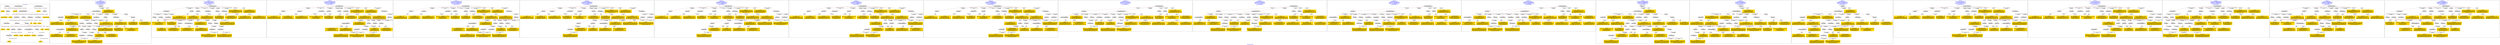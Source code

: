 digraph n0 {
fontcolor="blue"
remincross="true"
label="s04-ima-artworks.xml"
subgraph cluster_0 {
label="1-correct model"
n2[style="filled",color="white",fillcolor="lightgray",label="E12_Production1"];
n3[style="filled",color="white",fillcolor="lightgray",label="E21_Person1"];
n4[style="filled",color="white",fillcolor="lightgray",label="E55_Type1"];
n5[style="filled",color="white",fillcolor="lightgray",label="E52_Time-Span3"];
n6[style="filled",color="white",fillcolor="lightgray",label="E69_Death1"];
n7[style="filled",color="white",fillcolor="lightgray",label="E74_Group1"];
n8[style="filled",color="white",fillcolor="lightgray",label="E82_Actor_Appellation1"];
n9[style="filled",color="white",fillcolor="lightgray",label="E67_Birth1"];
n10[shape="plaintext",style="filled",fillcolor="gold",label="artistURI"];
n11[style="filled",color="white",fillcolor="lightgray",label="E22_Man-Made_Object1"];
n12[style="filled",color="white",fillcolor="lightgray",label="E35_Title1"];
n13[style="filled",color="white",fillcolor="lightgray",label="E8_Acquisition1"];
n14[style="filled",color="white",fillcolor="lightgray",label="E54_Dimension1"];
n15[shape="plaintext",style="filled",fillcolor="gold",label="sourceURL"];
n16[style="filled",color="white",fillcolor="lightgray",label="E33_Linguistic_Object1"];
n17[style="filled",color="white",fillcolor="lightgray",label="E55_Type2"];
n18[shape="plaintext",style="filled",fillcolor="gold",label="provenance"];
n19[style="filled",color="white",fillcolor="lightgray",label="E33_Linguistic_Object2"];
n20[style="filled",color="white",fillcolor="lightgray",label="E55_Type3"];
n21[shape="plaintext",style="filled",fillcolor="gold",label="galleryLabel"];
n22[shape="plaintext",style="filled",fillcolor="gold",label="title"];
n23[style="filled",color="white",fillcolor="lightgray",label="E38_Image1"];
n24[shape="plaintext",style="filled",fillcolor="gold",label="imageURL"];
n25[style="filled",color="white",fillcolor="lightgray",label="E52_Time-Span1"];
n26[shape="plaintext",style="filled",fillcolor="gold",label="birthDate"];
n27[style="filled",color="white",fillcolor="lightgray",label="E52_Time-Span2"];
n28[shape="plaintext",style="filled",fillcolor="gold",label="deathDate"];
n29[shape="plaintext",style="filled",fillcolor="gold",label="creationDate"];
n30[shape="plaintext",style="filled",fillcolor="gold",label="dimensions"];
n31[shape="plaintext",style="filled",fillcolor="gold",label="materialsURI"];
n32[shape="plaintext",style="filled",fillcolor="gold",label="materials"];
n33[shape="plaintext",style="filled",fillcolor="gold",label="provenanceTypeURI"];
n34[shape="plaintext",style="filled",fillcolor="gold",label="galleryLabelTypeURI"];
n35[shape="plaintext",style="filled",fillcolor="gold",label="nationalityURI"];
n36[shape="plaintext",style="filled",fillcolor="gold",label="nationality"];
n37[shape="plaintext",style="filled",fillcolor="gold",label="artistAppellationURI"];
n38[shape="plaintext",style="filled",fillcolor="gold",label="artistFirstLast"];
n39[shape="plaintext",style="filled",fillcolor="gold",label="creditLine"];
}
subgraph cluster_1 {
label="candidate 0\nlink coherence:0.9705882352941176\nnode coherence:0.96875\nconfidence:0.40825601432496156\nmapping score:0.5116335837223557\ncost:33.99743\n-precision:0.79-recall:0.73"
n41[style="filled",color="white",fillcolor="lightgray",label="E12_Production1"];
n42[style="filled",color="white",fillcolor="lightgray",label="E21_Person1"];
n43[style="filled",color="white",fillcolor="lightgray",label="E52_Time-Span2"];
n44[style="filled",color="white",fillcolor="lightgray",label="E55_Type1"];
n45[style="filled",color="white",fillcolor="lightgray",label="E67_Birth1"];
n46[style="filled",color="white",fillcolor="lightgray",label="E69_Death1"];
n47[style="filled",color="white",fillcolor="lightgray",label="E74_Group1"];
n48[style="filled",color="white",fillcolor="lightgray",label="E82_Actor_Appellation1"];
n49[style="filled",color="white",fillcolor="lightgray",label="E22_Man-Made_Object1"];
n50[style="filled",color="white",fillcolor="lightgray",label="E35_Title1"];
n51[style="filled",color="white",fillcolor="lightgray",label="E54_Dimension1"];
n52[style="filled",color="white",fillcolor="lightgray",label="E55_Type2"];
n53[style="filled",color="white",fillcolor="lightgray",label="E8_Acquisition1"];
n54[style="filled",color="white",fillcolor="lightgray",label="E38_Image1"];
n55[style="filled",color="white",fillcolor="lightgray",label="E52_Time-Span1"];
n56[style="filled",color="white",fillcolor="lightgray",label="E52_Time-Span3"];
n57[shape="plaintext",style="filled",fillcolor="gold",label="galleryLabel\n[E33_Linguistic_Object,P3_has_note,0.31]\n[E22_Man-Made_Object,P3_has_note,0.292]\n[E73_Information_Object,P3_has_note,0.276]\n[E35_Title,label,0.122]"];
n58[shape="plaintext",style="filled",fillcolor="gold",label="nationality\n[E74_Group,label,0.529]\n[E74_Group,classLink,0.306]\n[E55_Type,label,0.097]\n[E21_Person,P3_has_note,0.068]"];
n59[shape="plaintext",style="filled",fillcolor="gold",label="nationalityURI\n[E74_Group,classLink,0.683]\n[E55_Type,classLink,0.182]\n[E57_Material,classLink,0.098]\n[E55_Type,label,0.038]"];
n60[shape="plaintext",style="filled",fillcolor="gold",label="materialsURI\n[E57_Material,classLink,0.417]\n[E55_Type,classLink,0.405]\n[E74_Group,classLink,0.155]\n[E55_Type,label,0.023]"];
n61[shape="plaintext",style="filled",fillcolor="gold",label="materials\n[E29_Design_or_Procedure,P3_has_note,0.33]\n[E57_Material,label,0.26]\n[E55_Type,label,0.239]\n[E57_Material,classLink,0.171]"];
n62[shape="plaintext",style="filled",fillcolor="gold",label="creditLine\n[E8_Acquisition,P3_has_note,0.556]\n[E30_Right,P3_has_note,0.209]\n[E33_Linguistic_Object,P3_has_note,0.125]\n[E22_Man-Made_Object,P3_has_note,0.109]"];
n63[shape="plaintext",style="filled",fillcolor="gold",label="creationDate\n[E52_Time-Span,P82_at_some_time_within,0.431]\n[E52_Time-Span,P82a_begin_of_the_begin,0.196]\n[E33_Linguistic_Object,P3_has_note,0.189]\n[E52_Time-Span,P82b_end_of_the_end,0.185]"];
n64[shape="plaintext",style="filled",fillcolor="gold",label="birthDate\n[E52_Time-Span,P82a_begin_of_the_begin,0.44]\n[E52_Time-Span,P82_at_some_time_within,0.321]\n[E52_Time-Span,P82b_end_of_the_end,0.185]\n[E52_Time-Span,label,0.054]"];
n65[shape="plaintext",style="filled",fillcolor="gold",label="title\n[E35_Title,label,0.348]\n[E22_Man-Made_Object,classLink,0.229]\n[E22_Man-Made_Object,P3_has_note,0.229]\n[E73_Information_Object,P3_has_note,0.194]"];
n66[shape="plaintext",style="filled",fillcolor="gold",label="artistURI\n[E21_Person,classLink,0.448]\n[E82_Actor_Appellation,classLink,0.379]\n[E39_Actor,classLink,0.153]\n[E22_Man-Made_Object,classLink,0.019]"];
n67[shape="plaintext",style="filled",fillcolor="gold",label="provenanceTypeURI\n[E55_Type,classLink,0.563]\n[E33_Linguistic_Object,classLink,0.185]\n[E57_Material,classLink,0.128]\n[E74_Group,classLink,0.124]"];
n68[shape="plaintext",style="filled",fillcolor="gold",label="dimensions\n[E54_Dimension,P3_has_note,0.618]\n[E34_Inscription,P3_has_note,0.145]\n[E22_Man-Made_Object,P3_has_note,0.125]\n[E12_Production,P3_has_note,0.112]"];
n69[shape="plaintext",style="filled",fillcolor="gold",label="sourceURL\n[E38_Image,classLink,0.398]\n[E22_Man-Made_Object,classLink,0.263]\n[E78_Collection,classLink,0.208]\n[E8_Acquisition,P3_has_note,0.131]"];
n70[shape="plaintext",style="filled",fillcolor="gold",label="artistAppellationURI\n[E82_Actor_Appellation,classLink,0.605]\n[E21_Person,classLink,0.374]\n[E39_Actor,classLink,0.017]\n[E22_Man-Made_Object,P3_has_note,0.004]"];
n71[shape="plaintext",style="filled",fillcolor="gold",label="provenance\n[E8_Acquisition,P3_has_note,0.329]\n[E33_Linguistic_Object,P3_has_note,0.278]\n[E22_Man-Made_Object,P3_has_note,0.211]\n[E73_Information_Object,P3_has_note,0.182]"];
n72[shape="plaintext",style="filled",fillcolor="gold",label="artistFirstLast\n[E82_Actor_Appellation,label,0.578]\n[E22_Man-Made_Object,classLink,0.18]\n[E8_Acquisition,P3_has_note,0.129]\n[E33_Linguistic_Object,P3_has_note,0.114]"];
n73[shape="plaintext",style="filled",fillcolor="gold",label="imageURL\n[E38_Image,classLink,0.789]\n[E53_Place,classLink,0.084]\n[E8_Acquisition,classLink,0.07]\n[E22_Man-Made_Object,classLink,0.057]"];
n74[shape="plaintext",style="filled",fillcolor="gold",label="galleryLabelTypeURI\n[E55_Type,classLink,0.58]\n[E33_Linguistic_Object,classLink,0.178]\n[E57_Material,classLink,0.123]\n[E74_Group,classLink,0.119]"];
n75[shape="plaintext",style="filled",fillcolor="gold",label="deathDate\n[E52_Time-Span,P82b_end_of_the_end,0.383]\n[E52_Time-Span,P82_at_some_time_within,0.288]\n[E52_Time-Span,P82a_begin_of_the_begin,0.231]\n[E69_Death,P82_at_some_time_within,0.098]"];
}
subgraph cluster_2 {
label="candidate 1\nlink coherence:0.9411764705882353\nnode coherence:0.96875\nconfidence:0.40825601432496156\nmapping score:0.5116335837223557\ncost:33.9976\n-precision:0.76-recall:0.7"
n77[style="filled",color="white",fillcolor="lightgray",label="E12_Production1"];
n78[style="filled",color="white",fillcolor="lightgray",label="E21_Person1"];
n79[style="filled",color="white",fillcolor="lightgray",label="E52_Time-Span2"];
n80[style="filled",color="white",fillcolor="lightgray",label="E55_Type1"];
n81[style="filled",color="white",fillcolor="lightgray",label="E67_Birth1"];
n82[style="filled",color="white",fillcolor="lightgray",label="E69_Death1"];
n83[style="filled",color="white",fillcolor="lightgray",label="E74_Group1"];
n84[style="filled",color="white",fillcolor="lightgray",label="E82_Actor_Appellation1"];
n85[style="filled",color="white",fillcolor="lightgray",label="E22_Man-Made_Object1"];
n86[style="filled",color="white",fillcolor="lightgray",label="E35_Title1"];
n87[style="filled",color="white",fillcolor="lightgray",label="E38_Image1"];
n88[style="filled",color="white",fillcolor="lightgray",label="E54_Dimension1"];
n89[style="filled",color="white",fillcolor="lightgray",label="E55_Type2"];
n90[style="filled",color="white",fillcolor="lightgray",label="E8_Acquisition1"];
n91[style="filled",color="white",fillcolor="lightgray",label="E52_Time-Span1"];
n92[style="filled",color="white",fillcolor="lightgray",label="E52_Time-Span3"];
n93[shape="plaintext",style="filled",fillcolor="gold",label="galleryLabel\n[E33_Linguistic_Object,P3_has_note,0.31]\n[E22_Man-Made_Object,P3_has_note,0.292]\n[E73_Information_Object,P3_has_note,0.276]\n[E35_Title,label,0.122]"];
n94[shape="plaintext",style="filled",fillcolor="gold",label="nationality\n[E74_Group,label,0.529]\n[E74_Group,classLink,0.306]\n[E55_Type,label,0.097]\n[E21_Person,P3_has_note,0.068]"];
n95[shape="plaintext",style="filled",fillcolor="gold",label="nationalityURI\n[E74_Group,classLink,0.683]\n[E55_Type,classLink,0.182]\n[E57_Material,classLink,0.098]\n[E55_Type,label,0.038]"];
n96[shape="plaintext",style="filled",fillcolor="gold",label="materialsURI\n[E57_Material,classLink,0.417]\n[E55_Type,classLink,0.405]\n[E74_Group,classLink,0.155]\n[E55_Type,label,0.023]"];
n97[shape="plaintext",style="filled",fillcolor="gold",label="materials\n[E29_Design_or_Procedure,P3_has_note,0.33]\n[E57_Material,label,0.26]\n[E55_Type,label,0.239]\n[E57_Material,classLink,0.171]"];
n98[shape="plaintext",style="filled",fillcolor="gold",label="creditLine\n[E8_Acquisition,P3_has_note,0.556]\n[E30_Right,P3_has_note,0.209]\n[E33_Linguistic_Object,P3_has_note,0.125]\n[E22_Man-Made_Object,P3_has_note,0.109]"];
n99[shape="plaintext",style="filled",fillcolor="gold",label="creationDate\n[E52_Time-Span,P82_at_some_time_within,0.431]\n[E52_Time-Span,P82a_begin_of_the_begin,0.196]\n[E33_Linguistic_Object,P3_has_note,0.189]\n[E52_Time-Span,P82b_end_of_the_end,0.185]"];
n100[shape="plaintext",style="filled",fillcolor="gold",label="birthDate\n[E52_Time-Span,P82a_begin_of_the_begin,0.44]\n[E52_Time-Span,P82_at_some_time_within,0.321]\n[E52_Time-Span,P82b_end_of_the_end,0.185]\n[E52_Time-Span,label,0.054]"];
n101[shape="plaintext",style="filled",fillcolor="gold",label="title\n[E35_Title,label,0.348]\n[E22_Man-Made_Object,classLink,0.229]\n[E22_Man-Made_Object,P3_has_note,0.229]\n[E73_Information_Object,P3_has_note,0.194]"];
n102[shape="plaintext",style="filled",fillcolor="gold",label="artistURI\n[E21_Person,classLink,0.448]\n[E82_Actor_Appellation,classLink,0.379]\n[E39_Actor,classLink,0.153]\n[E22_Man-Made_Object,classLink,0.019]"];
n103[shape="plaintext",style="filled",fillcolor="gold",label="provenanceTypeURI\n[E55_Type,classLink,0.563]\n[E33_Linguistic_Object,classLink,0.185]\n[E57_Material,classLink,0.128]\n[E74_Group,classLink,0.124]"];
n104[shape="plaintext",style="filled",fillcolor="gold",label="dimensions\n[E54_Dimension,P3_has_note,0.618]\n[E34_Inscription,P3_has_note,0.145]\n[E22_Man-Made_Object,P3_has_note,0.125]\n[E12_Production,P3_has_note,0.112]"];
n105[shape="plaintext",style="filled",fillcolor="gold",label="sourceURL\n[E38_Image,classLink,0.398]\n[E22_Man-Made_Object,classLink,0.263]\n[E78_Collection,classLink,0.208]\n[E8_Acquisition,P3_has_note,0.131]"];
n106[shape="plaintext",style="filled",fillcolor="gold",label="artistAppellationURI\n[E82_Actor_Appellation,classLink,0.605]\n[E21_Person,classLink,0.374]\n[E39_Actor,classLink,0.017]\n[E22_Man-Made_Object,P3_has_note,0.004]"];
n107[shape="plaintext",style="filled",fillcolor="gold",label="provenance\n[E8_Acquisition,P3_has_note,0.329]\n[E33_Linguistic_Object,P3_has_note,0.278]\n[E22_Man-Made_Object,P3_has_note,0.211]\n[E73_Information_Object,P3_has_note,0.182]"];
n108[shape="plaintext",style="filled",fillcolor="gold",label="artistFirstLast\n[E82_Actor_Appellation,label,0.578]\n[E22_Man-Made_Object,classLink,0.18]\n[E8_Acquisition,P3_has_note,0.129]\n[E33_Linguistic_Object,P3_has_note,0.114]"];
n109[shape="plaintext",style="filled",fillcolor="gold",label="imageURL\n[E38_Image,classLink,0.789]\n[E53_Place,classLink,0.084]\n[E8_Acquisition,classLink,0.07]\n[E22_Man-Made_Object,classLink,0.057]"];
n110[shape="plaintext",style="filled",fillcolor="gold",label="galleryLabelTypeURI\n[E55_Type,classLink,0.58]\n[E33_Linguistic_Object,classLink,0.178]\n[E57_Material,classLink,0.123]\n[E74_Group,classLink,0.119]"];
n111[shape="plaintext",style="filled",fillcolor="gold",label="deathDate\n[E52_Time-Span,P82b_end_of_the_end,0.383]\n[E52_Time-Span,P82_at_some_time_within,0.288]\n[E52_Time-Span,P82a_begin_of_the_begin,0.231]\n[E69_Death,P82_at_some_time_within,0.098]"];
}
subgraph cluster_3 {
label="candidate 10\nlink coherence:0.8787878787878788\nnode coherence:0.9354838709677419\nconfidence:0.4132784899413765\nmapping score:0.5109909624083026\ncost:131.99788\n-precision:0.73-recall:0.65"
n113[style="filled",color="white",fillcolor="lightgray",label="E12_Production1"];
n114[style="filled",color="white",fillcolor="lightgray",label="E21_Person1"];
n115[style="filled",color="white",fillcolor="lightgray",label="E67_Birth1"];
n116[style="filled",color="white",fillcolor="lightgray",label="E69_Death1"];
n117[style="filled",color="white",fillcolor="lightgray",label="E74_Group1"];
n118[style="filled",color="white",fillcolor="lightgray",label="E82_Actor_Appellation1"];
n119[style="filled",color="white",fillcolor="lightgray",label="E22_Man-Made_Object1"];
n120[style="filled",color="white",fillcolor="lightgray",label="E35_Title1"];
n121[style="filled",color="white",fillcolor="lightgray",label="E38_Image1"];
n122[style="filled",color="white",fillcolor="lightgray",label="E54_Dimension1"];
n123[style="filled",color="white",fillcolor="lightgray",label="E55_Type1"];
n124[style="filled",color="white",fillcolor="lightgray",label="E55_Type2"];
n125[style="filled",color="white",fillcolor="lightgray",label="E8_Acquisition1"];
n126[style="filled",color="white",fillcolor="lightgray",label="E52_Time-Span1"];
n127[style="filled",color="white",fillcolor="lightgray",label="E52_Time-Span3"];
n128[shape="plaintext",style="filled",fillcolor="gold",label="deathDate\n[E52_Time-Span,P82b_end_of_the_end,0.383]\n[E52_Time-Span,P82_at_some_time_within,0.288]\n[E52_Time-Span,P82a_begin_of_the_begin,0.231]\n[E69_Death,P82_at_some_time_within,0.098]"];
n129[shape="plaintext",style="filled",fillcolor="gold",label="galleryLabel\n[E33_Linguistic_Object,P3_has_note,0.31]\n[E22_Man-Made_Object,P3_has_note,0.292]\n[E73_Information_Object,P3_has_note,0.276]\n[E35_Title,label,0.122]"];
n130[shape="plaintext",style="filled",fillcolor="gold",label="nationality\n[E74_Group,label,0.529]\n[E74_Group,classLink,0.306]\n[E55_Type,label,0.097]\n[E21_Person,P3_has_note,0.068]"];
n131[shape="plaintext",style="filled",fillcolor="gold",label="nationalityURI\n[E74_Group,classLink,0.683]\n[E55_Type,classLink,0.182]\n[E57_Material,classLink,0.098]\n[E55_Type,label,0.038]"];
n132[shape="plaintext",style="filled",fillcolor="gold",label="materialsURI\n[E57_Material,classLink,0.417]\n[E55_Type,classLink,0.405]\n[E74_Group,classLink,0.155]\n[E55_Type,label,0.023]"];
n133[shape="plaintext",style="filled",fillcolor="gold",label="materials\n[E29_Design_or_Procedure,P3_has_note,0.33]\n[E57_Material,label,0.26]\n[E55_Type,label,0.239]\n[E57_Material,classLink,0.171]"];
n134[shape="plaintext",style="filled",fillcolor="gold",label="creditLine\n[E8_Acquisition,P3_has_note,0.556]\n[E30_Right,P3_has_note,0.209]\n[E33_Linguistic_Object,P3_has_note,0.125]\n[E22_Man-Made_Object,P3_has_note,0.109]"];
n135[shape="plaintext",style="filled",fillcolor="gold",label="creationDate\n[E52_Time-Span,P82_at_some_time_within,0.431]\n[E52_Time-Span,P82a_begin_of_the_begin,0.196]\n[E33_Linguistic_Object,P3_has_note,0.189]\n[E52_Time-Span,P82b_end_of_the_end,0.185]"];
n136[shape="plaintext",style="filled",fillcolor="gold",label="birthDate\n[E52_Time-Span,P82a_begin_of_the_begin,0.44]\n[E52_Time-Span,P82_at_some_time_within,0.321]\n[E52_Time-Span,P82b_end_of_the_end,0.185]\n[E52_Time-Span,label,0.054]"];
n137[shape="plaintext",style="filled",fillcolor="gold",label="title\n[E35_Title,label,0.348]\n[E22_Man-Made_Object,classLink,0.229]\n[E22_Man-Made_Object,P3_has_note,0.229]\n[E73_Information_Object,P3_has_note,0.194]"];
n138[shape="plaintext",style="filled",fillcolor="gold",label="artistURI\n[E21_Person,classLink,0.448]\n[E82_Actor_Appellation,classLink,0.379]\n[E39_Actor,classLink,0.153]\n[E22_Man-Made_Object,classLink,0.019]"];
n139[shape="plaintext",style="filled",fillcolor="gold",label="provenanceTypeURI\n[E55_Type,classLink,0.563]\n[E33_Linguistic_Object,classLink,0.185]\n[E57_Material,classLink,0.128]\n[E74_Group,classLink,0.124]"];
n140[shape="plaintext",style="filled",fillcolor="gold",label="dimensions\n[E54_Dimension,P3_has_note,0.618]\n[E34_Inscription,P3_has_note,0.145]\n[E22_Man-Made_Object,P3_has_note,0.125]\n[E12_Production,P3_has_note,0.112]"];
n141[shape="plaintext",style="filled",fillcolor="gold",label="sourceURL\n[E38_Image,classLink,0.398]\n[E22_Man-Made_Object,classLink,0.263]\n[E78_Collection,classLink,0.208]\n[E8_Acquisition,P3_has_note,0.131]"];
n142[shape="plaintext",style="filled",fillcolor="gold",label="artistAppellationURI\n[E82_Actor_Appellation,classLink,0.605]\n[E21_Person,classLink,0.374]\n[E39_Actor,classLink,0.017]\n[E22_Man-Made_Object,P3_has_note,0.004]"];
n143[shape="plaintext",style="filled",fillcolor="gold",label="provenance\n[E8_Acquisition,P3_has_note,0.329]\n[E33_Linguistic_Object,P3_has_note,0.278]\n[E22_Man-Made_Object,P3_has_note,0.211]\n[E73_Information_Object,P3_has_note,0.182]"];
n144[shape="plaintext",style="filled",fillcolor="gold",label="artistFirstLast\n[E82_Actor_Appellation,label,0.578]\n[E22_Man-Made_Object,classLink,0.18]\n[E8_Acquisition,P3_has_note,0.129]\n[E33_Linguistic_Object,P3_has_note,0.114]"];
n145[shape="plaintext",style="filled",fillcolor="gold",label="imageURL\n[E38_Image,classLink,0.789]\n[E53_Place,classLink,0.084]\n[E8_Acquisition,classLink,0.07]\n[E22_Man-Made_Object,classLink,0.057]"];
n146[shape="plaintext",style="filled",fillcolor="gold",label="galleryLabelTypeURI\n[E55_Type,classLink,0.58]\n[E33_Linguistic_Object,classLink,0.178]\n[E57_Material,classLink,0.123]\n[E74_Group,classLink,0.119]"];
}
subgraph cluster_4 {
label="candidate 11\nlink coherence:0.8787878787878788\nnode coherence:0.9354838709677419\nconfidence:0.4132784899413765\nmapping score:0.5109909624083026\ncost:131.99791\n-precision:0.73-recall:0.65"
n148[style="filled",color="white",fillcolor="lightgray",label="E12_Production1"];
n149[style="filled",color="white",fillcolor="lightgray",label="E21_Person1"];
n150[style="filled",color="white",fillcolor="lightgray",label="E67_Birth1"];
n151[style="filled",color="white",fillcolor="lightgray",label="E69_Death1"];
n152[style="filled",color="white",fillcolor="lightgray",label="E74_Group1"];
n153[style="filled",color="white",fillcolor="lightgray",label="E82_Actor_Appellation1"];
n154[style="filled",color="white",fillcolor="lightgray",label="E22_Man-Made_Object1"];
n155[style="filled",color="white",fillcolor="lightgray",label="E35_Title1"];
n156[style="filled",color="white",fillcolor="lightgray",label="E38_Image1"];
n157[style="filled",color="white",fillcolor="lightgray",label="E54_Dimension1"];
n158[style="filled",color="white",fillcolor="lightgray",label="E55_Type1"];
n159[style="filled",color="white",fillcolor="lightgray",label="E55_Type2"];
n160[style="filled",color="white",fillcolor="lightgray",label="E8_Acquisition1"];
n161[style="filled",color="white",fillcolor="lightgray",label="E52_Time-Span1"];
n162[style="filled",color="white",fillcolor="lightgray",label="E52_Time-Span3"];
n163[shape="plaintext",style="filled",fillcolor="gold",label="deathDate\n[E52_Time-Span,P82b_end_of_the_end,0.383]\n[E52_Time-Span,P82_at_some_time_within,0.288]\n[E52_Time-Span,P82a_begin_of_the_begin,0.231]\n[E69_Death,P82_at_some_time_within,0.098]"];
n164[shape="plaintext",style="filled",fillcolor="gold",label="galleryLabel\n[E33_Linguistic_Object,P3_has_note,0.31]\n[E22_Man-Made_Object,P3_has_note,0.292]\n[E73_Information_Object,P3_has_note,0.276]\n[E35_Title,label,0.122]"];
n165[shape="plaintext",style="filled",fillcolor="gold",label="nationality\n[E74_Group,label,0.529]\n[E74_Group,classLink,0.306]\n[E55_Type,label,0.097]\n[E21_Person,P3_has_note,0.068]"];
n166[shape="plaintext",style="filled",fillcolor="gold",label="nationalityURI\n[E74_Group,classLink,0.683]\n[E55_Type,classLink,0.182]\n[E57_Material,classLink,0.098]\n[E55_Type,label,0.038]"];
n167[shape="plaintext",style="filled",fillcolor="gold",label="materialsURI\n[E57_Material,classLink,0.417]\n[E55_Type,classLink,0.405]\n[E74_Group,classLink,0.155]\n[E55_Type,label,0.023]"];
n168[shape="plaintext",style="filled",fillcolor="gold",label="materials\n[E29_Design_or_Procedure,P3_has_note,0.33]\n[E57_Material,label,0.26]\n[E55_Type,label,0.239]\n[E57_Material,classLink,0.171]"];
n169[shape="plaintext",style="filled",fillcolor="gold",label="creditLine\n[E8_Acquisition,P3_has_note,0.556]\n[E30_Right,P3_has_note,0.209]\n[E33_Linguistic_Object,P3_has_note,0.125]\n[E22_Man-Made_Object,P3_has_note,0.109]"];
n170[shape="plaintext",style="filled",fillcolor="gold",label="creationDate\n[E52_Time-Span,P82_at_some_time_within,0.431]\n[E52_Time-Span,P82a_begin_of_the_begin,0.196]\n[E33_Linguistic_Object,P3_has_note,0.189]\n[E52_Time-Span,P82b_end_of_the_end,0.185]"];
n171[shape="plaintext",style="filled",fillcolor="gold",label="birthDate\n[E52_Time-Span,P82a_begin_of_the_begin,0.44]\n[E52_Time-Span,P82_at_some_time_within,0.321]\n[E52_Time-Span,P82b_end_of_the_end,0.185]\n[E52_Time-Span,label,0.054]"];
n172[shape="plaintext",style="filled",fillcolor="gold",label="title\n[E35_Title,label,0.348]\n[E22_Man-Made_Object,classLink,0.229]\n[E22_Man-Made_Object,P3_has_note,0.229]\n[E73_Information_Object,P3_has_note,0.194]"];
n173[shape="plaintext",style="filled",fillcolor="gold",label="artistURI\n[E21_Person,classLink,0.448]\n[E82_Actor_Appellation,classLink,0.379]\n[E39_Actor,classLink,0.153]\n[E22_Man-Made_Object,classLink,0.019]"];
n174[shape="plaintext",style="filled",fillcolor="gold",label="provenanceTypeURI\n[E55_Type,classLink,0.563]\n[E33_Linguistic_Object,classLink,0.185]\n[E57_Material,classLink,0.128]\n[E74_Group,classLink,0.124]"];
n175[shape="plaintext",style="filled",fillcolor="gold",label="dimensions\n[E54_Dimension,P3_has_note,0.618]\n[E34_Inscription,P3_has_note,0.145]\n[E22_Man-Made_Object,P3_has_note,0.125]\n[E12_Production,P3_has_note,0.112]"];
n176[shape="plaintext",style="filled",fillcolor="gold",label="sourceURL\n[E38_Image,classLink,0.398]\n[E22_Man-Made_Object,classLink,0.263]\n[E78_Collection,classLink,0.208]\n[E8_Acquisition,P3_has_note,0.131]"];
n177[shape="plaintext",style="filled",fillcolor="gold",label="artistAppellationURI\n[E82_Actor_Appellation,classLink,0.605]\n[E21_Person,classLink,0.374]\n[E39_Actor,classLink,0.017]\n[E22_Man-Made_Object,P3_has_note,0.004]"];
n178[shape="plaintext",style="filled",fillcolor="gold",label="provenance\n[E8_Acquisition,P3_has_note,0.329]\n[E33_Linguistic_Object,P3_has_note,0.278]\n[E22_Man-Made_Object,P3_has_note,0.211]\n[E73_Information_Object,P3_has_note,0.182]"];
n179[shape="plaintext",style="filled",fillcolor="gold",label="artistFirstLast\n[E82_Actor_Appellation,label,0.578]\n[E22_Man-Made_Object,classLink,0.18]\n[E8_Acquisition,P3_has_note,0.129]\n[E33_Linguistic_Object,P3_has_note,0.114]"];
n180[shape="plaintext",style="filled",fillcolor="gold",label="imageURL\n[E38_Image,classLink,0.789]\n[E53_Place,classLink,0.084]\n[E8_Acquisition,classLink,0.07]\n[E22_Man-Made_Object,classLink,0.057]"];
n181[shape="plaintext",style="filled",fillcolor="gold",label="galleryLabelTypeURI\n[E55_Type,classLink,0.58]\n[E33_Linguistic_Object,classLink,0.178]\n[E57_Material,classLink,0.123]\n[E74_Group,classLink,0.119]"];
}
subgraph cluster_5 {
label="candidate 12\nlink coherence:0.875\nnode coherence:0.9354838709677419\nconfidence:0.4132784899413765\nmapping score:0.5109909624083026\ncost:31.99799\n-precision:0.69-recall:0.59"
n183[style="filled",color="white",fillcolor="lightgray",label="E12_Production1"];
n184[style="filled",color="white",fillcolor="lightgray",label="E21_Person1"];
n185[style="filled",color="white",fillcolor="lightgray",label="E52_Time-Span2"];
n186[style="filled",color="white",fillcolor="lightgray",label="E67_Birth1"];
n187[style="filled",color="white",fillcolor="lightgray",label="E74_Group1"];
n188[style="filled",color="white",fillcolor="lightgray",label="E82_Actor_Appellation1"];
n189[style="filled",color="white",fillcolor="lightgray",label="E22_Man-Made_Object1"];
n190[style="filled",color="white",fillcolor="lightgray",label="E35_Title1"];
n191[style="filled",color="white",fillcolor="lightgray",label="E38_Image1"];
n192[style="filled",color="white",fillcolor="lightgray",label="E54_Dimension1"];
n193[style="filled",color="white",fillcolor="lightgray",label="E55_Type1"];
n194[style="filled",color="white",fillcolor="lightgray",label="E55_Type2"];
n195[style="filled",color="white",fillcolor="lightgray",label="E8_Acquisition1"];
n196[style="filled",color="white",fillcolor="lightgray",label="E52_Time-Span1"];
n197[shape="plaintext",style="filled",fillcolor="gold",label="galleryLabel\n[E33_Linguistic_Object,P3_has_note,0.31]\n[E22_Man-Made_Object,P3_has_note,0.292]\n[E73_Information_Object,P3_has_note,0.276]\n[E35_Title,label,0.122]"];
n198[shape="plaintext",style="filled",fillcolor="gold",label="deathDate\n[E52_Time-Span,P82b_end_of_the_end,0.383]\n[E52_Time-Span,P82_at_some_time_within,0.288]\n[E52_Time-Span,P82a_begin_of_the_begin,0.231]\n[E69_Death,P82_at_some_time_within,0.098]"];
n199[shape="plaintext",style="filled",fillcolor="gold",label="nationality\n[E74_Group,label,0.529]\n[E74_Group,classLink,0.306]\n[E55_Type,label,0.097]\n[E21_Person,P3_has_note,0.068]"];
n200[shape="plaintext",style="filled",fillcolor="gold",label="nationalityURI\n[E74_Group,classLink,0.683]\n[E55_Type,classLink,0.182]\n[E57_Material,classLink,0.098]\n[E55_Type,label,0.038]"];
n201[shape="plaintext",style="filled",fillcolor="gold",label="materialsURI\n[E57_Material,classLink,0.417]\n[E55_Type,classLink,0.405]\n[E74_Group,classLink,0.155]\n[E55_Type,label,0.023]"];
n202[shape="plaintext",style="filled",fillcolor="gold",label="materials\n[E29_Design_or_Procedure,P3_has_note,0.33]\n[E57_Material,label,0.26]\n[E55_Type,label,0.239]\n[E57_Material,classLink,0.171]"];
n203[shape="plaintext",style="filled",fillcolor="gold",label="creditLine\n[E8_Acquisition,P3_has_note,0.556]\n[E30_Right,P3_has_note,0.209]\n[E33_Linguistic_Object,P3_has_note,0.125]\n[E22_Man-Made_Object,P3_has_note,0.109]"];
n204[shape="plaintext",style="filled",fillcolor="gold",label="creationDate\n[E52_Time-Span,P82_at_some_time_within,0.431]\n[E52_Time-Span,P82a_begin_of_the_begin,0.196]\n[E33_Linguistic_Object,P3_has_note,0.189]\n[E52_Time-Span,P82b_end_of_the_end,0.185]"];
n205[shape="plaintext",style="filled",fillcolor="gold",label="title\n[E35_Title,label,0.348]\n[E22_Man-Made_Object,classLink,0.229]\n[E22_Man-Made_Object,P3_has_note,0.229]\n[E73_Information_Object,P3_has_note,0.194]"];
n206[shape="plaintext",style="filled",fillcolor="gold",label="artistURI\n[E21_Person,classLink,0.448]\n[E82_Actor_Appellation,classLink,0.379]\n[E39_Actor,classLink,0.153]\n[E22_Man-Made_Object,classLink,0.019]"];
n207[shape="plaintext",style="filled",fillcolor="gold",label="provenanceTypeURI\n[E55_Type,classLink,0.563]\n[E33_Linguistic_Object,classLink,0.185]\n[E57_Material,classLink,0.128]\n[E74_Group,classLink,0.124]"];
n208[shape="plaintext",style="filled",fillcolor="gold",label="dimensions\n[E54_Dimension,P3_has_note,0.618]\n[E34_Inscription,P3_has_note,0.145]\n[E22_Man-Made_Object,P3_has_note,0.125]\n[E12_Production,P3_has_note,0.112]"];
n209[shape="plaintext",style="filled",fillcolor="gold",label="sourceURL\n[E38_Image,classLink,0.398]\n[E22_Man-Made_Object,classLink,0.263]\n[E78_Collection,classLink,0.208]\n[E8_Acquisition,P3_has_note,0.131]"];
n210[shape="plaintext",style="filled",fillcolor="gold",label="artistAppellationURI\n[E82_Actor_Appellation,classLink,0.605]\n[E21_Person,classLink,0.374]\n[E39_Actor,classLink,0.017]\n[E22_Man-Made_Object,P3_has_note,0.004]"];
n211[shape="plaintext",style="filled",fillcolor="gold",label="provenance\n[E8_Acquisition,P3_has_note,0.329]\n[E33_Linguistic_Object,P3_has_note,0.278]\n[E22_Man-Made_Object,P3_has_note,0.211]\n[E73_Information_Object,P3_has_note,0.182]"];
n212[shape="plaintext",style="filled",fillcolor="gold",label="artistFirstLast\n[E82_Actor_Appellation,label,0.578]\n[E22_Man-Made_Object,classLink,0.18]\n[E8_Acquisition,P3_has_note,0.129]\n[E33_Linguistic_Object,P3_has_note,0.114]"];
n213[shape="plaintext",style="filled",fillcolor="gold",label="imageURL\n[E38_Image,classLink,0.789]\n[E53_Place,classLink,0.084]\n[E8_Acquisition,classLink,0.07]\n[E22_Man-Made_Object,classLink,0.057]"];
n214[shape="plaintext",style="filled",fillcolor="gold",label="galleryLabelTypeURI\n[E55_Type,classLink,0.58]\n[E33_Linguistic_Object,classLink,0.178]\n[E57_Material,classLink,0.123]\n[E74_Group,classLink,0.119]"];
n215[shape="plaintext",style="filled",fillcolor="gold",label="birthDate\n[E52_Time-Span,P82a_begin_of_the_begin,0.44]\n[E52_Time-Span,P82_at_some_time_within,0.321]\n[E52_Time-Span,P82b_end_of_the_end,0.185]\n[E52_Time-Span,label,0.054]"];
}
subgraph cluster_6 {
label="candidate 13\nlink coherence:0.875\nnode coherence:0.9354838709677419\nconfidence:0.4132784899413765\nmapping score:0.5109909624083026\ncost:31.99802\n-precision:0.69-recall:0.59"
n217[style="filled",color="white",fillcolor="lightgray",label="E12_Production1"];
n218[style="filled",color="white",fillcolor="lightgray",label="E21_Person1"];
n219[style="filled",color="white",fillcolor="lightgray",label="E52_Time-Span2"];
n220[style="filled",color="white",fillcolor="lightgray",label="E67_Birth1"];
n221[style="filled",color="white",fillcolor="lightgray",label="E74_Group1"];
n222[style="filled",color="white",fillcolor="lightgray",label="E82_Actor_Appellation1"];
n223[style="filled",color="white",fillcolor="lightgray",label="E22_Man-Made_Object1"];
n224[style="filled",color="white",fillcolor="lightgray",label="E35_Title1"];
n225[style="filled",color="white",fillcolor="lightgray",label="E38_Image1"];
n226[style="filled",color="white",fillcolor="lightgray",label="E54_Dimension1"];
n227[style="filled",color="white",fillcolor="lightgray",label="E55_Type1"];
n228[style="filled",color="white",fillcolor="lightgray",label="E55_Type2"];
n229[style="filled",color="white",fillcolor="lightgray",label="E8_Acquisition1"];
n230[style="filled",color="white",fillcolor="lightgray",label="E52_Time-Span1"];
n231[shape="plaintext",style="filled",fillcolor="gold",label="galleryLabel\n[E33_Linguistic_Object,P3_has_note,0.31]\n[E22_Man-Made_Object,P3_has_note,0.292]\n[E73_Information_Object,P3_has_note,0.276]\n[E35_Title,label,0.122]"];
n232[shape="plaintext",style="filled",fillcolor="gold",label="deathDate\n[E52_Time-Span,P82b_end_of_the_end,0.383]\n[E52_Time-Span,P82_at_some_time_within,0.288]\n[E52_Time-Span,P82a_begin_of_the_begin,0.231]\n[E69_Death,P82_at_some_time_within,0.098]"];
n233[shape="plaintext",style="filled",fillcolor="gold",label="nationality\n[E74_Group,label,0.529]\n[E74_Group,classLink,0.306]\n[E55_Type,label,0.097]\n[E21_Person,P3_has_note,0.068]"];
n234[shape="plaintext",style="filled",fillcolor="gold",label="nationalityURI\n[E74_Group,classLink,0.683]\n[E55_Type,classLink,0.182]\n[E57_Material,classLink,0.098]\n[E55_Type,label,0.038]"];
n235[shape="plaintext",style="filled",fillcolor="gold",label="materialsURI\n[E57_Material,classLink,0.417]\n[E55_Type,classLink,0.405]\n[E74_Group,classLink,0.155]\n[E55_Type,label,0.023]"];
n236[shape="plaintext",style="filled",fillcolor="gold",label="materials\n[E29_Design_or_Procedure,P3_has_note,0.33]\n[E57_Material,label,0.26]\n[E55_Type,label,0.239]\n[E57_Material,classLink,0.171]"];
n237[shape="plaintext",style="filled",fillcolor="gold",label="creditLine\n[E8_Acquisition,P3_has_note,0.556]\n[E30_Right,P3_has_note,0.209]\n[E33_Linguistic_Object,P3_has_note,0.125]\n[E22_Man-Made_Object,P3_has_note,0.109]"];
n238[shape="plaintext",style="filled",fillcolor="gold",label="creationDate\n[E52_Time-Span,P82_at_some_time_within,0.431]\n[E52_Time-Span,P82a_begin_of_the_begin,0.196]\n[E33_Linguistic_Object,P3_has_note,0.189]\n[E52_Time-Span,P82b_end_of_the_end,0.185]"];
n239[shape="plaintext",style="filled",fillcolor="gold",label="title\n[E35_Title,label,0.348]\n[E22_Man-Made_Object,classLink,0.229]\n[E22_Man-Made_Object,P3_has_note,0.229]\n[E73_Information_Object,P3_has_note,0.194]"];
n240[shape="plaintext",style="filled",fillcolor="gold",label="artistURI\n[E21_Person,classLink,0.448]\n[E82_Actor_Appellation,classLink,0.379]\n[E39_Actor,classLink,0.153]\n[E22_Man-Made_Object,classLink,0.019]"];
n241[shape="plaintext",style="filled",fillcolor="gold",label="provenanceTypeURI\n[E55_Type,classLink,0.563]\n[E33_Linguistic_Object,classLink,0.185]\n[E57_Material,classLink,0.128]\n[E74_Group,classLink,0.124]"];
n242[shape="plaintext",style="filled",fillcolor="gold",label="dimensions\n[E54_Dimension,P3_has_note,0.618]\n[E34_Inscription,P3_has_note,0.145]\n[E22_Man-Made_Object,P3_has_note,0.125]\n[E12_Production,P3_has_note,0.112]"];
n243[shape="plaintext",style="filled",fillcolor="gold",label="sourceURL\n[E38_Image,classLink,0.398]\n[E22_Man-Made_Object,classLink,0.263]\n[E78_Collection,classLink,0.208]\n[E8_Acquisition,P3_has_note,0.131]"];
n244[shape="plaintext",style="filled",fillcolor="gold",label="artistAppellationURI\n[E82_Actor_Appellation,classLink,0.605]\n[E21_Person,classLink,0.374]\n[E39_Actor,classLink,0.017]\n[E22_Man-Made_Object,P3_has_note,0.004]"];
n245[shape="plaintext",style="filled",fillcolor="gold",label="provenance\n[E8_Acquisition,P3_has_note,0.329]\n[E33_Linguistic_Object,P3_has_note,0.278]\n[E22_Man-Made_Object,P3_has_note,0.211]\n[E73_Information_Object,P3_has_note,0.182]"];
n246[shape="plaintext",style="filled",fillcolor="gold",label="artistFirstLast\n[E82_Actor_Appellation,label,0.578]\n[E22_Man-Made_Object,classLink,0.18]\n[E8_Acquisition,P3_has_note,0.129]\n[E33_Linguistic_Object,P3_has_note,0.114]"];
n247[shape="plaintext",style="filled",fillcolor="gold",label="imageURL\n[E38_Image,classLink,0.789]\n[E53_Place,classLink,0.084]\n[E8_Acquisition,classLink,0.07]\n[E22_Man-Made_Object,classLink,0.057]"];
n248[shape="plaintext",style="filled",fillcolor="gold",label="galleryLabelTypeURI\n[E55_Type,classLink,0.58]\n[E33_Linguistic_Object,classLink,0.178]\n[E57_Material,classLink,0.123]\n[E74_Group,classLink,0.119]"];
n249[shape="plaintext",style="filled",fillcolor="gold",label="birthDate\n[E52_Time-Span,P82a_begin_of_the_begin,0.44]\n[E52_Time-Span,P82_at_some_time_within,0.321]\n[E52_Time-Span,P82b_end_of_the_end,0.185]\n[E52_Time-Span,label,0.054]"];
}
subgraph cluster_7 {
label="candidate 14\nlink coherence:0.875\nnode coherence:0.9354838709677419\nconfidence:0.4132784899413765\nmapping score:0.5109909624083026\ncost:130.99799\n-precision:0.75-recall:0.65"
n251[style="filled",color="white",fillcolor="lightgray",label="E12_Production1"];
n252[style="filled",color="white",fillcolor="lightgray",label="E21_Person1"];
n253[style="filled",color="white",fillcolor="lightgray",label="E52_Time-Span2"];
n254[style="filled",color="white",fillcolor="lightgray",label="E67_Birth1"];
n255[style="filled",color="white",fillcolor="lightgray",label="E74_Group1"];
n256[style="filled",color="white",fillcolor="lightgray",label="E82_Actor_Appellation1"];
n257[style="filled",color="white",fillcolor="lightgray",label="E22_Man-Made_Object1"];
n258[style="filled",color="white",fillcolor="lightgray",label="E35_Title1"];
n259[style="filled",color="white",fillcolor="lightgray",label="E38_Image1"];
n260[style="filled",color="white",fillcolor="lightgray",label="E54_Dimension1"];
n261[style="filled",color="white",fillcolor="lightgray",label="E55_Type1"];
n262[style="filled",color="white",fillcolor="lightgray",label="E55_Type2"];
n263[style="filled",color="white",fillcolor="lightgray",label="E8_Acquisition1"];
n264[style="filled",color="white",fillcolor="lightgray",label="E52_Time-Span1"];
n265[shape="plaintext",style="filled",fillcolor="gold",label="deathDate\n[E52_Time-Span,P82b_end_of_the_end,0.383]\n[E52_Time-Span,P82_at_some_time_within,0.288]\n[E52_Time-Span,P82a_begin_of_the_begin,0.231]\n[E69_Death,P82_at_some_time_within,0.098]"];
n266[shape="plaintext",style="filled",fillcolor="gold",label="galleryLabel\n[E33_Linguistic_Object,P3_has_note,0.31]\n[E22_Man-Made_Object,P3_has_note,0.292]\n[E73_Information_Object,P3_has_note,0.276]\n[E35_Title,label,0.122]"];
n267[shape="plaintext",style="filled",fillcolor="gold",label="nationality\n[E74_Group,label,0.529]\n[E74_Group,classLink,0.306]\n[E55_Type,label,0.097]\n[E21_Person,P3_has_note,0.068]"];
n268[shape="plaintext",style="filled",fillcolor="gold",label="nationalityURI\n[E74_Group,classLink,0.683]\n[E55_Type,classLink,0.182]\n[E57_Material,classLink,0.098]\n[E55_Type,label,0.038]"];
n269[shape="plaintext",style="filled",fillcolor="gold",label="materialsURI\n[E57_Material,classLink,0.417]\n[E55_Type,classLink,0.405]\n[E74_Group,classLink,0.155]\n[E55_Type,label,0.023]"];
n270[shape="plaintext",style="filled",fillcolor="gold",label="materials\n[E29_Design_or_Procedure,P3_has_note,0.33]\n[E57_Material,label,0.26]\n[E55_Type,label,0.239]\n[E57_Material,classLink,0.171]"];
n271[shape="plaintext",style="filled",fillcolor="gold",label="creditLine\n[E8_Acquisition,P3_has_note,0.556]\n[E30_Right,P3_has_note,0.209]\n[E33_Linguistic_Object,P3_has_note,0.125]\n[E22_Man-Made_Object,P3_has_note,0.109]"];
n272[shape="plaintext",style="filled",fillcolor="gold",label="birthDate\n[E52_Time-Span,P82a_begin_of_the_begin,0.44]\n[E52_Time-Span,P82_at_some_time_within,0.321]\n[E52_Time-Span,P82b_end_of_the_end,0.185]\n[E52_Time-Span,label,0.054]"];
n273[shape="plaintext",style="filled",fillcolor="gold",label="title\n[E35_Title,label,0.348]\n[E22_Man-Made_Object,classLink,0.229]\n[E22_Man-Made_Object,P3_has_note,0.229]\n[E73_Information_Object,P3_has_note,0.194]"];
n274[shape="plaintext",style="filled",fillcolor="gold",label="artistURI\n[E21_Person,classLink,0.448]\n[E82_Actor_Appellation,classLink,0.379]\n[E39_Actor,classLink,0.153]\n[E22_Man-Made_Object,classLink,0.019]"];
n275[shape="plaintext",style="filled",fillcolor="gold",label="provenanceTypeURI\n[E55_Type,classLink,0.563]\n[E33_Linguistic_Object,classLink,0.185]\n[E57_Material,classLink,0.128]\n[E74_Group,classLink,0.124]"];
n276[shape="plaintext",style="filled",fillcolor="gold",label="dimensions\n[E54_Dimension,P3_has_note,0.618]\n[E34_Inscription,P3_has_note,0.145]\n[E22_Man-Made_Object,P3_has_note,0.125]\n[E12_Production,P3_has_note,0.112]"];
n277[shape="plaintext",style="filled",fillcolor="gold",label="sourceURL\n[E38_Image,classLink,0.398]\n[E22_Man-Made_Object,classLink,0.263]\n[E78_Collection,classLink,0.208]\n[E8_Acquisition,P3_has_note,0.131]"];
n278[shape="plaintext",style="filled",fillcolor="gold",label="artistAppellationURI\n[E82_Actor_Appellation,classLink,0.605]\n[E21_Person,classLink,0.374]\n[E39_Actor,classLink,0.017]\n[E22_Man-Made_Object,P3_has_note,0.004]"];
n279[shape="plaintext",style="filled",fillcolor="gold",label="provenance\n[E8_Acquisition,P3_has_note,0.329]\n[E33_Linguistic_Object,P3_has_note,0.278]\n[E22_Man-Made_Object,P3_has_note,0.211]\n[E73_Information_Object,P3_has_note,0.182]"];
n280[shape="plaintext",style="filled",fillcolor="gold",label="artistFirstLast\n[E82_Actor_Appellation,label,0.578]\n[E22_Man-Made_Object,classLink,0.18]\n[E8_Acquisition,P3_has_note,0.129]\n[E33_Linguistic_Object,P3_has_note,0.114]"];
n281[shape="plaintext",style="filled",fillcolor="gold",label="imageURL\n[E38_Image,classLink,0.789]\n[E53_Place,classLink,0.084]\n[E8_Acquisition,classLink,0.07]\n[E22_Man-Made_Object,classLink,0.057]"];
n282[shape="plaintext",style="filled",fillcolor="gold",label="galleryLabelTypeURI\n[E55_Type,classLink,0.58]\n[E33_Linguistic_Object,classLink,0.178]\n[E57_Material,classLink,0.123]\n[E74_Group,classLink,0.119]"];
n283[shape="plaintext",style="filled",fillcolor="gold",label="creationDate\n[E52_Time-Span,P82_at_some_time_within,0.431]\n[E52_Time-Span,P82a_begin_of_the_begin,0.196]\n[E33_Linguistic_Object,P3_has_note,0.189]\n[E52_Time-Span,P82b_end_of_the_end,0.185]"];
}
subgraph cluster_8 {
label="candidate 15\nlink coherence:0.875\nnode coherence:0.9354838709677419\nconfidence:0.4132784899413765\nmapping score:0.5109909624083026\ncost:130.99802\n-precision:0.75-recall:0.65"
n285[style="filled",color="white",fillcolor="lightgray",label="E12_Production1"];
n286[style="filled",color="white",fillcolor="lightgray",label="E21_Person1"];
n287[style="filled",color="white",fillcolor="lightgray",label="E52_Time-Span2"];
n288[style="filled",color="white",fillcolor="lightgray",label="E67_Birth1"];
n289[style="filled",color="white",fillcolor="lightgray",label="E74_Group1"];
n290[style="filled",color="white",fillcolor="lightgray",label="E82_Actor_Appellation1"];
n291[style="filled",color="white",fillcolor="lightgray",label="E22_Man-Made_Object1"];
n292[style="filled",color="white",fillcolor="lightgray",label="E35_Title1"];
n293[style="filled",color="white",fillcolor="lightgray",label="E38_Image1"];
n294[style="filled",color="white",fillcolor="lightgray",label="E54_Dimension1"];
n295[style="filled",color="white",fillcolor="lightgray",label="E55_Type1"];
n296[style="filled",color="white",fillcolor="lightgray",label="E55_Type2"];
n297[style="filled",color="white",fillcolor="lightgray",label="E8_Acquisition1"];
n298[style="filled",color="white",fillcolor="lightgray",label="E52_Time-Span1"];
n299[shape="plaintext",style="filled",fillcolor="gold",label="deathDate\n[E52_Time-Span,P82b_end_of_the_end,0.383]\n[E52_Time-Span,P82_at_some_time_within,0.288]\n[E52_Time-Span,P82a_begin_of_the_begin,0.231]\n[E69_Death,P82_at_some_time_within,0.098]"];
n300[shape="plaintext",style="filled",fillcolor="gold",label="galleryLabel\n[E33_Linguistic_Object,P3_has_note,0.31]\n[E22_Man-Made_Object,P3_has_note,0.292]\n[E73_Information_Object,P3_has_note,0.276]\n[E35_Title,label,0.122]"];
n301[shape="plaintext",style="filled",fillcolor="gold",label="nationality\n[E74_Group,label,0.529]\n[E74_Group,classLink,0.306]\n[E55_Type,label,0.097]\n[E21_Person,P3_has_note,0.068]"];
n302[shape="plaintext",style="filled",fillcolor="gold",label="nationalityURI\n[E74_Group,classLink,0.683]\n[E55_Type,classLink,0.182]\n[E57_Material,classLink,0.098]\n[E55_Type,label,0.038]"];
n303[shape="plaintext",style="filled",fillcolor="gold",label="materialsURI\n[E57_Material,classLink,0.417]\n[E55_Type,classLink,0.405]\n[E74_Group,classLink,0.155]\n[E55_Type,label,0.023]"];
n304[shape="plaintext",style="filled",fillcolor="gold",label="materials\n[E29_Design_or_Procedure,P3_has_note,0.33]\n[E57_Material,label,0.26]\n[E55_Type,label,0.239]\n[E57_Material,classLink,0.171]"];
n305[shape="plaintext",style="filled",fillcolor="gold",label="creditLine\n[E8_Acquisition,P3_has_note,0.556]\n[E30_Right,P3_has_note,0.209]\n[E33_Linguistic_Object,P3_has_note,0.125]\n[E22_Man-Made_Object,P3_has_note,0.109]"];
n306[shape="plaintext",style="filled",fillcolor="gold",label="birthDate\n[E52_Time-Span,P82a_begin_of_the_begin,0.44]\n[E52_Time-Span,P82_at_some_time_within,0.321]\n[E52_Time-Span,P82b_end_of_the_end,0.185]\n[E52_Time-Span,label,0.054]"];
n307[shape="plaintext",style="filled",fillcolor="gold",label="title\n[E35_Title,label,0.348]\n[E22_Man-Made_Object,classLink,0.229]\n[E22_Man-Made_Object,P3_has_note,0.229]\n[E73_Information_Object,P3_has_note,0.194]"];
n308[shape="plaintext",style="filled",fillcolor="gold",label="artistURI\n[E21_Person,classLink,0.448]\n[E82_Actor_Appellation,classLink,0.379]\n[E39_Actor,classLink,0.153]\n[E22_Man-Made_Object,classLink,0.019]"];
n309[shape="plaintext",style="filled",fillcolor="gold",label="provenanceTypeURI\n[E55_Type,classLink,0.563]\n[E33_Linguistic_Object,classLink,0.185]\n[E57_Material,classLink,0.128]\n[E74_Group,classLink,0.124]"];
n310[shape="plaintext",style="filled",fillcolor="gold",label="dimensions\n[E54_Dimension,P3_has_note,0.618]\n[E34_Inscription,P3_has_note,0.145]\n[E22_Man-Made_Object,P3_has_note,0.125]\n[E12_Production,P3_has_note,0.112]"];
n311[shape="plaintext",style="filled",fillcolor="gold",label="sourceURL\n[E38_Image,classLink,0.398]\n[E22_Man-Made_Object,classLink,0.263]\n[E78_Collection,classLink,0.208]\n[E8_Acquisition,P3_has_note,0.131]"];
n312[shape="plaintext",style="filled",fillcolor="gold",label="artistAppellationURI\n[E82_Actor_Appellation,classLink,0.605]\n[E21_Person,classLink,0.374]\n[E39_Actor,classLink,0.017]\n[E22_Man-Made_Object,P3_has_note,0.004]"];
n313[shape="plaintext",style="filled",fillcolor="gold",label="provenance\n[E8_Acquisition,P3_has_note,0.329]\n[E33_Linguistic_Object,P3_has_note,0.278]\n[E22_Man-Made_Object,P3_has_note,0.211]\n[E73_Information_Object,P3_has_note,0.182]"];
n314[shape="plaintext",style="filled",fillcolor="gold",label="artistFirstLast\n[E82_Actor_Appellation,label,0.578]\n[E22_Man-Made_Object,classLink,0.18]\n[E8_Acquisition,P3_has_note,0.129]\n[E33_Linguistic_Object,P3_has_note,0.114]"];
n315[shape="plaintext",style="filled",fillcolor="gold",label="imageURL\n[E38_Image,classLink,0.789]\n[E53_Place,classLink,0.084]\n[E8_Acquisition,classLink,0.07]\n[E22_Man-Made_Object,classLink,0.057]"];
n316[shape="plaintext",style="filled",fillcolor="gold",label="galleryLabelTypeURI\n[E55_Type,classLink,0.58]\n[E33_Linguistic_Object,classLink,0.178]\n[E57_Material,classLink,0.123]\n[E74_Group,classLink,0.119]"];
n317[shape="plaintext",style="filled",fillcolor="gold",label="creationDate\n[E52_Time-Span,P82_at_some_time_within,0.431]\n[E52_Time-Span,P82a_begin_of_the_begin,0.196]\n[E33_Linguistic_Object,P3_has_note,0.189]\n[E52_Time-Span,P82b_end_of_the_end,0.185]"];
}
subgraph cluster_9 {
label="candidate 16\nlink coherence:0.84375\nnode coherence:0.967741935483871\nconfidence:0.39776259451335244\nmapping score:0.516571685437671\ncost:31.99844\n-precision:0.59-recall:0.51"
n319[style="filled",color="white",fillcolor="lightgray",label="E12_Production1"];
n320[style="filled",color="white",fillcolor="lightgray",label="E52_Time-Span2"];
n321[style="filled",color="white",fillcolor="lightgray",label="E21_Person1"];
n322[style="filled",color="white",fillcolor="lightgray",label="E67_Birth1"];
n323[style="filled",color="white",fillcolor="lightgray",label="E74_Group1"];
n324[style="filled",color="white",fillcolor="lightgray",label="E82_Actor_Appellation1"];
n325[style="filled",color="white",fillcolor="lightgray",label="E22_Man-Made_Object1"];
n326[style="filled",color="white",fillcolor="lightgray",label="E54_Dimension1"];
n327[style="filled",color="white",fillcolor="lightgray",label="E55_Type2"];
n328[style="filled",color="white",fillcolor="lightgray",label="E8_Acquisition1"];
n329[style="filled",color="white",fillcolor="lightgray",label="E33_Linguistic_Object1"];
n330[style="filled",color="white",fillcolor="lightgray",label="E55_Type1"];
n331[style="filled",color="white",fillcolor="lightgray",label="E55_Type3"];
n332[style="filled",color="white",fillcolor="lightgray",label="E52_Time-Span1"];
n333[shape="plaintext",style="filled",fillcolor="gold",label="galleryLabel\n[E33_Linguistic_Object,P3_has_note,0.31]\n[E22_Man-Made_Object,P3_has_note,0.292]\n[E73_Information_Object,P3_has_note,0.276]\n[E35_Title,label,0.122]"];
n334[shape="plaintext",style="filled",fillcolor="gold",label="deathDate\n[E52_Time-Span,P82b_end_of_the_end,0.383]\n[E52_Time-Span,P82_at_some_time_within,0.288]\n[E52_Time-Span,P82a_begin_of_the_begin,0.231]\n[E69_Death,P82_at_some_time_within,0.098]"];
n335[shape="plaintext",style="filled",fillcolor="gold",label="creditLine\n[E8_Acquisition,P3_has_note,0.556]\n[E30_Right,P3_has_note,0.209]\n[E33_Linguistic_Object,P3_has_note,0.125]\n[E22_Man-Made_Object,P3_has_note,0.109]"];
n336[shape="plaintext",style="filled",fillcolor="gold",label="nationality\n[E74_Group,label,0.529]\n[E74_Group,classLink,0.306]\n[E55_Type,label,0.097]\n[E21_Person,P3_has_note,0.068]"];
n337[shape="plaintext",style="filled",fillcolor="gold",label="imageURL\n[E38_Image,classLink,0.789]\n[E53_Place,classLink,0.084]\n[E8_Acquisition,classLink,0.07]\n[E22_Man-Made_Object,classLink,0.057]"];
n338[shape="plaintext",style="filled",fillcolor="gold",label="materialsURI\n[E57_Material,classLink,0.417]\n[E55_Type,classLink,0.405]\n[E74_Group,classLink,0.155]\n[E55_Type,label,0.023]"];
n339[shape="plaintext",style="filled",fillcolor="gold",label="materials\n[E29_Design_or_Procedure,P3_has_note,0.33]\n[E57_Material,label,0.26]\n[E55_Type,label,0.239]\n[E57_Material,classLink,0.171]"];
n340[shape="plaintext",style="filled",fillcolor="gold",label="sourceURL\n[E38_Image,classLink,0.398]\n[E22_Man-Made_Object,classLink,0.263]\n[E78_Collection,classLink,0.208]\n[E8_Acquisition,P3_has_note,0.131]"];
n341[shape="plaintext",style="filled",fillcolor="gold",label="creationDate\n[E52_Time-Span,P82_at_some_time_within,0.431]\n[E52_Time-Span,P82a_begin_of_the_begin,0.196]\n[E33_Linguistic_Object,P3_has_note,0.189]\n[E52_Time-Span,P82b_end_of_the_end,0.185]"];
n342[shape="plaintext",style="filled",fillcolor="gold",label="artistURI\n[E21_Person,classLink,0.448]\n[E82_Actor_Appellation,classLink,0.379]\n[E39_Actor,classLink,0.153]\n[E22_Man-Made_Object,classLink,0.019]"];
n343[shape="plaintext",style="filled",fillcolor="gold",label="galleryLabelTypeURI\n[E55_Type,classLink,0.58]\n[E33_Linguistic_Object,classLink,0.178]\n[E57_Material,classLink,0.123]\n[E74_Group,classLink,0.119]"];
n344[shape="plaintext",style="filled",fillcolor="gold",label="provenanceTypeURI\n[E55_Type,classLink,0.563]\n[E33_Linguistic_Object,classLink,0.185]\n[E57_Material,classLink,0.128]\n[E74_Group,classLink,0.124]"];
n345[shape="plaintext",style="filled",fillcolor="gold",label="dimensions\n[E54_Dimension,P3_has_note,0.618]\n[E34_Inscription,P3_has_note,0.145]\n[E22_Man-Made_Object,P3_has_note,0.125]\n[E12_Production,P3_has_note,0.112]"];
n346[shape="plaintext",style="filled",fillcolor="gold",label="title\n[E35_Title,label,0.348]\n[E22_Man-Made_Object,classLink,0.229]\n[E22_Man-Made_Object,P3_has_note,0.229]\n[E73_Information_Object,P3_has_note,0.194]"];
n347[shape="plaintext",style="filled",fillcolor="gold",label="artistAppellationURI\n[E82_Actor_Appellation,classLink,0.605]\n[E21_Person,classLink,0.374]\n[E39_Actor,classLink,0.017]\n[E22_Man-Made_Object,P3_has_note,0.004]"];
n348[shape="plaintext",style="filled",fillcolor="gold",label="provenance\n[E8_Acquisition,P3_has_note,0.329]\n[E33_Linguistic_Object,P3_has_note,0.278]\n[E22_Man-Made_Object,P3_has_note,0.211]\n[E73_Information_Object,P3_has_note,0.182]"];
n349[shape="plaintext",style="filled",fillcolor="gold",label="artistFirstLast\n[E82_Actor_Appellation,label,0.578]\n[E22_Man-Made_Object,classLink,0.18]\n[E8_Acquisition,P3_has_note,0.129]\n[E33_Linguistic_Object,P3_has_note,0.114]"];
n350[shape="plaintext",style="filled",fillcolor="gold",label="nationalityURI\n[E74_Group,classLink,0.683]\n[E55_Type,classLink,0.182]\n[E57_Material,classLink,0.098]\n[E55_Type,label,0.038]"];
n351[shape="plaintext",style="filled",fillcolor="gold",label="birthDate\n[E52_Time-Span,P82a_begin_of_the_begin,0.44]\n[E52_Time-Span,P82_at_some_time_within,0.321]\n[E52_Time-Span,P82b_end_of_the_end,0.185]\n[E52_Time-Span,label,0.054]"];
}
subgraph cluster_10 {
label="candidate 17\nlink coherence:0.84375\nnode coherence:0.967741935483871\nconfidence:0.39776259451335244\nmapping score:0.516571685437671\ncost:130.99844\n-precision:0.66-recall:0.57"
n353[style="filled",color="white",fillcolor="lightgray",label="E12_Production1"];
n354[style="filled",color="white",fillcolor="lightgray",label="E52_Time-Span2"];
n355[style="filled",color="white",fillcolor="lightgray",label="E21_Person1"];
n356[style="filled",color="white",fillcolor="lightgray",label="E67_Birth1"];
n357[style="filled",color="white",fillcolor="lightgray",label="E74_Group1"];
n358[style="filled",color="white",fillcolor="lightgray",label="E82_Actor_Appellation1"];
n359[style="filled",color="white",fillcolor="lightgray",label="E22_Man-Made_Object1"];
n360[style="filled",color="white",fillcolor="lightgray",label="E54_Dimension1"];
n361[style="filled",color="white",fillcolor="lightgray",label="E55_Type2"];
n362[style="filled",color="white",fillcolor="lightgray",label="E8_Acquisition1"];
n363[style="filled",color="white",fillcolor="lightgray",label="E33_Linguistic_Object1"];
n364[style="filled",color="white",fillcolor="lightgray",label="E55_Type1"];
n365[style="filled",color="white",fillcolor="lightgray",label="E55_Type3"];
n366[style="filled",color="white",fillcolor="lightgray",label="E52_Time-Span1"];
n367[shape="plaintext",style="filled",fillcolor="gold",label="deathDate\n[E52_Time-Span,P82b_end_of_the_end,0.383]\n[E52_Time-Span,P82_at_some_time_within,0.288]\n[E52_Time-Span,P82a_begin_of_the_begin,0.231]\n[E69_Death,P82_at_some_time_within,0.098]"];
n368[shape="plaintext",style="filled",fillcolor="gold",label="galleryLabel\n[E33_Linguistic_Object,P3_has_note,0.31]\n[E22_Man-Made_Object,P3_has_note,0.292]\n[E73_Information_Object,P3_has_note,0.276]\n[E35_Title,label,0.122]"];
n369[shape="plaintext",style="filled",fillcolor="gold",label="creditLine\n[E8_Acquisition,P3_has_note,0.556]\n[E30_Right,P3_has_note,0.209]\n[E33_Linguistic_Object,P3_has_note,0.125]\n[E22_Man-Made_Object,P3_has_note,0.109]"];
n370[shape="plaintext",style="filled",fillcolor="gold",label="nationality\n[E74_Group,label,0.529]\n[E74_Group,classLink,0.306]\n[E55_Type,label,0.097]\n[E21_Person,P3_has_note,0.068]"];
n371[shape="plaintext",style="filled",fillcolor="gold",label="imageURL\n[E38_Image,classLink,0.789]\n[E53_Place,classLink,0.084]\n[E8_Acquisition,classLink,0.07]\n[E22_Man-Made_Object,classLink,0.057]"];
n372[shape="plaintext",style="filled",fillcolor="gold",label="materialsURI\n[E57_Material,classLink,0.417]\n[E55_Type,classLink,0.405]\n[E74_Group,classLink,0.155]\n[E55_Type,label,0.023]"];
n373[shape="plaintext",style="filled",fillcolor="gold",label="materials\n[E29_Design_or_Procedure,P3_has_note,0.33]\n[E57_Material,label,0.26]\n[E55_Type,label,0.239]\n[E57_Material,classLink,0.171]"];
n374[shape="plaintext",style="filled",fillcolor="gold",label="sourceURL\n[E38_Image,classLink,0.398]\n[E22_Man-Made_Object,classLink,0.263]\n[E78_Collection,classLink,0.208]\n[E8_Acquisition,P3_has_note,0.131]"];
n375[shape="plaintext",style="filled",fillcolor="gold",label="birthDate\n[E52_Time-Span,P82a_begin_of_the_begin,0.44]\n[E52_Time-Span,P82_at_some_time_within,0.321]\n[E52_Time-Span,P82b_end_of_the_end,0.185]\n[E52_Time-Span,label,0.054]"];
n376[shape="plaintext",style="filled",fillcolor="gold",label="artistURI\n[E21_Person,classLink,0.448]\n[E82_Actor_Appellation,classLink,0.379]\n[E39_Actor,classLink,0.153]\n[E22_Man-Made_Object,classLink,0.019]"];
n377[shape="plaintext",style="filled",fillcolor="gold",label="galleryLabelTypeURI\n[E55_Type,classLink,0.58]\n[E33_Linguistic_Object,classLink,0.178]\n[E57_Material,classLink,0.123]\n[E74_Group,classLink,0.119]"];
n378[shape="plaintext",style="filled",fillcolor="gold",label="provenanceTypeURI\n[E55_Type,classLink,0.563]\n[E33_Linguistic_Object,classLink,0.185]\n[E57_Material,classLink,0.128]\n[E74_Group,classLink,0.124]"];
n379[shape="plaintext",style="filled",fillcolor="gold",label="dimensions\n[E54_Dimension,P3_has_note,0.618]\n[E34_Inscription,P3_has_note,0.145]\n[E22_Man-Made_Object,P3_has_note,0.125]\n[E12_Production,P3_has_note,0.112]"];
n380[shape="plaintext",style="filled",fillcolor="gold",label="title\n[E35_Title,label,0.348]\n[E22_Man-Made_Object,classLink,0.229]\n[E22_Man-Made_Object,P3_has_note,0.229]\n[E73_Information_Object,P3_has_note,0.194]"];
n381[shape="plaintext",style="filled",fillcolor="gold",label="artistAppellationURI\n[E82_Actor_Appellation,classLink,0.605]\n[E21_Person,classLink,0.374]\n[E39_Actor,classLink,0.017]\n[E22_Man-Made_Object,P3_has_note,0.004]"];
n382[shape="plaintext",style="filled",fillcolor="gold",label="provenance\n[E8_Acquisition,P3_has_note,0.329]\n[E33_Linguistic_Object,P3_has_note,0.278]\n[E22_Man-Made_Object,P3_has_note,0.211]\n[E73_Information_Object,P3_has_note,0.182]"];
n383[shape="plaintext",style="filled",fillcolor="gold",label="artistFirstLast\n[E82_Actor_Appellation,label,0.578]\n[E22_Man-Made_Object,classLink,0.18]\n[E8_Acquisition,P3_has_note,0.129]\n[E33_Linguistic_Object,P3_has_note,0.114]"];
n384[shape="plaintext",style="filled",fillcolor="gold",label="nationalityURI\n[E74_Group,classLink,0.683]\n[E55_Type,classLink,0.182]\n[E57_Material,classLink,0.098]\n[E55_Type,label,0.038]"];
n385[shape="plaintext",style="filled",fillcolor="gold",label="creationDate\n[E52_Time-Span,P82_at_some_time_within,0.431]\n[E52_Time-Span,P82a_begin_of_the_begin,0.196]\n[E33_Linguistic_Object,P3_has_note,0.189]\n[E52_Time-Span,P82b_end_of_the_end,0.185]"];
}
subgraph cluster_11 {
label="candidate 18\nlink coherence:0.84375\nnode coherence:0.967741935483871\nconfidence:0.37502042942872243\nmapping score:0.5089909637427943\ncost:31.99844\n-precision:0.56-recall:0.49"
n387[style="filled",color="white",fillcolor="lightgray",label="E12_Production1"];
n388[style="filled",color="white",fillcolor="lightgray",label="E52_Time-Span2"];
n389[style="filled",color="white",fillcolor="lightgray",label="E21_Person1"];
n390[style="filled",color="white",fillcolor="lightgray",label="E67_Birth1"];
n391[style="filled",color="white",fillcolor="lightgray",label="E74_Group1"];
n392[style="filled",color="white",fillcolor="lightgray",label="E82_Actor_Appellation1"];
n393[style="filled",color="white",fillcolor="lightgray",label="E22_Man-Made_Object1"];
n394[style="filled",color="white",fillcolor="lightgray",label="E54_Dimension1"];
n395[style="filled",color="white",fillcolor="lightgray",label="E55_Type2"];
n396[style="filled",color="white",fillcolor="lightgray",label="E8_Acquisition1"];
n397[style="filled",color="white",fillcolor="lightgray",label="E33_Linguistic_Object1"];
n398[style="filled",color="white",fillcolor="lightgray",label="E55_Type1"];
n399[style="filled",color="white",fillcolor="lightgray",label="E55_Type3"];
n400[style="filled",color="white",fillcolor="lightgray",label="E52_Time-Span1"];
n401[shape="plaintext",style="filled",fillcolor="gold",label="galleryLabel\n[E33_Linguistic_Object,P3_has_note,0.31]\n[E22_Man-Made_Object,P3_has_note,0.292]\n[E73_Information_Object,P3_has_note,0.276]\n[E35_Title,label,0.122]"];
n402[shape="plaintext",style="filled",fillcolor="gold",label="deathDate\n[E52_Time-Span,P82b_end_of_the_end,0.383]\n[E52_Time-Span,P82_at_some_time_within,0.288]\n[E52_Time-Span,P82a_begin_of_the_begin,0.231]\n[E69_Death,P82_at_some_time_within,0.098]"];
n403[shape="plaintext",style="filled",fillcolor="gold",label="creditLine\n[E8_Acquisition,P3_has_note,0.556]\n[E30_Right,P3_has_note,0.209]\n[E33_Linguistic_Object,P3_has_note,0.125]\n[E22_Man-Made_Object,P3_has_note,0.109]"];
n404[shape="plaintext",style="filled",fillcolor="gold",label="nationality\n[E74_Group,label,0.529]\n[E74_Group,classLink,0.306]\n[E55_Type,label,0.097]\n[E21_Person,P3_has_note,0.068]"];
n405[shape="plaintext",style="filled",fillcolor="gold",label="imageURL\n[E38_Image,classLink,0.789]\n[E53_Place,classLink,0.084]\n[E8_Acquisition,classLink,0.07]\n[E22_Man-Made_Object,classLink,0.057]"];
n406[shape="plaintext",style="filled",fillcolor="gold",label="materialsURI\n[E57_Material,classLink,0.417]\n[E55_Type,classLink,0.405]\n[E74_Group,classLink,0.155]\n[E55_Type,label,0.023]"];
n407[shape="plaintext",style="filled",fillcolor="gold",label="materials\n[E29_Design_or_Procedure,P3_has_note,0.33]\n[E57_Material,label,0.26]\n[E55_Type,label,0.239]\n[E57_Material,classLink,0.171]"];
n408[shape="plaintext",style="filled",fillcolor="gold",label="sourceURL\n[E38_Image,classLink,0.398]\n[E22_Man-Made_Object,classLink,0.263]\n[E78_Collection,classLink,0.208]\n[E8_Acquisition,P3_has_note,0.131]"];
n409[shape="plaintext",style="filled",fillcolor="gold",label="creationDate\n[E52_Time-Span,P82_at_some_time_within,0.431]\n[E52_Time-Span,P82a_begin_of_the_begin,0.196]\n[E33_Linguistic_Object,P3_has_note,0.189]\n[E52_Time-Span,P82b_end_of_the_end,0.185]"];
n410[shape="plaintext",style="filled",fillcolor="gold",label="artistURI\n[E21_Person,classLink,0.448]\n[E82_Actor_Appellation,classLink,0.379]\n[E39_Actor,classLink,0.153]\n[E22_Man-Made_Object,classLink,0.019]"];
n411[shape="plaintext",style="filled",fillcolor="gold",label="galleryLabelTypeURI\n[E55_Type,classLink,0.58]\n[E33_Linguistic_Object,classLink,0.178]\n[E57_Material,classLink,0.123]\n[E74_Group,classLink,0.119]"];
n412[shape="plaintext",style="filled",fillcolor="gold",label="provenanceTypeURI\n[E55_Type,classLink,0.563]\n[E33_Linguistic_Object,classLink,0.185]\n[E57_Material,classLink,0.128]\n[E74_Group,classLink,0.124]"];
n413[shape="plaintext",style="filled",fillcolor="gold",label="dimensions\n[E54_Dimension,P3_has_note,0.618]\n[E34_Inscription,P3_has_note,0.145]\n[E22_Man-Made_Object,P3_has_note,0.125]\n[E12_Production,P3_has_note,0.112]"];
n414[shape="plaintext",style="filled",fillcolor="gold",label="title\n[E35_Title,label,0.348]\n[E22_Man-Made_Object,classLink,0.229]\n[E22_Man-Made_Object,P3_has_note,0.229]\n[E73_Information_Object,P3_has_note,0.194]"];
n415[shape="plaintext",style="filled",fillcolor="gold",label="artistAppellationURI\n[E82_Actor_Appellation,classLink,0.605]\n[E21_Person,classLink,0.374]\n[E39_Actor,classLink,0.017]\n[E22_Man-Made_Object,P3_has_note,0.004]"];
n416[shape="plaintext",style="filled",fillcolor="gold",label="provenance\n[E8_Acquisition,P3_has_note,0.329]\n[E33_Linguistic_Object,P3_has_note,0.278]\n[E22_Man-Made_Object,P3_has_note,0.211]\n[E73_Information_Object,P3_has_note,0.182]"];
n417[shape="plaintext",style="filled",fillcolor="gold",label="artistFirstLast\n[E82_Actor_Appellation,label,0.578]\n[E22_Man-Made_Object,classLink,0.18]\n[E8_Acquisition,P3_has_note,0.129]\n[E33_Linguistic_Object,P3_has_note,0.114]"];
n418[shape="plaintext",style="filled",fillcolor="gold",label="nationalityURI\n[E74_Group,classLink,0.683]\n[E55_Type,classLink,0.182]\n[E57_Material,classLink,0.098]\n[E55_Type,label,0.038]"];
n419[shape="plaintext",style="filled",fillcolor="gold",label="birthDate\n[E52_Time-Span,P82a_begin_of_the_begin,0.44]\n[E52_Time-Span,P82_at_some_time_within,0.321]\n[E52_Time-Span,P82b_end_of_the_end,0.185]\n[E52_Time-Span,label,0.054]"];
}
subgraph cluster_12 {
label="candidate 19\nlink coherence:0.84375\nnode coherence:0.967741935483871\nconfidence:0.37502042942872243\nmapping score:0.5089909637427943\ncost:130.99844\n-precision:0.62-recall:0.54"
n421[style="filled",color="white",fillcolor="lightgray",label="E12_Production1"];
n422[style="filled",color="white",fillcolor="lightgray",label="E52_Time-Span2"];
n423[style="filled",color="white",fillcolor="lightgray",label="E21_Person1"];
n424[style="filled",color="white",fillcolor="lightgray",label="E67_Birth1"];
n425[style="filled",color="white",fillcolor="lightgray",label="E74_Group1"];
n426[style="filled",color="white",fillcolor="lightgray",label="E82_Actor_Appellation1"];
n427[style="filled",color="white",fillcolor="lightgray",label="E22_Man-Made_Object1"];
n428[style="filled",color="white",fillcolor="lightgray",label="E54_Dimension1"];
n429[style="filled",color="white",fillcolor="lightgray",label="E55_Type2"];
n430[style="filled",color="white",fillcolor="lightgray",label="E8_Acquisition1"];
n431[style="filled",color="white",fillcolor="lightgray",label="E33_Linguistic_Object1"];
n432[style="filled",color="white",fillcolor="lightgray",label="E55_Type1"];
n433[style="filled",color="white",fillcolor="lightgray",label="E55_Type3"];
n434[style="filled",color="white",fillcolor="lightgray",label="E52_Time-Span1"];
n435[shape="plaintext",style="filled",fillcolor="gold",label="deathDate\n[E52_Time-Span,P82b_end_of_the_end,0.383]\n[E52_Time-Span,P82_at_some_time_within,0.288]\n[E52_Time-Span,P82a_begin_of_the_begin,0.231]\n[E69_Death,P82_at_some_time_within,0.098]"];
n436[shape="plaintext",style="filled",fillcolor="gold",label="galleryLabel\n[E33_Linguistic_Object,P3_has_note,0.31]\n[E22_Man-Made_Object,P3_has_note,0.292]\n[E73_Information_Object,P3_has_note,0.276]\n[E35_Title,label,0.122]"];
n437[shape="plaintext",style="filled",fillcolor="gold",label="creditLine\n[E8_Acquisition,P3_has_note,0.556]\n[E30_Right,P3_has_note,0.209]\n[E33_Linguistic_Object,P3_has_note,0.125]\n[E22_Man-Made_Object,P3_has_note,0.109]"];
n438[shape="plaintext",style="filled",fillcolor="gold",label="nationality\n[E74_Group,label,0.529]\n[E74_Group,classLink,0.306]\n[E55_Type,label,0.097]\n[E21_Person,P3_has_note,0.068]"];
n439[shape="plaintext",style="filled",fillcolor="gold",label="imageURL\n[E38_Image,classLink,0.789]\n[E53_Place,classLink,0.084]\n[E8_Acquisition,classLink,0.07]\n[E22_Man-Made_Object,classLink,0.057]"];
n440[shape="plaintext",style="filled",fillcolor="gold",label="materialsURI\n[E57_Material,classLink,0.417]\n[E55_Type,classLink,0.405]\n[E74_Group,classLink,0.155]\n[E55_Type,label,0.023]"];
n441[shape="plaintext",style="filled",fillcolor="gold",label="materials\n[E29_Design_or_Procedure,P3_has_note,0.33]\n[E57_Material,label,0.26]\n[E55_Type,label,0.239]\n[E57_Material,classLink,0.171]"];
n442[shape="plaintext",style="filled",fillcolor="gold",label="sourceURL\n[E38_Image,classLink,0.398]\n[E22_Man-Made_Object,classLink,0.263]\n[E78_Collection,classLink,0.208]\n[E8_Acquisition,P3_has_note,0.131]"];
n443[shape="plaintext",style="filled",fillcolor="gold",label="birthDate\n[E52_Time-Span,P82a_begin_of_the_begin,0.44]\n[E52_Time-Span,P82_at_some_time_within,0.321]\n[E52_Time-Span,P82b_end_of_the_end,0.185]\n[E52_Time-Span,label,0.054]"];
n444[shape="plaintext",style="filled",fillcolor="gold",label="artistURI\n[E21_Person,classLink,0.448]\n[E82_Actor_Appellation,classLink,0.379]\n[E39_Actor,classLink,0.153]\n[E22_Man-Made_Object,classLink,0.019]"];
n445[shape="plaintext",style="filled",fillcolor="gold",label="galleryLabelTypeURI\n[E55_Type,classLink,0.58]\n[E33_Linguistic_Object,classLink,0.178]\n[E57_Material,classLink,0.123]\n[E74_Group,classLink,0.119]"];
n446[shape="plaintext",style="filled",fillcolor="gold",label="provenanceTypeURI\n[E55_Type,classLink,0.563]\n[E33_Linguistic_Object,classLink,0.185]\n[E57_Material,classLink,0.128]\n[E74_Group,classLink,0.124]"];
n447[shape="plaintext",style="filled",fillcolor="gold",label="dimensions\n[E54_Dimension,P3_has_note,0.618]\n[E34_Inscription,P3_has_note,0.145]\n[E22_Man-Made_Object,P3_has_note,0.125]\n[E12_Production,P3_has_note,0.112]"];
n448[shape="plaintext",style="filled",fillcolor="gold",label="title\n[E35_Title,label,0.348]\n[E22_Man-Made_Object,classLink,0.229]\n[E22_Man-Made_Object,P3_has_note,0.229]\n[E73_Information_Object,P3_has_note,0.194]"];
n449[shape="plaintext",style="filled",fillcolor="gold",label="artistAppellationURI\n[E82_Actor_Appellation,classLink,0.605]\n[E21_Person,classLink,0.374]\n[E39_Actor,classLink,0.017]\n[E22_Man-Made_Object,P3_has_note,0.004]"];
n450[shape="plaintext",style="filled",fillcolor="gold",label="provenance\n[E8_Acquisition,P3_has_note,0.329]\n[E33_Linguistic_Object,P3_has_note,0.278]\n[E22_Man-Made_Object,P3_has_note,0.211]\n[E73_Information_Object,P3_has_note,0.182]"];
n451[shape="plaintext",style="filled",fillcolor="gold",label="artistFirstLast\n[E82_Actor_Appellation,label,0.578]\n[E22_Man-Made_Object,classLink,0.18]\n[E8_Acquisition,P3_has_note,0.129]\n[E33_Linguistic_Object,P3_has_note,0.114]"];
n452[shape="plaintext",style="filled",fillcolor="gold",label="nationalityURI\n[E74_Group,classLink,0.683]\n[E55_Type,classLink,0.182]\n[E57_Material,classLink,0.098]\n[E55_Type,label,0.038]"];
n453[shape="plaintext",style="filled",fillcolor="gold",label="creationDate\n[E52_Time-Span,P82_at_some_time_within,0.431]\n[E52_Time-Span,P82a_begin_of_the_begin,0.196]\n[E33_Linguistic_Object,P3_has_note,0.189]\n[E52_Time-Span,P82b_end_of_the_end,0.185]"];
}
subgraph cluster_13 {
label="candidate 2\nlink coherence:0.9393939393939394\nnode coherence:0.9354838709677419\nconfidence:0.4132784899413765\nmapping score:0.5109909624083026\ncost:131.9976\n-precision:0.79-recall:0.7"
n455[style="filled",color="white",fillcolor="lightgray",label="E12_Production1"];
n456[style="filled",color="white",fillcolor="lightgray",label="E21_Person1"];
n457[style="filled",color="white",fillcolor="lightgray",label="E55_Type1"];
n458[style="filled",color="white",fillcolor="lightgray",label="E67_Birth1"];
n459[style="filled",color="white",fillcolor="lightgray",label="E69_Death1"];
n460[style="filled",color="white",fillcolor="lightgray",label="E74_Group1"];
n461[style="filled",color="white",fillcolor="lightgray",label="E82_Actor_Appellation1"];
n462[style="filled",color="white",fillcolor="lightgray",label="E22_Man-Made_Object1"];
n463[style="filled",color="white",fillcolor="lightgray",label="E35_Title1"];
n464[style="filled",color="white",fillcolor="lightgray",label="E54_Dimension1"];
n465[style="filled",color="white",fillcolor="lightgray",label="E55_Type2"];
n466[style="filled",color="white",fillcolor="lightgray",label="E8_Acquisition1"];
n467[style="filled",color="white",fillcolor="lightgray",label="E38_Image1"];
n468[style="filled",color="white",fillcolor="lightgray",label="E52_Time-Span1"];
n469[style="filled",color="white",fillcolor="lightgray",label="E52_Time-Span3"];
n470[shape="plaintext",style="filled",fillcolor="gold",label="deathDate\n[E52_Time-Span,P82b_end_of_the_end,0.383]\n[E52_Time-Span,P82_at_some_time_within,0.288]\n[E52_Time-Span,P82a_begin_of_the_begin,0.231]\n[E69_Death,P82_at_some_time_within,0.098]"];
n471[shape="plaintext",style="filled",fillcolor="gold",label="galleryLabel\n[E33_Linguistic_Object,P3_has_note,0.31]\n[E22_Man-Made_Object,P3_has_note,0.292]\n[E73_Information_Object,P3_has_note,0.276]\n[E35_Title,label,0.122]"];
n472[shape="plaintext",style="filled",fillcolor="gold",label="nationality\n[E74_Group,label,0.529]\n[E74_Group,classLink,0.306]\n[E55_Type,label,0.097]\n[E21_Person,P3_has_note,0.068]"];
n473[shape="plaintext",style="filled",fillcolor="gold",label="nationalityURI\n[E74_Group,classLink,0.683]\n[E55_Type,classLink,0.182]\n[E57_Material,classLink,0.098]\n[E55_Type,label,0.038]"];
n474[shape="plaintext",style="filled",fillcolor="gold",label="materialsURI\n[E57_Material,classLink,0.417]\n[E55_Type,classLink,0.405]\n[E74_Group,classLink,0.155]\n[E55_Type,label,0.023]"];
n475[shape="plaintext",style="filled",fillcolor="gold",label="materials\n[E29_Design_or_Procedure,P3_has_note,0.33]\n[E57_Material,label,0.26]\n[E55_Type,label,0.239]\n[E57_Material,classLink,0.171]"];
n476[shape="plaintext",style="filled",fillcolor="gold",label="creditLine\n[E8_Acquisition,P3_has_note,0.556]\n[E30_Right,P3_has_note,0.209]\n[E33_Linguistic_Object,P3_has_note,0.125]\n[E22_Man-Made_Object,P3_has_note,0.109]"];
n477[shape="plaintext",style="filled",fillcolor="gold",label="creationDate\n[E52_Time-Span,P82_at_some_time_within,0.431]\n[E52_Time-Span,P82a_begin_of_the_begin,0.196]\n[E33_Linguistic_Object,P3_has_note,0.189]\n[E52_Time-Span,P82b_end_of_the_end,0.185]"];
n478[shape="plaintext",style="filled",fillcolor="gold",label="birthDate\n[E52_Time-Span,P82a_begin_of_the_begin,0.44]\n[E52_Time-Span,P82_at_some_time_within,0.321]\n[E52_Time-Span,P82b_end_of_the_end,0.185]\n[E52_Time-Span,label,0.054]"];
n479[shape="plaintext",style="filled",fillcolor="gold",label="title\n[E35_Title,label,0.348]\n[E22_Man-Made_Object,classLink,0.229]\n[E22_Man-Made_Object,P3_has_note,0.229]\n[E73_Information_Object,P3_has_note,0.194]"];
n480[shape="plaintext",style="filled",fillcolor="gold",label="artistURI\n[E21_Person,classLink,0.448]\n[E82_Actor_Appellation,classLink,0.379]\n[E39_Actor,classLink,0.153]\n[E22_Man-Made_Object,classLink,0.019]"];
n481[shape="plaintext",style="filled",fillcolor="gold",label="provenanceTypeURI\n[E55_Type,classLink,0.563]\n[E33_Linguistic_Object,classLink,0.185]\n[E57_Material,classLink,0.128]\n[E74_Group,classLink,0.124]"];
n482[shape="plaintext",style="filled",fillcolor="gold",label="dimensions\n[E54_Dimension,P3_has_note,0.618]\n[E34_Inscription,P3_has_note,0.145]\n[E22_Man-Made_Object,P3_has_note,0.125]\n[E12_Production,P3_has_note,0.112]"];
n483[shape="plaintext",style="filled",fillcolor="gold",label="sourceURL\n[E38_Image,classLink,0.398]\n[E22_Man-Made_Object,classLink,0.263]\n[E78_Collection,classLink,0.208]\n[E8_Acquisition,P3_has_note,0.131]"];
n484[shape="plaintext",style="filled",fillcolor="gold",label="artistAppellationURI\n[E82_Actor_Appellation,classLink,0.605]\n[E21_Person,classLink,0.374]\n[E39_Actor,classLink,0.017]\n[E22_Man-Made_Object,P3_has_note,0.004]"];
n485[shape="plaintext",style="filled",fillcolor="gold",label="provenance\n[E8_Acquisition,P3_has_note,0.329]\n[E33_Linguistic_Object,P3_has_note,0.278]\n[E22_Man-Made_Object,P3_has_note,0.211]\n[E73_Information_Object,P3_has_note,0.182]"];
n486[shape="plaintext",style="filled",fillcolor="gold",label="artistFirstLast\n[E82_Actor_Appellation,label,0.578]\n[E22_Man-Made_Object,classLink,0.18]\n[E8_Acquisition,P3_has_note,0.129]\n[E33_Linguistic_Object,P3_has_note,0.114]"];
n487[shape="plaintext",style="filled",fillcolor="gold",label="imageURL\n[E38_Image,classLink,0.789]\n[E53_Place,classLink,0.084]\n[E8_Acquisition,classLink,0.07]\n[E22_Man-Made_Object,classLink,0.057]"];
n488[shape="plaintext",style="filled",fillcolor="gold",label="galleryLabelTypeURI\n[E55_Type,classLink,0.58]\n[E33_Linguistic_Object,classLink,0.178]\n[E57_Material,classLink,0.123]\n[E74_Group,classLink,0.119]"];
}
subgraph cluster_14 {
label="candidate 3\nlink coherence:0.9375\nnode coherence:0.9354838709677419\nconfidence:0.4132784899413765\nmapping score:0.5109909624083026\ncost:31.99771\n-precision:0.75-recall:0.65"
n490[style="filled",color="white",fillcolor="lightgray",label="E12_Production1"];
n491[style="filled",color="white",fillcolor="lightgray",label="E21_Person1"];
n492[style="filled",color="white",fillcolor="lightgray",label="E52_Time-Span2"];
n493[style="filled",color="white",fillcolor="lightgray",label="E55_Type1"];
n494[style="filled",color="white",fillcolor="lightgray",label="E67_Birth1"];
n495[style="filled",color="white",fillcolor="lightgray",label="E74_Group1"];
n496[style="filled",color="white",fillcolor="lightgray",label="E82_Actor_Appellation1"];
n497[style="filled",color="white",fillcolor="lightgray",label="E22_Man-Made_Object1"];
n498[style="filled",color="white",fillcolor="lightgray",label="E35_Title1"];
n499[style="filled",color="white",fillcolor="lightgray",label="E54_Dimension1"];
n500[style="filled",color="white",fillcolor="lightgray",label="E55_Type2"];
n501[style="filled",color="white",fillcolor="lightgray",label="E8_Acquisition1"];
n502[style="filled",color="white",fillcolor="lightgray",label="E38_Image1"];
n503[style="filled",color="white",fillcolor="lightgray",label="E52_Time-Span1"];
n504[shape="plaintext",style="filled",fillcolor="gold",label="galleryLabel\n[E33_Linguistic_Object,P3_has_note,0.31]\n[E22_Man-Made_Object,P3_has_note,0.292]\n[E73_Information_Object,P3_has_note,0.276]\n[E35_Title,label,0.122]"];
n505[shape="plaintext",style="filled",fillcolor="gold",label="deathDate\n[E52_Time-Span,P82b_end_of_the_end,0.383]\n[E52_Time-Span,P82_at_some_time_within,0.288]\n[E52_Time-Span,P82a_begin_of_the_begin,0.231]\n[E69_Death,P82_at_some_time_within,0.098]"];
n506[shape="plaintext",style="filled",fillcolor="gold",label="nationality\n[E74_Group,label,0.529]\n[E74_Group,classLink,0.306]\n[E55_Type,label,0.097]\n[E21_Person,P3_has_note,0.068]"];
n507[shape="plaintext",style="filled",fillcolor="gold",label="nationalityURI\n[E74_Group,classLink,0.683]\n[E55_Type,classLink,0.182]\n[E57_Material,classLink,0.098]\n[E55_Type,label,0.038]"];
n508[shape="plaintext",style="filled",fillcolor="gold",label="materialsURI\n[E57_Material,classLink,0.417]\n[E55_Type,classLink,0.405]\n[E74_Group,classLink,0.155]\n[E55_Type,label,0.023]"];
n509[shape="plaintext",style="filled",fillcolor="gold",label="materials\n[E29_Design_or_Procedure,P3_has_note,0.33]\n[E57_Material,label,0.26]\n[E55_Type,label,0.239]\n[E57_Material,classLink,0.171]"];
n510[shape="plaintext",style="filled",fillcolor="gold",label="creditLine\n[E8_Acquisition,P3_has_note,0.556]\n[E30_Right,P3_has_note,0.209]\n[E33_Linguistic_Object,P3_has_note,0.125]\n[E22_Man-Made_Object,P3_has_note,0.109]"];
n511[shape="plaintext",style="filled",fillcolor="gold",label="creationDate\n[E52_Time-Span,P82_at_some_time_within,0.431]\n[E52_Time-Span,P82a_begin_of_the_begin,0.196]\n[E33_Linguistic_Object,P3_has_note,0.189]\n[E52_Time-Span,P82b_end_of_the_end,0.185]"];
n512[shape="plaintext",style="filled",fillcolor="gold",label="title\n[E35_Title,label,0.348]\n[E22_Man-Made_Object,classLink,0.229]\n[E22_Man-Made_Object,P3_has_note,0.229]\n[E73_Information_Object,P3_has_note,0.194]"];
n513[shape="plaintext",style="filled",fillcolor="gold",label="artistURI\n[E21_Person,classLink,0.448]\n[E82_Actor_Appellation,classLink,0.379]\n[E39_Actor,classLink,0.153]\n[E22_Man-Made_Object,classLink,0.019]"];
n514[shape="plaintext",style="filled",fillcolor="gold",label="provenanceTypeURI\n[E55_Type,classLink,0.563]\n[E33_Linguistic_Object,classLink,0.185]\n[E57_Material,classLink,0.128]\n[E74_Group,classLink,0.124]"];
n515[shape="plaintext",style="filled",fillcolor="gold",label="dimensions\n[E54_Dimension,P3_has_note,0.618]\n[E34_Inscription,P3_has_note,0.145]\n[E22_Man-Made_Object,P3_has_note,0.125]\n[E12_Production,P3_has_note,0.112]"];
n516[shape="plaintext",style="filled",fillcolor="gold",label="sourceURL\n[E38_Image,classLink,0.398]\n[E22_Man-Made_Object,classLink,0.263]\n[E78_Collection,classLink,0.208]\n[E8_Acquisition,P3_has_note,0.131]"];
n517[shape="plaintext",style="filled",fillcolor="gold",label="artistAppellationURI\n[E82_Actor_Appellation,classLink,0.605]\n[E21_Person,classLink,0.374]\n[E39_Actor,classLink,0.017]\n[E22_Man-Made_Object,P3_has_note,0.004]"];
n518[shape="plaintext",style="filled",fillcolor="gold",label="provenance\n[E8_Acquisition,P3_has_note,0.329]\n[E33_Linguistic_Object,P3_has_note,0.278]\n[E22_Man-Made_Object,P3_has_note,0.211]\n[E73_Information_Object,P3_has_note,0.182]"];
n519[shape="plaintext",style="filled",fillcolor="gold",label="artistFirstLast\n[E82_Actor_Appellation,label,0.578]\n[E22_Man-Made_Object,classLink,0.18]\n[E8_Acquisition,P3_has_note,0.129]\n[E33_Linguistic_Object,P3_has_note,0.114]"];
n520[shape="plaintext",style="filled",fillcolor="gold",label="imageURL\n[E38_Image,classLink,0.789]\n[E53_Place,classLink,0.084]\n[E8_Acquisition,classLink,0.07]\n[E22_Man-Made_Object,classLink,0.057]"];
n521[shape="plaintext",style="filled",fillcolor="gold",label="galleryLabelTypeURI\n[E55_Type,classLink,0.58]\n[E33_Linguistic_Object,classLink,0.178]\n[E57_Material,classLink,0.123]\n[E74_Group,classLink,0.119]"];
n522[shape="plaintext",style="filled",fillcolor="gold",label="birthDate\n[E52_Time-Span,P82a_begin_of_the_begin,0.44]\n[E52_Time-Span,P82_at_some_time_within,0.321]\n[E52_Time-Span,P82b_end_of_the_end,0.185]\n[E52_Time-Span,label,0.054]"];
}
subgraph cluster_15 {
label="candidate 4\nlink coherence:0.9375\nnode coherence:0.9354838709677419\nconfidence:0.4132784899413765\nmapping score:0.5109909624083026\ncost:130.99771\n-precision:0.81-recall:0.7"
n524[style="filled",color="white",fillcolor="lightgray",label="E12_Production1"];
n525[style="filled",color="white",fillcolor="lightgray",label="E21_Person1"];
n526[style="filled",color="white",fillcolor="lightgray",label="E52_Time-Span2"];
n527[style="filled",color="white",fillcolor="lightgray",label="E55_Type1"];
n528[style="filled",color="white",fillcolor="lightgray",label="E67_Birth1"];
n529[style="filled",color="white",fillcolor="lightgray",label="E74_Group1"];
n530[style="filled",color="white",fillcolor="lightgray",label="E82_Actor_Appellation1"];
n531[style="filled",color="white",fillcolor="lightgray",label="E22_Man-Made_Object1"];
n532[style="filled",color="white",fillcolor="lightgray",label="E35_Title1"];
n533[style="filled",color="white",fillcolor="lightgray",label="E54_Dimension1"];
n534[style="filled",color="white",fillcolor="lightgray",label="E55_Type2"];
n535[style="filled",color="white",fillcolor="lightgray",label="E8_Acquisition1"];
n536[style="filled",color="white",fillcolor="lightgray",label="E38_Image1"];
n537[style="filled",color="white",fillcolor="lightgray",label="E52_Time-Span1"];
n538[shape="plaintext",style="filled",fillcolor="gold",label="deathDate\n[E52_Time-Span,P82b_end_of_the_end,0.383]\n[E52_Time-Span,P82_at_some_time_within,0.288]\n[E52_Time-Span,P82a_begin_of_the_begin,0.231]\n[E69_Death,P82_at_some_time_within,0.098]"];
n539[shape="plaintext",style="filled",fillcolor="gold",label="galleryLabel\n[E33_Linguistic_Object,P3_has_note,0.31]\n[E22_Man-Made_Object,P3_has_note,0.292]\n[E73_Information_Object,P3_has_note,0.276]\n[E35_Title,label,0.122]"];
n540[shape="plaintext",style="filled",fillcolor="gold",label="nationality\n[E74_Group,label,0.529]\n[E74_Group,classLink,0.306]\n[E55_Type,label,0.097]\n[E21_Person,P3_has_note,0.068]"];
n541[shape="plaintext",style="filled",fillcolor="gold",label="nationalityURI\n[E74_Group,classLink,0.683]\n[E55_Type,classLink,0.182]\n[E57_Material,classLink,0.098]\n[E55_Type,label,0.038]"];
n542[shape="plaintext",style="filled",fillcolor="gold",label="materialsURI\n[E57_Material,classLink,0.417]\n[E55_Type,classLink,0.405]\n[E74_Group,classLink,0.155]\n[E55_Type,label,0.023]"];
n543[shape="plaintext",style="filled",fillcolor="gold",label="materials\n[E29_Design_or_Procedure,P3_has_note,0.33]\n[E57_Material,label,0.26]\n[E55_Type,label,0.239]\n[E57_Material,classLink,0.171]"];
n544[shape="plaintext",style="filled",fillcolor="gold",label="creditLine\n[E8_Acquisition,P3_has_note,0.556]\n[E30_Right,P3_has_note,0.209]\n[E33_Linguistic_Object,P3_has_note,0.125]\n[E22_Man-Made_Object,P3_has_note,0.109]"];
n545[shape="plaintext",style="filled",fillcolor="gold",label="birthDate\n[E52_Time-Span,P82a_begin_of_the_begin,0.44]\n[E52_Time-Span,P82_at_some_time_within,0.321]\n[E52_Time-Span,P82b_end_of_the_end,0.185]\n[E52_Time-Span,label,0.054]"];
n546[shape="plaintext",style="filled",fillcolor="gold",label="title\n[E35_Title,label,0.348]\n[E22_Man-Made_Object,classLink,0.229]\n[E22_Man-Made_Object,P3_has_note,0.229]\n[E73_Information_Object,P3_has_note,0.194]"];
n547[shape="plaintext",style="filled",fillcolor="gold",label="artistURI\n[E21_Person,classLink,0.448]\n[E82_Actor_Appellation,classLink,0.379]\n[E39_Actor,classLink,0.153]\n[E22_Man-Made_Object,classLink,0.019]"];
n548[shape="plaintext",style="filled",fillcolor="gold",label="provenanceTypeURI\n[E55_Type,classLink,0.563]\n[E33_Linguistic_Object,classLink,0.185]\n[E57_Material,classLink,0.128]\n[E74_Group,classLink,0.124]"];
n549[shape="plaintext",style="filled",fillcolor="gold",label="dimensions\n[E54_Dimension,P3_has_note,0.618]\n[E34_Inscription,P3_has_note,0.145]\n[E22_Man-Made_Object,P3_has_note,0.125]\n[E12_Production,P3_has_note,0.112]"];
n550[shape="plaintext",style="filled",fillcolor="gold",label="sourceURL\n[E38_Image,classLink,0.398]\n[E22_Man-Made_Object,classLink,0.263]\n[E78_Collection,classLink,0.208]\n[E8_Acquisition,P3_has_note,0.131]"];
n551[shape="plaintext",style="filled",fillcolor="gold",label="artistAppellationURI\n[E82_Actor_Appellation,classLink,0.605]\n[E21_Person,classLink,0.374]\n[E39_Actor,classLink,0.017]\n[E22_Man-Made_Object,P3_has_note,0.004]"];
n552[shape="plaintext",style="filled",fillcolor="gold",label="provenance\n[E8_Acquisition,P3_has_note,0.329]\n[E33_Linguistic_Object,P3_has_note,0.278]\n[E22_Man-Made_Object,P3_has_note,0.211]\n[E73_Information_Object,P3_has_note,0.182]"];
n553[shape="plaintext",style="filled",fillcolor="gold",label="artistFirstLast\n[E82_Actor_Appellation,label,0.578]\n[E22_Man-Made_Object,classLink,0.18]\n[E8_Acquisition,P3_has_note,0.129]\n[E33_Linguistic_Object,P3_has_note,0.114]"];
n554[shape="plaintext",style="filled",fillcolor="gold",label="imageURL\n[E38_Image,classLink,0.789]\n[E53_Place,classLink,0.084]\n[E8_Acquisition,classLink,0.07]\n[E22_Man-Made_Object,classLink,0.057]"];
n555[shape="plaintext",style="filled",fillcolor="gold",label="galleryLabelTypeURI\n[E55_Type,classLink,0.58]\n[E33_Linguistic_Object,classLink,0.178]\n[E57_Material,classLink,0.123]\n[E74_Group,classLink,0.119]"];
n556[shape="plaintext",style="filled",fillcolor="gold",label="creationDate\n[E52_Time-Span,P82_at_some_time_within,0.431]\n[E52_Time-Span,P82a_begin_of_the_begin,0.196]\n[E33_Linguistic_Object,P3_has_note,0.189]\n[E52_Time-Span,P82b_end_of_the_end,0.185]"];
}
subgraph cluster_16 {
label="candidate 5\nlink coherence:0.9117647058823529\nnode coherence:0.96875\nconfidence:0.40825601432496156\nmapping score:0.5116335837223557\ncost:33.99771\n-precision:0.74-recall:0.68"
n558[style="filled",color="white",fillcolor="lightgray",label="E12_Production1"];
n559[style="filled",color="white",fillcolor="lightgray",label="E21_Person1"];
n560[style="filled",color="white",fillcolor="lightgray",label="E52_Time-Span2"];
n561[style="filled",color="white",fillcolor="lightgray",label="E67_Birth1"];
n562[style="filled",color="white",fillcolor="lightgray",label="E69_Death1"];
n563[style="filled",color="white",fillcolor="lightgray",label="E74_Group1"];
n564[style="filled",color="white",fillcolor="lightgray",label="E82_Actor_Appellation1"];
n565[style="filled",color="white",fillcolor="lightgray",label="E22_Man-Made_Object1"];
n566[style="filled",color="white",fillcolor="lightgray",label="E35_Title1"];
n567[style="filled",color="white",fillcolor="lightgray",label="E38_Image1"];
n568[style="filled",color="white",fillcolor="lightgray",label="E54_Dimension1"];
n569[style="filled",color="white",fillcolor="lightgray",label="E55_Type1"];
n570[style="filled",color="white",fillcolor="lightgray",label="E55_Type2"];
n571[style="filled",color="white",fillcolor="lightgray",label="E8_Acquisition1"];
n572[style="filled",color="white",fillcolor="lightgray",label="E52_Time-Span1"];
n573[style="filled",color="white",fillcolor="lightgray",label="E52_Time-Span3"];
n574[shape="plaintext",style="filled",fillcolor="gold",label="galleryLabel\n[E33_Linguistic_Object,P3_has_note,0.31]\n[E22_Man-Made_Object,P3_has_note,0.292]\n[E73_Information_Object,P3_has_note,0.276]\n[E35_Title,label,0.122]"];
n575[shape="plaintext",style="filled",fillcolor="gold",label="nationality\n[E74_Group,label,0.529]\n[E74_Group,classLink,0.306]\n[E55_Type,label,0.097]\n[E21_Person,P3_has_note,0.068]"];
n576[shape="plaintext",style="filled",fillcolor="gold",label="nationalityURI\n[E74_Group,classLink,0.683]\n[E55_Type,classLink,0.182]\n[E57_Material,classLink,0.098]\n[E55_Type,label,0.038]"];
n577[shape="plaintext",style="filled",fillcolor="gold",label="materialsURI\n[E57_Material,classLink,0.417]\n[E55_Type,classLink,0.405]\n[E74_Group,classLink,0.155]\n[E55_Type,label,0.023]"];
n578[shape="plaintext",style="filled",fillcolor="gold",label="materials\n[E29_Design_or_Procedure,P3_has_note,0.33]\n[E57_Material,label,0.26]\n[E55_Type,label,0.239]\n[E57_Material,classLink,0.171]"];
n579[shape="plaintext",style="filled",fillcolor="gold",label="creditLine\n[E8_Acquisition,P3_has_note,0.556]\n[E30_Right,P3_has_note,0.209]\n[E33_Linguistic_Object,P3_has_note,0.125]\n[E22_Man-Made_Object,P3_has_note,0.109]"];
n580[shape="plaintext",style="filled",fillcolor="gold",label="creationDate\n[E52_Time-Span,P82_at_some_time_within,0.431]\n[E52_Time-Span,P82a_begin_of_the_begin,0.196]\n[E33_Linguistic_Object,P3_has_note,0.189]\n[E52_Time-Span,P82b_end_of_the_end,0.185]"];
n581[shape="plaintext",style="filled",fillcolor="gold",label="birthDate\n[E52_Time-Span,P82a_begin_of_the_begin,0.44]\n[E52_Time-Span,P82_at_some_time_within,0.321]\n[E52_Time-Span,P82b_end_of_the_end,0.185]\n[E52_Time-Span,label,0.054]"];
n582[shape="plaintext",style="filled",fillcolor="gold",label="title\n[E35_Title,label,0.348]\n[E22_Man-Made_Object,classLink,0.229]\n[E22_Man-Made_Object,P3_has_note,0.229]\n[E73_Information_Object,P3_has_note,0.194]"];
n583[shape="plaintext",style="filled",fillcolor="gold",label="artistURI\n[E21_Person,classLink,0.448]\n[E82_Actor_Appellation,classLink,0.379]\n[E39_Actor,classLink,0.153]\n[E22_Man-Made_Object,classLink,0.019]"];
n584[shape="plaintext",style="filled",fillcolor="gold",label="provenanceTypeURI\n[E55_Type,classLink,0.563]\n[E33_Linguistic_Object,classLink,0.185]\n[E57_Material,classLink,0.128]\n[E74_Group,classLink,0.124]"];
n585[shape="plaintext",style="filled",fillcolor="gold",label="dimensions\n[E54_Dimension,P3_has_note,0.618]\n[E34_Inscription,P3_has_note,0.145]\n[E22_Man-Made_Object,P3_has_note,0.125]\n[E12_Production,P3_has_note,0.112]"];
n586[shape="plaintext",style="filled",fillcolor="gold",label="sourceURL\n[E38_Image,classLink,0.398]\n[E22_Man-Made_Object,classLink,0.263]\n[E78_Collection,classLink,0.208]\n[E8_Acquisition,P3_has_note,0.131]"];
n587[shape="plaintext",style="filled",fillcolor="gold",label="artistAppellationURI\n[E82_Actor_Appellation,classLink,0.605]\n[E21_Person,classLink,0.374]\n[E39_Actor,classLink,0.017]\n[E22_Man-Made_Object,P3_has_note,0.004]"];
n588[shape="plaintext",style="filled",fillcolor="gold",label="provenance\n[E8_Acquisition,P3_has_note,0.329]\n[E33_Linguistic_Object,P3_has_note,0.278]\n[E22_Man-Made_Object,P3_has_note,0.211]\n[E73_Information_Object,P3_has_note,0.182]"];
n589[shape="plaintext",style="filled",fillcolor="gold",label="artistFirstLast\n[E82_Actor_Appellation,label,0.578]\n[E22_Man-Made_Object,classLink,0.18]\n[E8_Acquisition,P3_has_note,0.129]\n[E33_Linguistic_Object,P3_has_note,0.114]"];
n590[shape="plaintext",style="filled",fillcolor="gold",label="imageURL\n[E38_Image,classLink,0.789]\n[E53_Place,classLink,0.084]\n[E8_Acquisition,classLink,0.07]\n[E22_Man-Made_Object,classLink,0.057]"];
n591[shape="plaintext",style="filled",fillcolor="gold",label="galleryLabelTypeURI\n[E55_Type,classLink,0.58]\n[E33_Linguistic_Object,classLink,0.178]\n[E57_Material,classLink,0.123]\n[E74_Group,classLink,0.119]"];
n592[shape="plaintext",style="filled",fillcolor="gold",label="deathDate\n[E52_Time-Span,P82b_end_of_the_end,0.383]\n[E52_Time-Span,P82_at_some_time_within,0.288]\n[E52_Time-Span,P82a_begin_of_the_begin,0.231]\n[E69_Death,P82_at_some_time_within,0.098]"];
}
subgraph cluster_17 {
label="candidate 6\nlink coherence:0.9117647058823529\nnode coherence:0.96875\nconfidence:0.40825601432496156\nmapping score:0.5116335837223557\ncost:33.99774\n-precision:0.74-recall:0.68"
n594[style="filled",color="white",fillcolor="lightgray",label="E12_Production1"];
n595[style="filled",color="white",fillcolor="lightgray",label="E21_Person1"];
n596[style="filled",color="white",fillcolor="lightgray",label="E52_Time-Span2"];
n597[style="filled",color="white",fillcolor="lightgray",label="E67_Birth1"];
n598[style="filled",color="white",fillcolor="lightgray",label="E69_Death1"];
n599[style="filled",color="white",fillcolor="lightgray",label="E74_Group1"];
n600[style="filled",color="white",fillcolor="lightgray",label="E82_Actor_Appellation1"];
n601[style="filled",color="white",fillcolor="lightgray",label="E22_Man-Made_Object1"];
n602[style="filled",color="white",fillcolor="lightgray",label="E35_Title1"];
n603[style="filled",color="white",fillcolor="lightgray",label="E38_Image1"];
n604[style="filled",color="white",fillcolor="lightgray",label="E54_Dimension1"];
n605[style="filled",color="white",fillcolor="lightgray",label="E55_Type1"];
n606[style="filled",color="white",fillcolor="lightgray",label="E55_Type2"];
n607[style="filled",color="white",fillcolor="lightgray",label="E8_Acquisition1"];
n608[style="filled",color="white",fillcolor="lightgray",label="E52_Time-Span1"];
n609[style="filled",color="white",fillcolor="lightgray",label="E52_Time-Span3"];
n610[shape="plaintext",style="filled",fillcolor="gold",label="galleryLabel\n[E33_Linguistic_Object,P3_has_note,0.31]\n[E22_Man-Made_Object,P3_has_note,0.292]\n[E73_Information_Object,P3_has_note,0.276]\n[E35_Title,label,0.122]"];
n611[shape="plaintext",style="filled",fillcolor="gold",label="nationality\n[E74_Group,label,0.529]\n[E74_Group,classLink,0.306]\n[E55_Type,label,0.097]\n[E21_Person,P3_has_note,0.068]"];
n612[shape="plaintext",style="filled",fillcolor="gold",label="nationalityURI\n[E74_Group,classLink,0.683]\n[E55_Type,classLink,0.182]\n[E57_Material,classLink,0.098]\n[E55_Type,label,0.038]"];
n613[shape="plaintext",style="filled",fillcolor="gold",label="materialsURI\n[E57_Material,classLink,0.417]\n[E55_Type,classLink,0.405]\n[E74_Group,classLink,0.155]\n[E55_Type,label,0.023]"];
n614[shape="plaintext",style="filled",fillcolor="gold",label="materials\n[E29_Design_or_Procedure,P3_has_note,0.33]\n[E57_Material,label,0.26]\n[E55_Type,label,0.239]\n[E57_Material,classLink,0.171]"];
n615[shape="plaintext",style="filled",fillcolor="gold",label="creditLine\n[E8_Acquisition,P3_has_note,0.556]\n[E30_Right,P3_has_note,0.209]\n[E33_Linguistic_Object,P3_has_note,0.125]\n[E22_Man-Made_Object,P3_has_note,0.109]"];
n616[shape="plaintext",style="filled",fillcolor="gold",label="creationDate\n[E52_Time-Span,P82_at_some_time_within,0.431]\n[E52_Time-Span,P82a_begin_of_the_begin,0.196]\n[E33_Linguistic_Object,P3_has_note,0.189]\n[E52_Time-Span,P82b_end_of_the_end,0.185]"];
n617[shape="plaintext",style="filled",fillcolor="gold",label="birthDate\n[E52_Time-Span,P82a_begin_of_the_begin,0.44]\n[E52_Time-Span,P82_at_some_time_within,0.321]\n[E52_Time-Span,P82b_end_of_the_end,0.185]\n[E52_Time-Span,label,0.054]"];
n618[shape="plaintext",style="filled",fillcolor="gold",label="title\n[E35_Title,label,0.348]\n[E22_Man-Made_Object,classLink,0.229]\n[E22_Man-Made_Object,P3_has_note,0.229]\n[E73_Information_Object,P3_has_note,0.194]"];
n619[shape="plaintext",style="filled",fillcolor="gold",label="artistURI\n[E21_Person,classLink,0.448]\n[E82_Actor_Appellation,classLink,0.379]\n[E39_Actor,classLink,0.153]\n[E22_Man-Made_Object,classLink,0.019]"];
n620[shape="plaintext",style="filled",fillcolor="gold",label="provenanceTypeURI\n[E55_Type,classLink,0.563]\n[E33_Linguistic_Object,classLink,0.185]\n[E57_Material,classLink,0.128]\n[E74_Group,classLink,0.124]"];
n621[shape="plaintext",style="filled",fillcolor="gold",label="dimensions\n[E54_Dimension,P3_has_note,0.618]\n[E34_Inscription,P3_has_note,0.145]\n[E22_Man-Made_Object,P3_has_note,0.125]\n[E12_Production,P3_has_note,0.112]"];
n622[shape="plaintext",style="filled",fillcolor="gold",label="sourceURL\n[E38_Image,classLink,0.398]\n[E22_Man-Made_Object,classLink,0.263]\n[E78_Collection,classLink,0.208]\n[E8_Acquisition,P3_has_note,0.131]"];
n623[shape="plaintext",style="filled",fillcolor="gold",label="artistAppellationURI\n[E82_Actor_Appellation,classLink,0.605]\n[E21_Person,classLink,0.374]\n[E39_Actor,classLink,0.017]\n[E22_Man-Made_Object,P3_has_note,0.004]"];
n624[shape="plaintext",style="filled",fillcolor="gold",label="provenance\n[E8_Acquisition,P3_has_note,0.329]\n[E33_Linguistic_Object,P3_has_note,0.278]\n[E22_Man-Made_Object,P3_has_note,0.211]\n[E73_Information_Object,P3_has_note,0.182]"];
n625[shape="plaintext",style="filled",fillcolor="gold",label="artistFirstLast\n[E82_Actor_Appellation,label,0.578]\n[E22_Man-Made_Object,classLink,0.18]\n[E8_Acquisition,P3_has_note,0.129]\n[E33_Linguistic_Object,P3_has_note,0.114]"];
n626[shape="plaintext",style="filled",fillcolor="gold",label="imageURL\n[E38_Image,classLink,0.789]\n[E53_Place,classLink,0.084]\n[E8_Acquisition,classLink,0.07]\n[E22_Man-Made_Object,classLink,0.057]"];
n627[shape="plaintext",style="filled",fillcolor="gold",label="galleryLabelTypeURI\n[E55_Type,classLink,0.58]\n[E33_Linguistic_Object,classLink,0.178]\n[E57_Material,classLink,0.123]\n[E74_Group,classLink,0.119]"];
n628[shape="plaintext",style="filled",fillcolor="gold",label="deathDate\n[E52_Time-Span,P82b_end_of_the_end,0.383]\n[E52_Time-Span,P82_at_some_time_within,0.288]\n[E52_Time-Span,P82a_begin_of_the_begin,0.231]\n[E69_Death,P82_at_some_time_within,0.098]"];
}
subgraph cluster_18 {
label="candidate 7\nlink coherence:0.9090909090909091\nnode coherence:0.9354838709677419\nconfidence:0.4132784899413765\nmapping score:0.5109909624083026\ncost:131.99777\n-precision:0.76-recall:0.68"
n630[style="filled",color="white",fillcolor="lightgray",label="E12_Production1"];
n631[style="filled",color="white",fillcolor="lightgray",label="E21_Person1"];
n632[style="filled",color="white",fillcolor="lightgray",label="E55_Type1"];
n633[style="filled",color="white",fillcolor="lightgray",label="E67_Birth1"];
n634[style="filled",color="white",fillcolor="lightgray",label="E69_Death1"];
n635[style="filled",color="white",fillcolor="lightgray",label="E74_Group1"];
n636[style="filled",color="white",fillcolor="lightgray",label="E82_Actor_Appellation1"];
n637[style="filled",color="white",fillcolor="lightgray",label="E22_Man-Made_Object1"];
n638[style="filled",color="white",fillcolor="lightgray",label="E35_Title1"];
n639[style="filled",color="white",fillcolor="lightgray",label="E38_Image1"];
n640[style="filled",color="white",fillcolor="lightgray",label="E54_Dimension1"];
n641[style="filled",color="white",fillcolor="lightgray",label="E55_Type2"];
n642[style="filled",color="white",fillcolor="lightgray",label="E8_Acquisition1"];
n643[style="filled",color="white",fillcolor="lightgray",label="E52_Time-Span1"];
n644[style="filled",color="white",fillcolor="lightgray",label="E52_Time-Span3"];
n645[shape="plaintext",style="filled",fillcolor="gold",label="deathDate\n[E52_Time-Span,P82b_end_of_the_end,0.383]\n[E52_Time-Span,P82_at_some_time_within,0.288]\n[E52_Time-Span,P82a_begin_of_the_begin,0.231]\n[E69_Death,P82_at_some_time_within,0.098]"];
n646[shape="plaintext",style="filled",fillcolor="gold",label="galleryLabel\n[E33_Linguistic_Object,P3_has_note,0.31]\n[E22_Man-Made_Object,P3_has_note,0.292]\n[E73_Information_Object,P3_has_note,0.276]\n[E35_Title,label,0.122]"];
n647[shape="plaintext",style="filled",fillcolor="gold",label="nationality\n[E74_Group,label,0.529]\n[E74_Group,classLink,0.306]\n[E55_Type,label,0.097]\n[E21_Person,P3_has_note,0.068]"];
n648[shape="plaintext",style="filled",fillcolor="gold",label="nationalityURI\n[E74_Group,classLink,0.683]\n[E55_Type,classLink,0.182]\n[E57_Material,classLink,0.098]\n[E55_Type,label,0.038]"];
n649[shape="plaintext",style="filled",fillcolor="gold",label="materialsURI\n[E57_Material,classLink,0.417]\n[E55_Type,classLink,0.405]\n[E74_Group,classLink,0.155]\n[E55_Type,label,0.023]"];
n650[shape="plaintext",style="filled",fillcolor="gold",label="materials\n[E29_Design_or_Procedure,P3_has_note,0.33]\n[E57_Material,label,0.26]\n[E55_Type,label,0.239]\n[E57_Material,classLink,0.171]"];
n651[shape="plaintext",style="filled",fillcolor="gold",label="creditLine\n[E8_Acquisition,P3_has_note,0.556]\n[E30_Right,P3_has_note,0.209]\n[E33_Linguistic_Object,P3_has_note,0.125]\n[E22_Man-Made_Object,P3_has_note,0.109]"];
n652[shape="plaintext",style="filled",fillcolor="gold",label="creationDate\n[E52_Time-Span,P82_at_some_time_within,0.431]\n[E52_Time-Span,P82a_begin_of_the_begin,0.196]\n[E33_Linguistic_Object,P3_has_note,0.189]\n[E52_Time-Span,P82b_end_of_the_end,0.185]"];
n653[shape="plaintext",style="filled",fillcolor="gold",label="birthDate\n[E52_Time-Span,P82a_begin_of_the_begin,0.44]\n[E52_Time-Span,P82_at_some_time_within,0.321]\n[E52_Time-Span,P82b_end_of_the_end,0.185]\n[E52_Time-Span,label,0.054]"];
n654[shape="plaintext",style="filled",fillcolor="gold",label="title\n[E35_Title,label,0.348]\n[E22_Man-Made_Object,classLink,0.229]\n[E22_Man-Made_Object,P3_has_note,0.229]\n[E73_Information_Object,P3_has_note,0.194]"];
n655[shape="plaintext",style="filled",fillcolor="gold",label="artistURI\n[E21_Person,classLink,0.448]\n[E82_Actor_Appellation,classLink,0.379]\n[E39_Actor,classLink,0.153]\n[E22_Man-Made_Object,classLink,0.019]"];
n656[shape="plaintext",style="filled",fillcolor="gold",label="provenanceTypeURI\n[E55_Type,classLink,0.563]\n[E33_Linguistic_Object,classLink,0.185]\n[E57_Material,classLink,0.128]\n[E74_Group,classLink,0.124]"];
n657[shape="plaintext",style="filled",fillcolor="gold",label="dimensions\n[E54_Dimension,P3_has_note,0.618]\n[E34_Inscription,P3_has_note,0.145]\n[E22_Man-Made_Object,P3_has_note,0.125]\n[E12_Production,P3_has_note,0.112]"];
n658[shape="plaintext",style="filled",fillcolor="gold",label="sourceURL\n[E38_Image,classLink,0.398]\n[E22_Man-Made_Object,classLink,0.263]\n[E78_Collection,classLink,0.208]\n[E8_Acquisition,P3_has_note,0.131]"];
n659[shape="plaintext",style="filled",fillcolor="gold",label="artistAppellationURI\n[E82_Actor_Appellation,classLink,0.605]\n[E21_Person,classLink,0.374]\n[E39_Actor,classLink,0.017]\n[E22_Man-Made_Object,P3_has_note,0.004]"];
n660[shape="plaintext",style="filled",fillcolor="gold",label="provenance\n[E8_Acquisition,P3_has_note,0.329]\n[E33_Linguistic_Object,P3_has_note,0.278]\n[E22_Man-Made_Object,P3_has_note,0.211]\n[E73_Information_Object,P3_has_note,0.182]"];
n661[shape="plaintext",style="filled",fillcolor="gold",label="artistFirstLast\n[E82_Actor_Appellation,label,0.578]\n[E22_Man-Made_Object,classLink,0.18]\n[E8_Acquisition,P3_has_note,0.129]\n[E33_Linguistic_Object,P3_has_note,0.114]"];
n662[shape="plaintext",style="filled",fillcolor="gold",label="imageURL\n[E38_Image,classLink,0.789]\n[E53_Place,classLink,0.084]\n[E8_Acquisition,classLink,0.07]\n[E22_Man-Made_Object,classLink,0.057]"];
n663[shape="plaintext",style="filled",fillcolor="gold",label="galleryLabelTypeURI\n[E55_Type,classLink,0.58]\n[E33_Linguistic_Object,classLink,0.178]\n[E57_Material,classLink,0.123]\n[E74_Group,classLink,0.119]"];
}
subgraph cluster_19 {
label="candidate 8\nlink coherence:0.90625\nnode coherence:0.9354838709677419\nconfidence:0.4132784899413765\nmapping score:0.5109909624083026\ncost:31.99788\n-precision:0.72-recall:0.62"
n665[style="filled",color="white",fillcolor="lightgray",label="E12_Production1"];
n666[style="filled",color="white",fillcolor="lightgray",label="E21_Person1"];
n667[style="filled",color="white",fillcolor="lightgray",label="E52_Time-Span2"];
n668[style="filled",color="white",fillcolor="lightgray",label="E55_Type1"];
n669[style="filled",color="white",fillcolor="lightgray",label="E67_Birth1"];
n670[style="filled",color="white",fillcolor="lightgray",label="E74_Group1"];
n671[style="filled",color="white",fillcolor="lightgray",label="E82_Actor_Appellation1"];
n672[style="filled",color="white",fillcolor="lightgray",label="E22_Man-Made_Object1"];
n673[style="filled",color="white",fillcolor="lightgray",label="E35_Title1"];
n674[style="filled",color="white",fillcolor="lightgray",label="E38_Image1"];
n675[style="filled",color="white",fillcolor="lightgray",label="E54_Dimension1"];
n676[style="filled",color="white",fillcolor="lightgray",label="E55_Type2"];
n677[style="filled",color="white",fillcolor="lightgray",label="E8_Acquisition1"];
n678[style="filled",color="white",fillcolor="lightgray",label="E52_Time-Span1"];
n679[shape="plaintext",style="filled",fillcolor="gold",label="galleryLabel\n[E33_Linguistic_Object,P3_has_note,0.31]\n[E22_Man-Made_Object,P3_has_note,0.292]\n[E73_Information_Object,P3_has_note,0.276]\n[E35_Title,label,0.122]"];
n680[shape="plaintext",style="filled",fillcolor="gold",label="deathDate\n[E52_Time-Span,P82b_end_of_the_end,0.383]\n[E52_Time-Span,P82_at_some_time_within,0.288]\n[E52_Time-Span,P82a_begin_of_the_begin,0.231]\n[E69_Death,P82_at_some_time_within,0.098]"];
n681[shape="plaintext",style="filled",fillcolor="gold",label="nationality\n[E74_Group,label,0.529]\n[E74_Group,classLink,0.306]\n[E55_Type,label,0.097]\n[E21_Person,P3_has_note,0.068]"];
n682[shape="plaintext",style="filled",fillcolor="gold",label="nationalityURI\n[E74_Group,classLink,0.683]\n[E55_Type,classLink,0.182]\n[E57_Material,classLink,0.098]\n[E55_Type,label,0.038]"];
n683[shape="plaintext",style="filled",fillcolor="gold",label="materialsURI\n[E57_Material,classLink,0.417]\n[E55_Type,classLink,0.405]\n[E74_Group,classLink,0.155]\n[E55_Type,label,0.023]"];
n684[shape="plaintext",style="filled",fillcolor="gold",label="materials\n[E29_Design_or_Procedure,P3_has_note,0.33]\n[E57_Material,label,0.26]\n[E55_Type,label,0.239]\n[E57_Material,classLink,0.171]"];
n685[shape="plaintext",style="filled",fillcolor="gold",label="creditLine\n[E8_Acquisition,P3_has_note,0.556]\n[E30_Right,P3_has_note,0.209]\n[E33_Linguistic_Object,P3_has_note,0.125]\n[E22_Man-Made_Object,P3_has_note,0.109]"];
n686[shape="plaintext",style="filled",fillcolor="gold",label="creationDate\n[E52_Time-Span,P82_at_some_time_within,0.431]\n[E52_Time-Span,P82a_begin_of_the_begin,0.196]\n[E33_Linguistic_Object,P3_has_note,0.189]\n[E52_Time-Span,P82b_end_of_the_end,0.185]"];
n687[shape="plaintext",style="filled",fillcolor="gold",label="title\n[E35_Title,label,0.348]\n[E22_Man-Made_Object,classLink,0.229]\n[E22_Man-Made_Object,P3_has_note,0.229]\n[E73_Information_Object,P3_has_note,0.194]"];
n688[shape="plaintext",style="filled",fillcolor="gold",label="artistURI\n[E21_Person,classLink,0.448]\n[E82_Actor_Appellation,classLink,0.379]\n[E39_Actor,classLink,0.153]\n[E22_Man-Made_Object,classLink,0.019]"];
n689[shape="plaintext",style="filled",fillcolor="gold",label="provenanceTypeURI\n[E55_Type,classLink,0.563]\n[E33_Linguistic_Object,classLink,0.185]\n[E57_Material,classLink,0.128]\n[E74_Group,classLink,0.124]"];
n690[shape="plaintext",style="filled",fillcolor="gold",label="dimensions\n[E54_Dimension,P3_has_note,0.618]\n[E34_Inscription,P3_has_note,0.145]\n[E22_Man-Made_Object,P3_has_note,0.125]\n[E12_Production,P3_has_note,0.112]"];
n691[shape="plaintext",style="filled",fillcolor="gold",label="sourceURL\n[E38_Image,classLink,0.398]\n[E22_Man-Made_Object,classLink,0.263]\n[E78_Collection,classLink,0.208]\n[E8_Acquisition,P3_has_note,0.131]"];
n692[shape="plaintext",style="filled",fillcolor="gold",label="artistAppellationURI\n[E82_Actor_Appellation,classLink,0.605]\n[E21_Person,classLink,0.374]\n[E39_Actor,classLink,0.017]\n[E22_Man-Made_Object,P3_has_note,0.004]"];
n693[shape="plaintext",style="filled",fillcolor="gold",label="provenance\n[E8_Acquisition,P3_has_note,0.329]\n[E33_Linguistic_Object,P3_has_note,0.278]\n[E22_Man-Made_Object,P3_has_note,0.211]\n[E73_Information_Object,P3_has_note,0.182]"];
n694[shape="plaintext",style="filled",fillcolor="gold",label="artistFirstLast\n[E82_Actor_Appellation,label,0.578]\n[E22_Man-Made_Object,classLink,0.18]\n[E8_Acquisition,P3_has_note,0.129]\n[E33_Linguistic_Object,P3_has_note,0.114]"];
n695[shape="plaintext",style="filled",fillcolor="gold",label="imageURL\n[E38_Image,classLink,0.789]\n[E53_Place,classLink,0.084]\n[E8_Acquisition,classLink,0.07]\n[E22_Man-Made_Object,classLink,0.057]"];
n696[shape="plaintext",style="filled",fillcolor="gold",label="galleryLabelTypeURI\n[E55_Type,classLink,0.58]\n[E33_Linguistic_Object,classLink,0.178]\n[E57_Material,classLink,0.123]\n[E74_Group,classLink,0.119]"];
n697[shape="plaintext",style="filled",fillcolor="gold",label="birthDate\n[E52_Time-Span,P82a_begin_of_the_begin,0.44]\n[E52_Time-Span,P82_at_some_time_within,0.321]\n[E52_Time-Span,P82b_end_of_the_end,0.185]\n[E52_Time-Span,label,0.054]"];
}
subgraph cluster_20 {
label="candidate 9\nlink coherence:0.90625\nnode coherence:0.9354838709677419\nconfidence:0.4132784899413765\nmapping score:0.5109909624083026\ncost:130.99788\n-precision:0.78-recall:0.68"
n699[style="filled",color="white",fillcolor="lightgray",label="E12_Production1"];
n700[style="filled",color="white",fillcolor="lightgray",label="E21_Person1"];
n701[style="filled",color="white",fillcolor="lightgray",label="E52_Time-Span2"];
n702[style="filled",color="white",fillcolor="lightgray",label="E55_Type1"];
n703[style="filled",color="white",fillcolor="lightgray",label="E67_Birth1"];
n704[style="filled",color="white",fillcolor="lightgray",label="E74_Group1"];
n705[style="filled",color="white",fillcolor="lightgray",label="E82_Actor_Appellation1"];
n706[style="filled",color="white",fillcolor="lightgray",label="E22_Man-Made_Object1"];
n707[style="filled",color="white",fillcolor="lightgray",label="E35_Title1"];
n708[style="filled",color="white",fillcolor="lightgray",label="E38_Image1"];
n709[style="filled",color="white",fillcolor="lightgray",label="E54_Dimension1"];
n710[style="filled",color="white",fillcolor="lightgray",label="E55_Type2"];
n711[style="filled",color="white",fillcolor="lightgray",label="E8_Acquisition1"];
n712[style="filled",color="white",fillcolor="lightgray",label="E52_Time-Span1"];
n713[shape="plaintext",style="filled",fillcolor="gold",label="deathDate\n[E52_Time-Span,P82b_end_of_the_end,0.383]\n[E52_Time-Span,P82_at_some_time_within,0.288]\n[E52_Time-Span,P82a_begin_of_the_begin,0.231]\n[E69_Death,P82_at_some_time_within,0.098]"];
n714[shape="plaintext",style="filled",fillcolor="gold",label="galleryLabel\n[E33_Linguistic_Object,P3_has_note,0.31]\n[E22_Man-Made_Object,P3_has_note,0.292]\n[E73_Information_Object,P3_has_note,0.276]\n[E35_Title,label,0.122]"];
n715[shape="plaintext",style="filled",fillcolor="gold",label="nationality\n[E74_Group,label,0.529]\n[E74_Group,classLink,0.306]\n[E55_Type,label,0.097]\n[E21_Person,P3_has_note,0.068]"];
n716[shape="plaintext",style="filled",fillcolor="gold",label="nationalityURI\n[E74_Group,classLink,0.683]\n[E55_Type,classLink,0.182]\n[E57_Material,classLink,0.098]\n[E55_Type,label,0.038]"];
n717[shape="plaintext",style="filled",fillcolor="gold",label="materialsURI\n[E57_Material,classLink,0.417]\n[E55_Type,classLink,0.405]\n[E74_Group,classLink,0.155]\n[E55_Type,label,0.023]"];
n718[shape="plaintext",style="filled",fillcolor="gold",label="materials\n[E29_Design_or_Procedure,P3_has_note,0.33]\n[E57_Material,label,0.26]\n[E55_Type,label,0.239]\n[E57_Material,classLink,0.171]"];
n719[shape="plaintext",style="filled",fillcolor="gold",label="creditLine\n[E8_Acquisition,P3_has_note,0.556]\n[E30_Right,P3_has_note,0.209]\n[E33_Linguistic_Object,P3_has_note,0.125]\n[E22_Man-Made_Object,P3_has_note,0.109]"];
n720[shape="plaintext",style="filled",fillcolor="gold",label="birthDate\n[E52_Time-Span,P82a_begin_of_the_begin,0.44]\n[E52_Time-Span,P82_at_some_time_within,0.321]\n[E52_Time-Span,P82b_end_of_the_end,0.185]\n[E52_Time-Span,label,0.054]"];
n721[shape="plaintext",style="filled",fillcolor="gold",label="title\n[E35_Title,label,0.348]\n[E22_Man-Made_Object,classLink,0.229]\n[E22_Man-Made_Object,P3_has_note,0.229]\n[E73_Information_Object,P3_has_note,0.194]"];
n722[shape="plaintext",style="filled",fillcolor="gold",label="artistURI\n[E21_Person,classLink,0.448]\n[E82_Actor_Appellation,classLink,0.379]\n[E39_Actor,classLink,0.153]\n[E22_Man-Made_Object,classLink,0.019]"];
n723[shape="plaintext",style="filled",fillcolor="gold",label="provenanceTypeURI\n[E55_Type,classLink,0.563]\n[E33_Linguistic_Object,classLink,0.185]\n[E57_Material,classLink,0.128]\n[E74_Group,classLink,0.124]"];
n724[shape="plaintext",style="filled",fillcolor="gold",label="dimensions\n[E54_Dimension,P3_has_note,0.618]\n[E34_Inscription,P3_has_note,0.145]\n[E22_Man-Made_Object,P3_has_note,0.125]\n[E12_Production,P3_has_note,0.112]"];
n725[shape="plaintext",style="filled",fillcolor="gold",label="sourceURL\n[E38_Image,classLink,0.398]\n[E22_Man-Made_Object,classLink,0.263]\n[E78_Collection,classLink,0.208]\n[E8_Acquisition,P3_has_note,0.131]"];
n726[shape="plaintext",style="filled",fillcolor="gold",label="artistAppellationURI\n[E82_Actor_Appellation,classLink,0.605]\n[E21_Person,classLink,0.374]\n[E39_Actor,classLink,0.017]\n[E22_Man-Made_Object,P3_has_note,0.004]"];
n727[shape="plaintext",style="filled",fillcolor="gold",label="provenance\n[E8_Acquisition,P3_has_note,0.329]\n[E33_Linguistic_Object,P3_has_note,0.278]\n[E22_Man-Made_Object,P3_has_note,0.211]\n[E73_Information_Object,P3_has_note,0.182]"];
n728[shape="plaintext",style="filled",fillcolor="gold",label="artistFirstLast\n[E82_Actor_Appellation,label,0.578]\n[E22_Man-Made_Object,classLink,0.18]\n[E8_Acquisition,P3_has_note,0.129]\n[E33_Linguistic_Object,P3_has_note,0.114]"];
n729[shape="plaintext",style="filled",fillcolor="gold",label="imageURL\n[E38_Image,classLink,0.789]\n[E53_Place,classLink,0.084]\n[E8_Acquisition,classLink,0.07]\n[E22_Man-Made_Object,classLink,0.057]"];
n730[shape="plaintext",style="filled",fillcolor="gold",label="galleryLabelTypeURI\n[E55_Type,classLink,0.58]\n[E33_Linguistic_Object,classLink,0.178]\n[E57_Material,classLink,0.123]\n[E74_Group,classLink,0.119]"];
n731[shape="plaintext",style="filled",fillcolor="gold",label="creationDate\n[E52_Time-Span,P82_at_some_time_within,0.431]\n[E52_Time-Span,P82a_begin_of_the_begin,0.196]\n[E33_Linguistic_Object,P3_has_note,0.189]\n[E52_Time-Span,P82b_end_of_the_end,0.185]"];
}
n2 -> n3[color="brown",fontcolor="black",label="P14_carried_out_by"]
n2 -> n4[color="brown",fontcolor="black",label="P32_used_general_technique"]
n2 -> n5[color="brown",fontcolor="black",label="P4_has_time-span"]
n3 -> n6[color="brown",fontcolor="black",label="P100i_died_in"]
n3 -> n7[color="brown",fontcolor="black",label="P107i_is_current_or_former_member_of"]
n3 -> n8[color="brown",fontcolor="black",label="P131_is_identified_by"]
n3 -> n9[color="brown",fontcolor="black",label="P98i_was_born"]
n3 -> n10[color="brown",fontcolor="black",label="classLink"]
n11 -> n12[color="brown",fontcolor="black",label="P102_has_title"]
n11 -> n2[color="brown",fontcolor="black",label="P108i_was_produced_by"]
n11 -> n13[color="brown",fontcolor="black",label="P24i_changed_ownership_through"]
n11 -> n14[color="brown",fontcolor="black",label="P43_has_dimension"]
n11 -> n15[color="brown",fontcolor="black",label="classLink"]
n16 -> n11[color="brown",fontcolor="black",label="P129_is_about"]
n16 -> n17[color="brown",fontcolor="black",label="P2_has_type"]
n16 -> n18[color="brown",fontcolor="black",label="P3_has_note"]
n19 -> n11[color="brown",fontcolor="black",label="P129_is_about"]
n19 -> n20[color="brown",fontcolor="black",label="P2_has_type"]
n19 -> n21[color="brown",fontcolor="black",label="P3_has_note"]
n12 -> n22[color="brown",fontcolor="black",label="label"]
n23 -> n11[color="brown",fontcolor="black",label="P138_represents"]
n23 -> n24[color="brown",fontcolor="black",label="classLink"]
n25 -> n26[color="brown",fontcolor="black",label="P82_at_some_time_within"]
n27 -> n28[color="brown",fontcolor="black",label="P82_at_some_time_within"]
n5 -> n29[color="brown",fontcolor="black",label="P82_at_some_time_within"]
n14 -> n30[color="brown",fontcolor="black",label="P3_has_note"]
n4 -> n31[color="brown",fontcolor="black",label="classLink"]
n4 -> n32[color="brown",fontcolor="black",label="label"]
n17 -> n33[color="brown",fontcolor="black",label="classLink"]
n20 -> n34[color="brown",fontcolor="black",label="classLink"]
n9 -> n25[color="brown",fontcolor="black",label="P4_has_time-span"]
n6 -> n27[color="brown",fontcolor="black",label="P4_has_time-span"]
n7 -> n35[color="brown",fontcolor="black",label="classLink"]
n7 -> n36[color="brown",fontcolor="black",label="label"]
n8 -> n37[color="brown",fontcolor="black",label="classLink"]
n8 -> n38[color="brown",fontcolor="black",label="label"]
n13 -> n39[color="brown",fontcolor="black",label="P3_has_note"]
n41 -> n42[color="brown",fontcolor="black",label="P14_carried_out_by\nw=0.99977"]
n41 -> n43[color="brown",fontcolor="black",label="P4_has_time-span\nw=0.99983"]
n41 -> n44[color="brown",fontcolor="black",label="P32_used_general_technique\nw=0.99986"]
n42 -> n45[color="brown",fontcolor="black",label="P98i_was_born\nw=0.99983"]
n42 -> n46[color="brown",fontcolor="black",label="P100i_died_in\nw=0.99983"]
n42 -> n47[color="brown",fontcolor="black",label="P107i_is_current_or_former_member_of\nw=0.99986"]
n42 -> n48[color="brown",fontcolor="black",label="P131_is_identified_by\nw=0.99976"]
n49 -> n41[color="brown",fontcolor="black",label="P108i_was_produced_by\nw=0.99975"]
n49 -> n50[color="brown",fontcolor="black",label="P102_has_title\nw=0.99978"]
n49 -> n51[color="brown",fontcolor="black",label="P43_has_dimension\nw=0.9998"]
n49 -> n52[color="brown",fontcolor="black",label="P2_has_type\nw=0.99991"]
n49 -> n53[color="brown",fontcolor="black",label="P24i_changed_ownership_through\nw=0.99984"]
n54 -> n49[color="brown",fontcolor="black",label="P138_represents\nw=0.99983"]
n45 -> n55[color="brown",fontcolor="black",label="P4_has_time-span\nw=0.99989"]
n46 -> n56[color="brown",fontcolor="black",label="P4_has_time-span\nw=0.99989"]
n49 -> n57[color="brown",fontcolor="black",label="P3_has_note\nw=1.0"]
n47 -> n58[color="brown",fontcolor="black",label="label\nw=1.0"]
n52 -> n59[color="brown",fontcolor="black",label="label\nw=1.0"]
n44 -> n60[color="brown",fontcolor="black",label="classLink\nw=1.0"]
n44 -> n61[color="brown",fontcolor="black",label="label\nw=1.0"]
n53 -> n62[color="brown",fontcolor="black",label="P3_has_note\nw=1.0"]
n56 -> n63[color="brown",fontcolor="black",label="P82_at_some_time_within\nw=1.0"]
n55 -> n64[color="brown",fontcolor="black",label="P82_at_some_time_within\nw=1.0"]
n50 -> n65[color="brown",fontcolor="black",label="label\nw=1.0"]
n42 -> n66[color="brown",fontcolor="black",label="classLink\nw=1.0"]
n52 -> n67[color="brown",fontcolor="black",label="classLink\nw=1.0"]
n51 -> n68[color="brown",fontcolor="black",label="P3_has_note\nw=1.0"]
n49 -> n69[color="brown",fontcolor="black",label="classLink\nw=1.0"]
n48 -> n70[color="brown",fontcolor="black",label="classLink\nw=1.0"]
n53 -> n71[color="brown",fontcolor="black",label="P3_has_note\nw=1.0"]
n48 -> n72[color="brown",fontcolor="black",label="label\nw=1.0"]
n54 -> n73[color="brown",fontcolor="black",label="classLink\nw=1.0"]
n47 -> n74[color="brown",fontcolor="black",label="classLink\nw=1.0"]
n43 -> n75[color="brown",fontcolor="black",label="P82_at_some_time_within\nw=1.0"]
n77 -> n78[color="brown",fontcolor="black",label="P14_carried_out_by\nw=0.99977"]
n77 -> n79[color="brown",fontcolor="black",label="P4_has_time-span\nw=0.99983"]
n77 -> n80[color="brown",fontcolor="black",label="P32_used_general_technique\nw=0.99986"]
n78 -> n81[color="brown",fontcolor="black",label="P98i_was_born\nw=0.99983"]
n78 -> n82[color="brown",fontcolor="black",label="P100i_died_in\nw=0.99983"]
n78 -> n83[color="brown",fontcolor="black",label="P107i_is_current_or_former_member_of\nw=0.99986"]
n78 -> n84[color="brown",fontcolor="black",label="P131_is_identified_by\nw=0.99976"]
n85 -> n77[color="brown",fontcolor="black",label="P108i_was_produced_by\nw=0.99975"]
n85 -> n86[color="brown",fontcolor="black",label="P102_has_title\nw=0.99978"]
n85 -> n87[color="brown",fontcolor="black",label="P138i_has_representation\nw=1.0"]
n85 -> n88[color="brown",fontcolor="black",label="P43_has_dimension\nw=0.9998"]
n85 -> n89[color="brown",fontcolor="black",label="P2_has_type\nw=0.99991"]
n85 -> n90[color="brown",fontcolor="black",label="P24i_changed_ownership_through\nw=0.99984"]
n81 -> n91[color="brown",fontcolor="black",label="P4_has_time-span\nw=0.99989"]
n82 -> n92[color="brown",fontcolor="black",label="P4_has_time-span\nw=0.99989"]
n85 -> n93[color="brown",fontcolor="black",label="P3_has_note\nw=1.0"]
n83 -> n94[color="brown",fontcolor="black",label="label\nw=1.0"]
n89 -> n95[color="brown",fontcolor="black",label="label\nw=1.0"]
n80 -> n96[color="brown",fontcolor="black",label="classLink\nw=1.0"]
n80 -> n97[color="brown",fontcolor="black",label="label\nw=1.0"]
n90 -> n98[color="brown",fontcolor="black",label="P3_has_note\nw=1.0"]
n92 -> n99[color="brown",fontcolor="black",label="P82_at_some_time_within\nw=1.0"]
n91 -> n100[color="brown",fontcolor="black",label="P82_at_some_time_within\nw=1.0"]
n86 -> n101[color="brown",fontcolor="black",label="label\nw=1.0"]
n78 -> n102[color="brown",fontcolor="black",label="classLink\nw=1.0"]
n89 -> n103[color="brown",fontcolor="black",label="classLink\nw=1.0"]
n88 -> n104[color="brown",fontcolor="black",label="P3_has_note\nw=1.0"]
n85 -> n105[color="brown",fontcolor="black",label="classLink\nw=1.0"]
n84 -> n106[color="brown",fontcolor="black",label="classLink\nw=1.0"]
n90 -> n107[color="brown",fontcolor="black",label="P3_has_note\nw=1.0"]
n84 -> n108[color="brown",fontcolor="black",label="label\nw=1.0"]
n87 -> n109[color="brown",fontcolor="black",label="classLink\nw=1.0"]
n83 -> n110[color="brown",fontcolor="black",label="classLink\nw=1.0"]
n79 -> n111[color="brown",fontcolor="black",label="P82_at_some_time_within\nw=1.0"]
n113 -> n114[color="brown",fontcolor="black",label="P14_carried_out_by\nw=0.99977"]
n114 -> n115[color="brown",fontcolor="black",label="P98i_was_born\nw=0.99983"]
n114 -> n116[color="brown",fontcolor="black",label="P100i_died_in\nw=0.99983"]
n114 -> n117[color="brown",fontcolor="black",label="P107i_is_current_or_former_member_of\nw=0.99986"]
n114 -> n118[color="brown",fontcolor="black",label="P131_is_identified_by\nw=0.99976"]
n119 -> n113[color="brown",fontcolor="black",label="P108i_was_produced_by\nw=0.99975"]
n119 -> n120[color="brown",fontcolor="black",label="P102_has_title\nw=0.99978"]
n119 -> n121[color="brown",fontcolor="black",label="P138i_has_representation\nw=1.0"]
n119 -> n122[color="brown",fontcolor="black",label="P43_has_dimension\nw=0.9998"]
n119 -> n123[color="brown",fontcolor="black",label="P2_has_type\nw=0.99997"]
n119 -> n124[color="brown",fontcolor="black",label="P2_has_type\nw=0.99991"]
n119 -> n125[color="brown",fontcolor="black",label="P24i_changed_ownership_through\nw=0.99984"]
n115 -> n126[color="brown",fontcolor="black",label="P4_has_time-span\nw=0.99989"]
n116 -> n127[color="brown",fontcolor="black",label="P4_has_time-span\nw=0.99989"]
n126 -> n128[color="brown",fontcolor="black",label="P82b_end_of_the_end\nw=100.0"]
n119 -> n129[color="brown",fontcolor="black",label="P3_has_note\nw=1.0"]
n117 -> n130[color="brown",fontcolor="black",label="label\nw=1.0"]
n124 -> n131[color="brown",fontcolor="black",label="label\nw=1.0"]
n123 -> n132[color="brown",fontcolor="black",label="classLink\nw=1.0"]
n123 -> n133[color="brown",fontcolor="black",label="label\nw=1.0"]
n125 -> n134[color="brown",fontcolor="black",label="P3_has_note\nw=1.0"]
n127 -> n135[color="brown",fontcolor="black",label="P82_at_some_time_within\nw=1.0"]
n126 -> n136[color="brown",fontcolor="black",label="P82_at_some_time_within\nw=1.0"]
n120 -> n137[color="brown",fontcolor="black",label="label\nw=1.0"]
n114 -> n138[color="brown",fontcolor="black",label="classLink\nw=1.0"]
n124 -> n139[color="brown",fontcolor="black",label="classLink\nw=1.0"]
n122 -> n140[color="brown",fontcolor="black",label="P3_has_note\nw=1.0"]
n119 -> n141[color="brown",fontcolor="black",label="classLink\nw=1.0"]
n118 -> n142[color="brown",fontcolor="black",label="classLink\nw=1.0"]
n125 -> n143[color="brown",fontcolor="black",label="P3_has_note\nw=1.0"]
n118 -> n144[color="brown",fontcolor="black",label="label\nw=1.0"]
n121 -> n145[color="brown",fontcolor="black",label="classLink\nw=1.0"]
n117 -> n146[color="brown",fontcolor="black",label="classLink\nw=1.0"]
n148 -> n149[color="brown",fontcolor="black",label="P14_carried_out_by\nw=0.99977"]
n149 -> n150[color="brown",fontcolor="black",label="P98i_was_born\nw=0.99983"]
n149 -> n151[color="brown",fontcolor="black",label="P100i_died_in\nw=0.99983"]
n149 -> n152[color="brown",fontcolor="black",label="P107i_is_current_or_former_member_of\nw=0.99986"]
n149 -> n153[color="brown",fontcolor="black",label="P131_is_identified_by\nw=0.99976"]
n154 -> n148[color="brown",fontcolor="black",label="P108i_was_produced_by\nw=0.99975"]
n154 -> n155[color="brown",fontcolor="black",label="P102_has_title\nw=0.99978"]
n154 -> n156[color="brown",fontcolor="black",label="P138i_has_representation\nw=1.0"]
n154 -> n157[color="brown",fontcolor="black",label="P43_has_dimension\nw=0.9998"]
n154 -> n158[color="brown",fontcolor="black",label="P32_used_general_technique\nw=1.0"]
n154 -> n159[color="brown",fontcolor="black",label="P2_has_type\nw=0.99991"]
n154 -> n160[color="brown",fontcolor="black",label="P24i_changed_ownership_through\nw=0.99984"]
n150 -> n161[color="brown",fontcolor="black",label="P4_has_time-span\nw=0.99989"]
n151 -> n162[color="brown",fontcolor="black",label="P4_has_time-span\nw=0.99989"]
n161 -> n163[color="brown",fontcolor="black",label="P82b_end_of_the_end\nw=100.0"]
n154 -> n164[color="brown",fontcolor="black",label="P3_has_note\nw=1.0"]
n152 -> n165[color="brown",fontcolor="black",label="label\nw=1.0"]
n159 -> n166[color="brown",fontcolor="black",label="label\nw=1.0"]
n158 -> n167[color="brown",fontcolor="black",label="classLink\nw=1.0"]
n158 -> n168[color="brown",fontcolor="black",label="label\nw=1.0"]
n160 -> n169[color="brown",fontcolor="black",label="P3_has_note\nw=1.0"]
n162 -> n170[color="brown",fontcolor="black",label="P82_at_some_time_within\nw=1.0"]
n161 -> n171[color="brown",fontcolor="black",label="P82_at_some_time_within\nw=1.0"]
n155 -> n172[color="brown",fontcolor="black",label="label\nw=1.0"]
n149 -> n173[color="brown",fontcolor="black",label="classLink\nw=1.0"]
n159 -> n174[color="brown",fontcolor="black",label="classLink\nw=1.0"]
n157 -> n175[color="brown",fontcolor="black",label="P3_has_note\nw=1.0"]
n154 -> n176[color="brown",fontcolor="black",label="classLink\nw=1.0"]
n153 -> n177[color="brown",fontcolor="black",label="classLink\nw=1.0"]
n160 -> n178[color="brown",fontcolor="black",label="P3_has_note\nw=1.0"]
n153 -> n179[color="brown",fontcolor="black",label="label\nw=1.0"]
n156 -> n180[color="brown",fontcolor="black",label="classLink\nw=1.0"]
n152 -> n181[color="brown",fontcolor="black",label="classLink\nw=1.0"]
n183 -> n184[color="brown",fontcolor="black",label="P14_carried_out_by\nw=0.99977"]
n183 -> n185[color="brown",fontcolor="black",label="P4_has_time-span\nw=0.99983"]
n184 -> n186[color="brown",fontcolor="black",label="P98i_was_born\nw=0.99983"]
n184 -> n187[color="brown",fontcolor="black",label="P107i_is_current_or_former_member_of\nw=0.99986"]
n184 -> n188[color="brown",fontcolor="black",label="P131_is_identified_by\nw=0.99976"]
n189 -> n183[color="brown",fontcolor="black",label="P108i_was_produced_by\nw=0.99975"]
n189 -> n190[color="brown",fontcolor="black",label="P102_has_title\nw=0.99978"]
n189 -> n191[color="brown",fontcolor="black",label="P138i_has_representation\nw=1.0"]
n189 -> n192[color="brown",fontcolor="black",label="P43_has_dimension\nw=0.9998"]
n189 -> n193[color="brown",fontcolor="black",label="P2_has_type\nw=0.99997"]
n189 -> n194[color="brown",fontcolor="black",label="P2_has_type\nw=0.99991"]
n189 -> n195[color="brown",fontcolor="black",label="P24i_changed_ownership_through\nw=0.99984"]
n186 -> n196[color="brown",fontcolor="black",label="P4_has_time-span\nw=0.99989"]
n189 -> n197[color="brown",fontcolor="black",label="P3_has_note\nw=1.0"]
n185 -> n198[color="brown",fontcolor="black",label="P82b_end_of_the_end\nw=1.0"]
n187 -> n199[color="brown",fontcolor="black",label="label\nw=1.0"]
n194 -> n200[color="brown",fontcolor="black",label="label\nw=1.0"]
n193 -> n201[color="brown",fontcolor="black",label="classLink\nw=1.0"]
n193 -> n202[color="brown",fontcolor="black",label="label\nw=1.0"]
n195 -> n203[color="brown",fontcolor="black",label="P3_has_note\nw=1.0"]
n196 -> n204[color="brown",fontcolor="black",label="P82_at_some_time_within\nw=1.0"]
n190 -> n205[color="brown",fontcolor="black",label="label\nw=1.0"]
n184 -> n206[color="brown",fontcolor="black",label="classLink\nw=1.0"]
n194 -> n207[color="brown",fontcolor="black",label="classLink\nw=1.0"]
n192 -> n208[color="brown",fontcolor="black",label="P3_has_note\nw=1.0"]
n189 -> n209[color="brown",fontcolor="black",label="classLink\nw=1.0"]
n188 -> n210[color="brown",fontcolor="black",label="classLink\nw=1.0"]
n195 -> n211[color="brown",fontcolor="black",label="P3_has_note\nw=1.0"]
n188 -> n212[color="brown",fontcolor="black",label="label\nw=1.0"]
n191 -> n213[color="brown",fontcolor="black",label="classLink\nw=1.0"]
n187 -> n214[color="brown",fontcolor="black",label="classLink\nw=1.0"]
n185 -> n215[color="brown",fontcolor="black",label="P82_at_some_time_within\nw=1.0"]
n217 -> n218[color="brown",fontcolor="black",label="P14_carried_out_by\nw=0.99977"]
n217 -> n219[color="brown",fontcolor="black",label="P4_has_time-span\nw=0.99983"]
n218 -> n220[color="brown",fontcolor="black",label="P98i_was_born\nw=0.99983"]
n218 -> n221[color="brown",fontcolor="black",label="P107i_is_current_or_former_member_of\nw=0.99986"]
n218 -> n222[color="brown",fontcolor="black",label="P131_is_identified_by\nw=0.99976"]
n223 -> n217[color="brown",fontcolor="black",label="P108i_was_produced_by\nw=0.99975"]
n223 -> n224[color="brown",fontcolor="black",label="P102_has_title\nw=0.99978"]
n223 -> n225[color="brown",fontcolor="black",label="P138i_has_representation\nw=1.0"]
n223 -> n226[color="brown",fontcolor="black",label="P43_has_dimension\nw=0.9998"]
n223 -> n227[color="brown",fontcolor="black",label="P32_used_general_technique\nw=1.0"]
n223 -> n228[color="brown",fontcolor="black",label="P2_has_type\nw=0.99991"]
n223 -> n229[color="brown",fontcolor="black",label="P24i_changed_ownership_through\nw=0.99984"]
n220 -> n230[color="brown",fontcolor="black",label="P4_has_time-span\nw=0.99989"]
n223 -> n231[color="brown",fontcolor="black",label="P3_has_note\nw=1.0"]
n219 -> n232[color="brown",fontcolor="black",label="P82b_end_of_the_end\nw=1.0"]
n221 -> n233[color="brown",fontcolor="black",label="label\nw=1.0"]
n228 -> n234[color="brown",fontcolor="black",label="label\nw=1.0"]
n227 -> n235[color="brown",fontcolor="black",label="classLink\nw=1.0"]
n227 -> n236[color="brown",fontcolor="black",label="label\nw=1.0"]
n229 -> n237[color="brown",fontcolor="black",label="P3_has_note\nw=1.0"]
n230 -> n238[color="brown",fontcolor="black",label="P82_at_some_time_within\nw=1.0"]
n224 -> n239[color="brown",fontcolor="black",label="label\nw=1.0"]
n218 -> n240[color="brown",fontcolor="black",label="classLink\nw=1.0"]
n228 -> n241[color="brown",fontcolor="black",label="classLink\nw=1.0"]
n226 -> n242[color="brown",fontcolor="black",label="P3_has_note\nw=1.0"]
n223 -> n243[color="brown",fontcolor="black",label="classLink\nw=1.0"]
n222 -> n244[color="brown",fontcolor="black",label="classLink\nw=1.0"]
n229 -> n245[color="brown",fontcolor="black",label="P3_has_note\nw=1.0"]
n222 -> n246[color="brown",fontcolor="black",label="label\nw=1.0"]
n225 -> n247[color="brown",fontcolor="black",label="classLink\nw=1.0"]
n221 -> n248[color="brown",fontcolor="black",label="classLink\nw=1.0"]
n219 -> n249[color="brown",fontcolor="black",label="P82_at_some_time_within\nw=1.0"]
n251 -> n252[color="brown",fontcolor="black",label="P14_carried_out_by\nw=0.99977"]
n251 -> n253[color="brown",fontcolor="black",label="P4_has_time-span\nw=0.99983"]
n252 -> n254[color="brown",fontcolor="black",label="P98i_was_born\nw=0.99983"]
n252 -> n255[color="brown",fontcolor="black",label="P107i_is_current_or_former_member_of\nw=0.99986"]
n252 -> n256[color="brown",fontcolor="black",label="P131_is_identified_by\nw=0.99976"]
n257 -> n251[color="brown",fontcolor="black",label="P108i_was_produced_by\nw=0.99975"]
n257 -> n258[color="brown",fontcolor="black",label="P102_has_title\nw=0.99978"]
n257 -> n259[color="brown",fontcolor="black",label="P138i_has_representation\nw=1.0"]
n257 -> n260[color="brown",fontcolor="black",label="P43_has_dimension\nw=0.9998"]
n257 -> n261[color="brown",fontcolor="black",label="P2_has_type\nw=0.99997"]
n257 -> n262[color="brown",fontcolor="black",label="P2_has_type\nw=0.99991"]
n257 -> n263[color="brown",fontcolor="black",label="P24i_changed_ownership_through\nw=0.99984"]
n254 -> n264[color="brown",fontcolor="black",label="P4_has_time-span\nw=0.99989"]
n264 -> n265[color="brown",fontcolor="black",label="P82b_end_of_the_end\nw=100.0"]
n257 -> n266[color="brown",fontcolor="black",label="P3_has_note\nw=1.0"]
n255 -> n267[color="brown",fontcolor="black",label="label\nw=1.0"]
n262 -> n268[color="brown",fontcolor="black",label="label\nw=1.0"]
n261 -> n269[color="brown",fontcolor="black",label="classLink\nw=1.0"]
n261 -> n270[color="brown",fontcolor="black",label="label\nw=1.0"]
n263 -> n271[color="brown",fontcolor="black",label="P3_has_note\nw=1.0"]
n264 -> n272[color="brown",fontcolor="black",label="P82_at_some_time_within\nw=1.0"]
n258 -> n273[color="brown",fontcolor="black",label="label\nw=1.0"]
n252 -> n274[color="brown",fontcolor="black",label="classLink\nw=1.0"]
n262 -> n275[color="brown",fontcolor="black",label="classLink\nw=1.0"]
n260 -> n276[color="brown",fontcolor="black",label="P3_has_note\nw=1.0"]
n257 -> n277[color="brown",fontcolor="black",label="classLink\nw=1.0"]
n256 -> n278[color="brown",fontcolor="black",label="classLink\nw=1.0"]
n263 -> n279[color="brown",fontcolor="black",label="P3_has_note\nw=1.0"]
n256 -> n280[color="brown",fontcolor="black",label="label\nw=1.0"]
n259 -> n281[color="brown",fontcolor="black",label="classLink\nw=1.0"]
n255 -> n282[color="brown",fontcolor="black",label="classLink\nw=1.0"]
n253 -> n283[color="brown",fontcolor="black",label="P82_at_some_time_within\nw=1.0"]
n285 -> n286[color="brown",fontcolor="black",label="P14_carried_out_by\nw=0.99977"]
n285 -> n287[color="brown",fontcolor="black",label="P4_has_time-span\nw=0.99983"]
n286 -> n288[color="brown",fontcolor="black",label="P98i_was_born\nw=0.99983"]
n286 -> n289[color="brown",fontcolor="black",label="P107i_is_current_or_former_member_of\nw=0.99986"]
n286 -> n290[color="brown",fontcolor="black",label="P131_is_identified_by\nw=0.99976"]
n291 -> n285[color="brown",fontcolor="black",label="P108i_was_produced_by\nw=0.99975"]
n291 -> n292[color="brown",fontcolor="black",label="P102_has_title\nw=0.99978"]
n291 -> n293[color="brown",fontcolor="black",label="P138i_has_representation\nw=1.0"]
n291 -> n294[color="brown",fontcolor="black",label="P43_has_dimension\nw=0.9998"]
n291 -> n295[color="brown",fontcolor="black",label="P32_used_general_technique\nw=1.0"]
n291 -> n296[color="brown",fontcolor="black",label="P2_has_type\nw=0.99991"]
n291 -> n297[color="brown",fontcolor="black",label="P24i_changed_ownership_through\nw=0.99984"]
n288 -> n298[color="brown",fontcolor="black",label="P4_has_time-span\nw=0.99989"]
n298 -> n299[color="brown",fontcolor="black",label="P82b_end_of_the_end\nw=100.0"]
n291 -> n300[color="brown",fontcolor="black",label="P3_has_note\nw=1.0"]
n289 -> n301[color="brown",fontcolor="black",label="label\nw=1.0"]
n296 -> n302[color="brown",fontcolor="black",label="label\nw=1.0"]
n295 -> n303[color="brown",fontcolor="black",label="classLink\nw=1.0"]
n295 -> n304[color="brown",fontcolor="black",label="label\nw=1.0"]
n297 -> n305[color="brown",fontcolor="black",label="P3_has_note\nw=1.0"]
n298 -> n306[color="brown",fontcolor="black",label="P82_at_some_time_within\nw=1.0"]
n292 -> n307[color="brown",fontcolor="black",label="label\nw=1.0"]
n286 -> n308[color="brown",fontcolor="black",label="classLink\nw=1.0"]
n296 -> n309[color="brown",fontcolor="black",label="classLink\nw=1.0"]
n294 -> n310[color="brown",fontcolor="black",label="P3_has_note\nw=1.0"]
n291 -> n311[color="brown",fontcolor="black",label="classLink\nw=1.0"]
n290 -> n312[color="brown",fontcolor="black",label="classLink\nw=1.0"]
n297 -> n313[color="brown",fontcolor="black",label="P3_has_note\nw=1.0"]
n290 -> n314[color="brown",fontcolor="black",label="label\nw=1.0"]
n293 -> n315[color="brown",fontcolor="black",label="classLink\nw=1.0"]
n289 -> n316[color="brown",fontcolor="black",label="classLink\nw=1.0"]
n287 -> n317[color="brown",fontcolor="black",label="P82_at_some_time_within\nw=1.0"]
n319 -> n320[color="brown",fontcolor="black",label="P4_has_time-span\nw=0.99983"]
n321 -> n322[color="brown",fontcolor="black",label="P98i_was_born\nw=0.99983"]
n321 -> n323[color="brown",fontcolor="black",label="P107i_is_current_or_former_member_of\nw=0.99986"]
n321 -> n324[color="brown",fontcolor="black",label="P131_is_identified_by\nw=0.99976"]
n325 -> n319[color="brown",fontcolor="black",label="P108i_was_produced_by\nw=0.99975"]
n325 -> n326[color="brown",fontcolor="black",label="P43_has_dimension\nw=0.9998"]
n325 -> n327[color="brown",fontcolor="black",label="P2_has_type\nw=0.99991"]
n325 -> n328[color="brown",fontcolor="black",label="P24i_changed_ownership_through\nw=0.99984"]
n329 -> n321[color="brown",fontcolor="black",label="P129_is_about\nw=1.0"]
n329 -> n325[color="brown",fontcolor="black",label="P129_is_about\nw=0.99997"]
n329 -> n330[color="brown",fontcolor="black",label="P2_has_type\nw=1.0"]
n329 -> n331[color="brown",fontcolor="black",label="P2_has_type\nw=1.0"]
n322 -> n332[color="brown",fontcolor="black",label="P4_has_time-span\nw=0.99989"]
n325 -> n333[color="brown",fontcolor="black",label="P3_has_note\nw=1.0"]
n320 -> n334[color="brown",fontcolor="black",label="P82b_end_of_the_end\nw=1.0"]
n329 -> n335[color="brown",fontcolor="black",label="P3_has_note\nw=1.0"]
n323 -> n336[color="brown",fontcolor="black",label="label\nw=1.0"]
n328 -> n337[color="brown",fontcolor="black",label="classLink\nw=1.0"]
n330 -> n338[color="brown",fontcolor="black",label="classLink\nw=1.0"]
n330 -> n339[color="brown",fontcolor="black",label="label\nw=1.0"]
n328 -> n340[color="brown",fontcolor="black",label="P3_has_note\nw=1.0"]
n332 -> n341[color="brown",fontcolor="black",label="P82_at_some_time_within\nw=1.0"]
n321 -> n342[color="brown",fontcolor="black",label="classLink\nw=1.0"]
n331 -> n343[color="brown",fontcolor="black",label="classLink\nw=1.0"]
n327 -> n344[color="brown",fontcolor="black",label="classLink\nw=1.0"]
n326 -> n345[color="brown",fontcolor="black",label="P3_has_note\nw=1.0"]
n325 -> n346[color="brown",fontcolor="black",label="classLink\nw=1.0"]
n324 -> n347[color="brown",fontcolor="black",label="classLink\nw=1.0"]
n328 -> n348[color="brown",fontcolor="black",label="P3_has_note\nw=1.0"]
n324 -> n349[color="brown",fontcolor="black",label="label\nw=1.0"]
n323 -> n350[color="brown",fontcolor="black",label="classLink\nw=1.0"]
n320 -> n351[color="brown",fontcolor="black",label="P82_at_some_time_within\nw=1.0"]
n353 -> n354[color="brown",fontcolor="black",label="P4_has_time-span\nw=0.99983"]
n355 -> n356[color="brown",fontcolor="black",label="P98i_was_born\nw=0.99983"]
n355 -> n357[color="brown",fontcolor="black",label="P107i_is_current_or_former_member_of\nw=0.99986"]
n355 -> n358[color="brown",fontcolor="black",label="P131_is_identified_by\nw=0.99976"]
n359 -> n353[color="brown",fontcolor="black",label="P108i_was_produced_by\nw=0.99975"]
n359 -> n360[color="brown",fontcolor="black",label="P43_has_dimension\nw=0.9998"]
n359 -> n361[color="brown",fontcolor="black",label="P2_has_type\nw=0.99991"]
n359 -> n362[color="brown",fontcolor="black",label="P24i_changed_ownership_through\nw=0.99984"]
n363 -> n355[color="brown",fontcolor="black",label="P129_is_about\nw=1.0"]
n363 -> n359[color="brown",fontcolor="black",label="P129_is_about\nw=0.99997"]
n363 -> n364[color="brown",fontcolor="black",label="P2_has_type\nw=1.0"]
n363 -> n365[color="brown",fontcolor="black",label="P2_has_type\nw=1.0"]
n356 -> n366[color="brown",fontcolor="black",label="P4_has_time-span\nw=0.99989"]
n366 -> n367[color="brown",fontcolor="black",label="P82b_end_of_the_end\nw=100.0"]
n359 -> n368[color="brown",fontcolor="black",label="P3_has_note\nw=1.0"]
n363 -> n369[color="brown",fontcolor="black",label="P3_has_note\nw=1.0"]
n357 -> n370[color="brown",fontcolor="black",label="label\nw=1.0"]
n362 -> n371[color="brown",fontcolor="black",label="classLink\nw=1.0"]
n364 -> n372[color="brown",fontcolor="black",label="classLink\nw=1.0"]
n364 -> n373[color="brown",fontcolor="black",label="label\nw=1.0"]
n362 -> n374[color="brown",fontcolor="black",label="P3_has_note\nw=1.0"]
n366 -> n375[color="brown",fontcolor="black",label="P82_at_some_time_within\nw=1.0"]
n355 -> n376[color="brown",fontcolor="black",label="classLink\nw=1.0"]
n365 -> n377[color="brown",fontcolor="black",label="classLink\nw=1.0"]
n361 -> n378[color="brown",fontcolor="black",label="classLink\nw=1.0"]
n360 -> n379[color="brown",fontcolor="black",label="P3_has_note\nw=1.0"]
n359 -> n380[color="brown",fontcolor="black",label="classLink\nw=1.0"]
n358 -> n381[color="brown",fontcolor="black",label="classLink\nw=1.0"]
n362 -> n382[color="brown",fontcolor="black",label="P3_has_note\nw=1.0"]
n358 -> n383[color="brown",fontcolor="black",label="label\nw=1.0"]
n357 -> n384[color="brown",fontcolor="black",label="classLink\nw=1.0"]
n354 -> n385[color="brown",fontcolor="black",label="P82_at_some_time_within\nw=1.0"]
n387 -> n388[color="brown",fontcolor="black",label="P4_has_time-span\nw=0.99983"]
n389 -> n390[color="brown",fontcolor="black",label="P98i_was_born\nw=0.99983"]
n389 -> n391[color="brown",fontcolor="black",label="P107i_is_current_or_former_member_of\nw=0.99986"]
n389 -> n392[color="brown",fontcolor="black",label="P131_is_identified_by\nw=0.99976"]
n393 -> n387[color="brown",fontcolor="black",label="P108i_was_produced_by\nw=0.99975"]
n393 -> n394[color="brown",fontcolor="black",label="P43_has_dimension\nw=0.9998"]
n393 -> n395[color="brown",fontcolor="black",label="P2_has_type\nw=0.99991"]
n393 -> n396[color="brown",fontcolor="black",label="P24i_changed_ownership_through\nw=0.99984"]
n397 -> n389[color="brown",fontcolor="black",label="P129_is_about\nw=1.0"]
n397 -> n393[color="brown",fontcolor="black",label="P129_is_about\nw=0.99997"]
n397 -> n398[color="brown",fontcolor="black",label="P2_has_type\nw=1.0"]
n397 -> n399[color="brown",fontcolor="black",label="P2_has_type\nw=1.0"]
n390 -> n400[color="brown",fontcolor="black",label="P4_has_time-span\nw=0.99989"]
n393 -> n401[color="brown",fontcolor="black",label="P3_has_note\nw=1.0"]
n388 -> n402[color="brown",fontcolor="black",label="P82b_end_of_the_end\nw=1.0"]
n397 -> n403[color="brown",fontcolor="black",label="P3_has_note\nw=1.0"]
n395 -> n404[color="brown",fontcolor="black",label="label\nw=1.0"]
n396 -> n405[color="brown",fontcolor="black",label="classLink\nw=1.0"]
n398 -> n406[color="brown",fontcolor="black",label="classLink\nw=1.0"]
n398 -> n407[color="brown",fontcolor="black",label="label\nw=1.0"]
n396 -> n408[color="brown",fontcolor="black",label="P3_has_note\nw=1.0"]
n400 -> n409[color="brown",fontcolor="black",label="P82_at_some_time_within\nw=1.0"]
n389 -> n410[color="brown",fontcolor="black",label="classLink\nw=1.0"]
n399 -> n411[color="brown",fontcolor="black",label="classLink\nw=1.0"]
n395 -> n412[color="brown",fontcolor="black",label="classLink\nw=1.0"]
n394 -> n413[color="brown",fontcolor="black",label="P3_has_note\nw=1.0"]
n393 -> n414[color="brown",fontcolor="black",label="classLink\nw=1.0"]
n392 -> n415[color="brown",fontcolor="black",label="classLink\nw=1.0"]
n396 -> n416[color="brown",fontcolor="black",label="P3_has_note\nw=1.0"]
n392 -> n417[color="brown",fontcolor="black",label="label\nw=1.0"]
n391 -> n418[color="brown",fontcolor="black",label="classLink\nw=1.0"]
n388 -> n419[color="brown",fontcolor="black",label="P82_at_some_time_within\nw=1.0"]
n421 -> n422[color="brown",fontcolor="black",label="P4_has_time-span\nw=0.99983"]
n423 -> n424[color="brown",fontcolor="black",label="P98i_was_born\nw=0.99983"]
n423 -> n425[color="brown",fontcolor="black",label="P107i_is_current_or_former_member_of\nw=0.99986"]
n423 -> n426[color="brown",fontcolor="black",label="P131_is_identified_by\nw=0.99976"]
n427 -> n421[color="brown",fontcolor="black",label="P108i_was_produced_by\nw=0.99975"]
n427 -> n428[color="brown",fontcolor="black",label="P43_has_dimension\nw=0.9998"]
n427 -> n429[color="brown",fontcolor="black",label="P2_has_type\nw=0.99991"]
n427 -> n430[color="brown",fontcolor="black",label="P24i_changed_ownership_through\nw=0.99984"]
n431 -> n423[color="brown",fontcolor="black",label="P129_is_about\nw=1.0"]
n431 -> n427[color="brown",fontcolor="black",label="P129_is_about\nw=0.99997"]
n431 -> n432[color="brown",fontcolor="black",label="P2_has_type\nw=1.0"]
n431 -> n433[color="brown",fontcolor="black",label="P2_has_type\nw=1.0"]
n424 -> n434[color="brown",fontcolor="black",label="P4_has_time-span\nw=0.99989"]
n434 -> n435[color="brown",fontcolor="black",label="P82b_end_of_the_end\nw=100.0"]
n427 -> n436[color="brown",fontcolor="black",label="P3_has_note\nw=1.0"]
n431 -> n437[color="brown",fontcolor="black",label="P3_has_note\nw=1.0"]
n429 -> n438[color="brown",fontcolor="black",label="label\nw=1.0"]
n430 -> n439[color="brown",fontcolor="black",label="classLink\nw=1.0"]
n432 -> n440[color="brown",fontcolor="black",label="classLink\nw=1.0"]
n432 -> n441[color="brown",fontcolor="black",label="label\nw=1.0"]
n430 -> n442[color="brown",fontcolor="black",label="P3_has_note\nw=1.0"]
n434 -> n443[color="brown",fontcolor="black",label="P82_at_some_time_within\nw=1.0"]
n423 -> n444[color="brown",fontcolor="black",label="classLink\nw=1.0"]
n433 -> n445[color="brown",fontcolor="black",label="classLink\nw=1.0"]
n429 -> n446[color="brown",fontcolor="black",label="classLink\nw=1.0"]
n428 -> n447[color="brown",fontcolor="black",label="P3_has_note\nw=1.0"]
n427 -> n448[color="brown",fontcolor="black",label="classLink\nw=1.0"]
n426 -> n449[color="brown",fontcolor="black",label="classLink\nw=1.0"]
n430 -> n450[color="brown",fontcolor="black",label="P3_has_note\nw=1.0"]
n426 -> n451[color="brown",fontcolor="black",label="label\nw=1.0"]
n425 -> n452[color="brown",fontcolor="black",label="classLink\nw=1.0"]
n422 -> n453[color="brown",fontcolor="black",label="P82_at_some_time_within\nw=1.0"]
n455 -> n456[color="brown",fontcolor="black",label="P14_carried_out_by\nw=0.99977"]
n455 -> n457[color="brown",fontcolor="black",label="P32_used_general_technique\nw=0.99986"]
n456 -> n458[color="brown",fontcolor="black",label="P98i_was_born\nw=0.99983"]
n456 -> n459[color="brown",fontcolor="black",label="P100i_died_in\nw=0.99983"]
n456 -> n460[color="brown",fontcolor="black",label="P107i_is_current_or_former_member_of\nw=0.99986"]
n456 -> n461[color="brown",fontcolor="black",label="P131_is_identified_by\nw=0.99976"]
n462 -> n455[color="brown",fontcolor="black",label="P108i_was_produced_by\nw=0.99975"]
n462 -> n463[color="brown",fontcolor="black",label="P102_has_title\nw=0.99978"]
n462 -> n464[color="brown",fontcolor="black",label="P43_has_dimension\nw=0.9998"]
n462 -> n465[color="brown",fontcolor="black",label="P2_has_type\nw=0.99991"]
n462 -> n466[color="brown",fontcolor="black",label="P24i_changed_ownership_through\nw=0.99984"]
n467 -> n462[color="brown",fontcolor="black",label="P138_represents\nw=0.99983"]
n458 -> n468[color="brown",fontcolor="black",label="P4_has_time-span\nw=0.99989"]
n459 -> n469[color="brown",fontcolor="black",label="P4_has_time-span\nw=0.99989"]
n468 -> n470[color="brown",fontcolor="black",label="P82b_end_of_the_end\nw=100.0"]
n462 -> n471[color="brown",fontcolor="black",label="P3_has_note\nw=1.0"]
n460 -> n472[color="brown",fontcolor="black",label="label\nw=1.0"]
n465 -> n473[color="brown",fontcolor="black",label="label\nw=1.0"]
n457 -> n474[color="brown",fontcolor="black",label="classLink\nw=1.0"]
n457 -> n475[color="brown",fontcolor="black",label="label\nw=1.0"]
n466 -> n476[color="brown",fontcolor="black",label="P3_has_note\nw=1.0"]
n469 -> n477[color="brown",fontcolor="black",label="P82_at_some_time_within\nw=1.0"]
n468 -> n478[color="brown",fontcolor="black",label="P82_at_some_time_within\nw=1.0"]
n463 -> n479[color="brown",fontcolor="black",label="label\nw=1.0"]
n456 -> n480[color="brown",fontcolor="black",label="classLink\nw=1.0"]
n465 -> n481[color="brown",fontcolor="black",label="classLink\nw=1.0"]
n464 -> n482[color="brown",fontcolor="black",label="P3_has_note\nw=1.0"]
n462 -> n483[color="brown",fontcolor="black",label="classLink\nw=1.0"]
n461 -> n484[color="brown",fontcolor="black",label="classLink\nw=1.0"]
n466 -> n485[color="brown",fontcolor="black",label="P3_has_note\nw=1.0"]
n461 -> n486[color="brown",fontcolor="black",label="label\nw=1.0"]
n467 -> n487[color="brown",fontcolor="black",label="classLink\nw=1.0"]
n460 -> n488[color="brown",fontcolor="black",label="classLink\nw=1.0"]
n490 -> n491[color="brown",fontcolor="black",label="P14_carried_out_by\nw=0.99977"]
n490 -> n492[color="brown",fontcolor="black",label="P4_has_time-span\nw=0.99983"]
n490 -> n493[color="brown",fontcolor="black",label="P32_used_general_technique\nw=0.99986"]
n491 -> n494[color="brown",fontcolor="black",label="P98i_was_born\nw=0.99983"]
n491 -> n495[color="brown",fontcolor="black",label="P107i_is_current_or_former_member_of\nw=0.99986"]
n491 -> n496[color="brown",fontcolor="black",label="P131_is_identified_by\nw=0.99976"]
n497 -> n490[color="brown",fontcolor="black",label="P108i_was_produced_by\nw=0.99975"]
n497 -> n498[color="brown",fontcolor="black",label="P102_has_title\nw=0.99978"]
n497 -> n499[color="brown",fontcolor="black",label="P43_has_dimension\nw=0.9998"]
n497 -> n500[color="brown",fontcolor="black",label="P2_has_type\nw=0.99991"]
n497 -> n501[color="brown",fontcolor="black",label="P24i_changed_ownership_through\nw=0.99984"]
n502 -> n497[color="brown",fontcolor="black",label="P138_represents\nw=0.99983"]
n494 -> n503[color="brown",fontcolor="black",label="P4_has_time-span\nw=0.99989"]
n497 -> n504[color="brown",fontcolor="black",label="P3_has_note\nw=1.0"]
n492 -> n505[color="brown",fontcolor="black",label="P82b_end_of_the_end\nw=1.0"]
n495 -> n506[color="brown",fontcolor="black",label="label\nw=1.0"]
n500 -> n507[color="brown",fontcolor="black",label="label\nw=1.0"]
n493 -> n508[color="brown",fontcolor="black",label="classLink\nw=1.0"]
n493 -> n509[color="brown",fontcolor="black",label="label\nw=1.0"]
n501 -> n510[color="brown",fontcolor="black",label="P3_has_note\nw=1.0"]
n503 -> n511[color="brown",fontcolor="black",label="P82_at_some_time_within\nw=1.0"]
n498 -> n512[color="brown",fontcolor="black",label="label\nw=1.0"]
n491 -> n513[color="brown",fontcolor="black",label="classLink\nw=1.0"]
n500 -> n514[color="brown",fontcolor="black",label="classLink\nw=1.0"]
n499 -> n515[color="brown",fontcolor="black",label="P3_has_note\nw=1.0"]
n497 -> n516[color="brown",fontcolor="black",label="classLink\nw=1.0"]
n496 -> n517[color="brown",fontcolor="black",label="classLink\nw=1.0"]
n501 -> n518[color="brown",fontcolor="black",label="P3_has_note\nw=1.0"]
n496 -> n519[color="brown",fontcolor="black",label="label\nw=1.0"]
n502 -> n520[color="brown",fontcolor="black",label="classLink\nw=1.0"]
n495 -> n521[color="brown",fontcolor="black",label="classLink\nw=1.0"]
n492 -> n522[color="brown",fontcolor="black",label="P82_at_some_time_within\nw=1.0"]
n524 -> n525[color="brown",fontcolor="black",label="P14_carried_out_by\nw=0.99977"]
n524 -> n526[color="brown",fontcolor="black",label="P4_has_time-span\nw=0.99983"]
n524 -> n527[color="brown",fontcolor="black",label="P32_used_general_technique\nw=0.99986"]
n525 -> n528[color="brown",fontcolor="black",label="P98i_was_born\nw=0.99983"]
n525 -> n529[color="brown",fontcolor="black",label="P107i_is_current_or_former_member_of\nw=0.99986"]
n525 -> n530[color="brown",fontcolor="black",label="P131_is_identified_by\nw=0.99976"]
n531 -> n524[color="brown",fontcolor="black",label="P108i_was_produced_by\nw=0.99975"]
n531 -> n532[color="brown",fontcolor="black",label="P102_has_title\nw=0.99978"]
n531 -> n533[color="brown",fontcolor="black",label="P43_has_dimension\nw=0.9998"]
n531 -> n534[color="brown",fontcolor="black",label="P2_has_type\nw=0.99991"]
n531 -> n535[color="brown",fontcolor="black",label="P24i_changed_ownership_through\nw=0.99984"]
n536 -> n531[color="brown",fontcolor="black",label="P138_represents\nw=0.99983"]
n528 -> n537[color="brown",fontcolor="black",label="P4_has_time-span\nw=0.99989"]
n537 -> n538[color="brown",fontcolor="black",label="P82b_end_of_the_end\nw=100.0"]
n531 -> n539[color="brown",fontcolor="black",label="P3_has_note\nw=1.0"]
n529 -> n540[color="brown",fontcolor="black",label="label\nw=1.0"]
n534 -> n541[color="brown",fontcolor="black",label="label\nw=1.0"]
n527 -> n542[color="brown",fontcolor="black",label="classLink\nw=1.0"]
n527 -> n543[color="brown",fontcolor="black",label="label\nw=1.0"]
n535 -> n544[color="brown",fontcolor="black",label="P3_has_note\nw=1.0"]
n537 -> n545[color="brown",fontcolor="black",label="P82_at_some_time_within\nw=1.0"]
n532 -> n546[color="brown",fontcolor="black",label="label\nw=1.0"]
n525 -> n547[color="brown",fontcolor="black",label="classLink\nw=1.0"]
n534 -> n548[color="brown",fontcolor="black",label="classLink\nw=1.0"]
n533 -> n549[color="brown",fontcolor="black",label="P3_has_note\nw=1.0"]
n531 -> n550[color="brown",fontcolor="black",label="classLink\nw=1.0"]
n530 -> n551[color="brown",fontcolor="black",label="classLink\nw=1.0"]
n535 -> n552[color="brown",fontcolor="black",label="P3_has_note\nw=1.0"]
n530 -> n553[color="brown",fontcolor="black",label="label\nw=1.0"]
n536 -> n554[color="brown",fontcolor="black",label="classLink\nw=1.0"]
n529 -> n555[color="brown",fontcolor="black",label="classLink\nw=1.0"]
n526 -> n556[color="brown",fontcolor="black",label="P82_at_some_time_within\nw=1.0"]
n558 -> n559[color="brown",fontcolor="black",label="P14_carried_out_by\nw=0.99977"]
n558 -> n560[color="brown",fontcolor="black",label="P4_has_time-span\nw=0.99983"]
n559 -> n561[color="brown",fontcolor="black",label="P98i_was_born\nw=0.99983"]
n559 -> n562[color="brown",fontcolor="black",label="P100i_died_in\nw=0.99983"]
n559 -> n563[color="brown",fontcolor="black",label="P107i_is_current_or_former_member_of\nw=0.99986"]
n559 -> n564[color="brown",fontcolor="black",label="P131_is_identified_by\nw=0.99976"]
n565 -> n558[color="brown",fontcolor="black",label="P108i_was_produced_by\nw=0.99975"]
n565 -> n566[color="brown",fontcolor="black",label="P102_has_title\nw=0.99978"]
n565 -> n567[color="brown",fontcolor="black",label="P138i_has_representation\nw=1.0"]
n565 -> n568[color="brown",fontcolor="black",label="P43_has_dimension\nw=0.9998"]
n565 -> n569[color="brown",fontcolor="black",label="P2_has_type\nw=0.99997"]
n565 -> n570[color="brown",fontcolor="black",label="P2_has_type\nw=0.99991"]
n565 -> n571[color="brown",fontcolor="black",label="P24i_changed_ownership_through\nw=0.99984"]
n561 -> n572[color="brown",fontcolor="black",label="P4_has_time-span\nw=0.99989"]
n562 -> n573[color="brown",fontcolor="black",label="P4_has_time-span\nw=0.99989"]
n565 -> n574[color="brown",fontcolor="black",label="P3_has_note\nw=1.0"]
n563 -> n575[color="brown",fontcolor="black",label="label\nw=1.0"]
n570 -> n576[color="brown",fontcolor="black",label="label\nw=1.0"]
n569 -> n577[color="brown",fontcolor="black",label="classLink\nw=1.0"]
n569 -> n578[color="brown",fontcolor="black",label="label\nw=1.0"]
n571 -> n579[color="brown",fontcolor="black",label="P3_has_note\nw=1.0"]
n573 -> n580[color="brown",fontcolor="black",label="P82_at_some_time_within\nw=1.0"]
n572 -> n581[color="brown",fontcolor="black",label="P82_at_some_time_within\nw=1.0"]
n566 -> n582[color="brown",fontcolor="black",label="label\nw=1.0"]
n559 -> n583[color="brown",fontcolor="black",label="classLink\nw=1.0"]
n570 -> n584[color="brown",fontcolor="black",label="classLink\nw=1.0"]
n568 -> n585[color="brown",fontcolor="black",label="P3_has_note\nw=1.0"]
n565 -> n586[color="brown",fontcolor="black",label="classLink\nw=1.0"]
n564 -> n587[color="brown",fontcolor="black",label="classLink\nw=1.0"]
n571 -> n588[color="brown",fontcolor="black",label="P3_has_note\nw=1.0"]
n564 -> n589[color="brown",fontcolor="black",label="label\nw=1.0"]
n567 -> n590[color="brown",fontcolor="black",label="classLink\nw=1.0"]
n563 -> n591[color="brown",fontcolor="black",label="classLink\nw=1.0"]
n560 -> n592[color="brown",fontcolor="black",label="P82_at_some_time_within\nw=1.0"]
n594 -> n595[color="brown",fontcolor="black",label="P14_carried_out_by\nw=0.99977"]
n594 -> n596[color="brown",fontcolor="black",label="P4_has_time-span\nw=0.99983"]
n595 -> n597[color="brown",fontcolor="black",label="P98i_was_born\nw=0.99983"]
n595 -> n598[color="brown",fontcolor="black",label="P100i_died_in\nw=0.99983"]
n595 -> n599[color="brown",fontcolor="black",label="P107i_is_current_or_former_member_of\nw=0.99986"]
n595 -> n600[color="brown",fontcolor="black",label="P131_is_identified_by\nw=0.99976"]
n601 -> n594[color="brown",fontcolor="black",label="P108i_was_produced_by\nw=0.99975"]
n601 -> n602[color="brown",fontcolor="black",label="P102_has_title\nw=0.99978"]
n601 -> n603[color="brown",fontcolor="black",label="P138i_has_representation\nw=1.0"]
n601 -> n604[color="brown",fontcolor="black",label="P43_has_dimension\nw=0.9998"]
n601 -> n605[color="brown",fontcolor="black",label="P32_used_general_technique\nw=1.0"]
n601 -> n606[color="brown",fontcolor="black",label="P2_has_type\nw=0.99991"]
n601 -> n607[color="brown",fontcolor="black",label="P24i_changed_ownership_through\nw=0.99984"]
n597 -> n608[color="brown",fontcolor="black",label="P4_has_time-span\nw=0.99989"]
n598 -> n609[color="brown",fontcolor="black",label="P4_has_time-span\nw=0.99989"]
n601 -> n610[color="brown",fontcolor="black",label="P3_has_note\nw=1.0"]
n599 -> n611[color="brown",fontcolor="black",label="label\nw=1.0"]
n606 -> n612[color="brown",fontcolor="black",label="label\nw=1.0"]
n605 -> n613[color="brown",fontcolor="black",label="classLink\nw=1.0"]
n605 -> n614[color="brown",fontcolor="black",label="label\nw=1.0"]
n607 -> n615[color="brown",fontcolor="black",label="P3_has_note\nw=1.0"]
n609 -> n616[color="brown",fontcolor="black",label="P82_at_some_time_within\nw=1.0"]
n608 -> n617[color="brown",fontcolor="black",label="P82_at_some_time_within\nw=1.0"]
n602 -> n618[color="brown",fontcolor="black",label="label\nw=1.0"]
n595 -> n619[color="brown",fontcolor="black",label="classLink\nw=1.0"]
n606 -> n620[color="brown",fontcolor="black",label="classLink\nw=1.0"]
n604 -> n621[color="brown",fontcolor="black",label="P3_has_note\nw=1.0"]
n601 -> n622[color="brown",fontcolor="black",label="classLink\nw=1.0"]
n600 -> n623[color="brown",fontcolor="black",label="classLink\nw=1.0"]
n607 -> n624[color="brown",fontcolor="black",label="P3_has_note\nw=1.0"]
n600 -> n625[color="brown",fontcolor="black",label="label\nw=1.0"]
n603 -> n626[color="brown",fontcolor="black",label="classLink\nw=1.0"]
n599 -> n627[color="brown",fontcolor="black",label="classLink\nw=1.0"]
n596 -> n628[color="brown",fontcolor="black",label="P82_at_some_time_within\nw=1.0"]
n630 -> n631[color="brown",fontcolor="black",label="P14_carried_out_by\nw=0.99977"]
n630 -> n632[color="brown",fontcolor="black",label="P32_used_general_technique\nw=0.99986"]
n631 -> n633[color="brown",fontcolor="black",label="P98i_was_born\nw=0.99983"]
n631 -> n634[color="brown",fontcolor="black",label="P100i_died_in\nw=0.99983"]
n631 -> n635[color="brown",fontcolor="black",label="P107i_is_current_or_former_member_of\nw=0.99986"]
n631 -> n636[color="brown",fontcolor="black",label="P131_is_identified_by\nw=0.99976"]
n637 -> n630[color="brown",fontcolor="black",label="P108i_was_produced_by\nw=0.99975"]
n637 -> n638[color="brown",fontcolor="black",label="P102_has_title\nw=0.99978"]
n637 -> n639[color="brown",fontcolor="black",label="P138i_has_representation\nw=1.0"]
n637 -> n640[color="brown",fontcolor="black",label="P43_has_dimension\nw=0.9998"]
n637 -> n641[color="brown",fontcolor="black",label="P2_has_type\nw=0.99991"]
n637 -> n642[color="brown",fontcolor="black",label="P24i_changed_ownership_through\nw=0.99984"]
n633 -> n643[color="brown",fontcolor="black",label="P4_has_time-span\nw=0.99989"]
n634 -> n644[color="brown",fontcolor="black",label="P4_has_time-span\nw=0.99989"]
n643 -> n645[color="brown",fontcolor="black",label="P82b_end_of_the_end\nw=100.0"]
n637 -> n646[color="brown",fontcolor="black",label="P3_has_note\nw=1.0"]
n635 -> n647[color="brown",fontcolor="black",label="label\nw=1.0"]
n641 -> n648[color="brown",fontcolor="black",label="label\nw=1.0"]
n632 -> n649[color="brown",fontcolor="black",label="classLink\nw=1.0"]
n632 -> n650[color="brown",fontcolor="black",label="label\nw=1.0"]
n642 -> n651[color="brown",fontcolor="black",label="P3_has_note\nw=1.0"]
n644 -> n652[color="brown",fontcolor="black",label="P82_at_some_time_within\nw=1.0"]
n643 -> n653[color="brown",fontcolor="black",label="P82_at_some_time_within\nw=1.0"]
n638 -> n654[color="brown",fontcolor="black",label="label\nw=1.0"]
n631 -> n655[color="brown",fontcolor="black",label="classLink\nw=1.0"]
n641 -> n656[color="brown",fontcolor="black",label="classLink\nw=1.0"]
n640 -> n657[color="brown",fontcolor="black",label="P3_has_note\nw=1.0"]
n637 -> n658[color="brown",fontcolor="black",label="classLink\nw=1.0"]
n636 -> n659[color="brown",fontcolor="black",label="classLink\nw=1.0"]
n642 -> n660[color="brown",fontcolor="black",label="P3_has_note\nw=1.0"]
n636 -> n661[color="brown",fontcolor="black",label="label\nw=1.0"]
n639 -> n662[color="brown",fontcolor="black",label="classLink\nw=1.0"]
n635 -> n663[color="brown",fontcolor="black",label="classLink\nw=1.0"]
n665 -> n666[color="brown",fontcolor="black",label="P14_carried_out_by\nw=0.99977"]
n665 -> n667[color="brown",fontcolor="black",label="P4_has_time-span\nw=0.99983"]
n665 -> n668[color="brown",fontcolor="black",label="P32_used_general_technique\nw=0.99986"]
n666 -> n669[color="brown",fontcolor="black",label="P98i_was_born\nw=0.99983"]
n666 -> n670[color="brown",fontcolor="black",label="P107i_is_current_or_former_member_of\nw=0.99986"]
n666 -> n671[color="brown",fontcolor="black",label="P131_is_identified_by\nw=0.99976"]
n672 -> n665[color="brown",fontcolor="black",label="P108i_was_produced_by\nw=0.99975"]
n672 -> n673[color="brown",fontcolor="black",label="P102_has_title\nw=0.99978"]
n672 -> n674[color="brown",fontcolor="black",label="P138i_has_representation\nw=1.0"]
n672 -> n675[color="brown",fontcolor="black",label="P43_has_dimension\nw=0.9998"]
n672 -> n676[color="brown",fontcolor="black",label="P2_has_type\nw=0.99991"]
n672 -> n677[color="brown",fontcolor="black",label="P24i_changed_ownership_through\nw=0.99984"]
n669 -> n678[color="brown",fontcolor="black",label="P4_has_time-span\nw=0.99989"]
n672 -> n679[color="brown",fontcolor="black",label="P3_has_note\nw=1.0"]
n667 -> n680[color="brown",fontcolor="black",label="P82b_end_of_the_end\nw=1.0"]
n670 -> n681[color="brown",fontcolor="black",label="label\nw=1.0"]
n676 -> n682[color="brown",fontcolor="black",label="label\nw=1.0"]
n668 -> n683[color="brown",fontcolor="black",label="classLink\nw=1.0"]
n668 -> n684[color="brown",fontcolor="black",label="label\nw=1.0"]
n677 -> n685[color="brown",fontcolor="black",label="P3_has_note\nw=1.0"]
n678 -> n686[color="brown",fontcolor="black",label="P82_at_some_time_within\nw=1.0"]
n673 -> n687[color="brown",fontcolor="black",label="label\nw=1.0"]
n666 -> n688[color="brown",fontcolor="black",label="classLink\nw=1.0"]
n676 -> n689[color="brown",fontcolor="black",label="classLink\nw=1.0"]
n675 -> n690[color="brown",fontcolor="black",label="P3_has_note\nw=1.0"]
n672 -> n691[color="brown",fontcolor="black",label="classLink\nw=1.0"]
n671 -> n692[color="brown",fontcolor="black",label="classLink\nw=1.0"]
n677 -> n693[color="brown",fontcolor="black",label="P3_has_note\nw=1.0"]
n671 -> n694[color="brown",fontcolor="black",label="label\nw=1.0"]
n674 -> n695[color="brown",fontcolor="black",label="classLink\nw=1.0"]
n670 -> n696[color="brown",fontcolor="black",label="classLink\nw=1.0"]
n667 -> n697[color="brown",fontcolor="black",label="P82_at_some_time_within\nw=1.0"]
n699 -> n700[color="brown",fontcolor="black",label="P14_carried_out_by\nw=0.99977"]
n699 -> n701[color="brown",fontcolor="black",label="P4_has_time-span\nw=0.99983"]
n699 -> n702[color="brown",fontcolor="black",label="P32_used_general_technique\nw=0.99986"]
n700 -> n703[color="brown",fontcolor="black",label="P98i_was_born\nw=0.99983"]
n700 -> n704[color="brown",fontcolor="black",label="P107i_is_current_or_former_member_of\nw=0.99986"]
n700 -> n705[color="brown",fontcolor="black",label="P131_is_identified_by\nw=0.99976"]
n706 -> n699[color="brown",fontcolor="black",label="P108i_was_produced_by\nw=0.99975"]
n706 -> n707[color="brown",fontcolor="black",label="P102_has_title\nw=0.99978"]
n706 -> n708[color="brown",fontcolor="black",label="P138i_has_representation\nw=1.0"]
n706 -> n709[color="brown",fontcolor="black",label="P43_has_dimension\nw=0.9998"]
n706 -> n710[color="brown",fontcolor="black",label="P2_has_type\nw=0.99991"]
n706 -> n711[color="brown",fontcolor="black",label="P24i_changed_ownership_through\nw=0.99984"]
n703 -> n712[color="brown",fontcolor="black",label="P4_has_time-span\nw=0.99989"]
n712 -> n713[color="brown",fontcolor="black",label="P82b_end_of_the_end\nw=100.0"]
n706 -> n714[color="brown",fontcolor="black",label="P3_has_note\nw=1.0"]
n704 -> n715[color="brown",fontcolor="black",label="label\nw=1.0"]
n710 -> n716[color="brown",fontcolor="black",label="label\nw=1.0"]
n702 -> n717[color="brown",fontcolor="black",label="classLink\nw=1.0"]
n702 -> n718[color="brown",fontcolor="black",label="label\nw=1.0"]
n711 -> n719[color="brown",fontcolor="black",label="P3_has_note\nw=1.0"]
n712 -> n720[color="brown",fontcolor="black",label="P82_at_some_time_within\nw=1.0"]
n707 -> n721[color="brown",fontcolor="black",label="label\nw=1.0"]
n700 -> n722[color="brown",fontcolor="black",label="classLink\nw=1.0"]
n710 -> n723[color="brown",fontcolor="black",label="classLink\nw=1.0"]
n709 -> n724[color="brown",fontcolor="black",label="P3_has_note\nw=1.0"]
n706 -> n725[color="brown",fontcolor="black",label="classLink\nw=1.0"]
n705 -> n726[color="brown",fontcolor="black",label="classLink\nw=1.0"]
n711 -> n727[color="brown",fontcolor="black",label="P3_has_note\nw=1.0"]
n705 -> n728[color="brown",fontcolor="black",label="label\nw=1.0"]
n708 -> n729[color="brown",fontcolor="black",label="classLink\nw=1.0"]
n704 -> n730[color="brown",fontcolor="black",label="classLink\nw=1.0"]
n701 -> n731[color="brown",fontcolor="black",label="P82_at_some_time_within\nw=1.0"]
}
